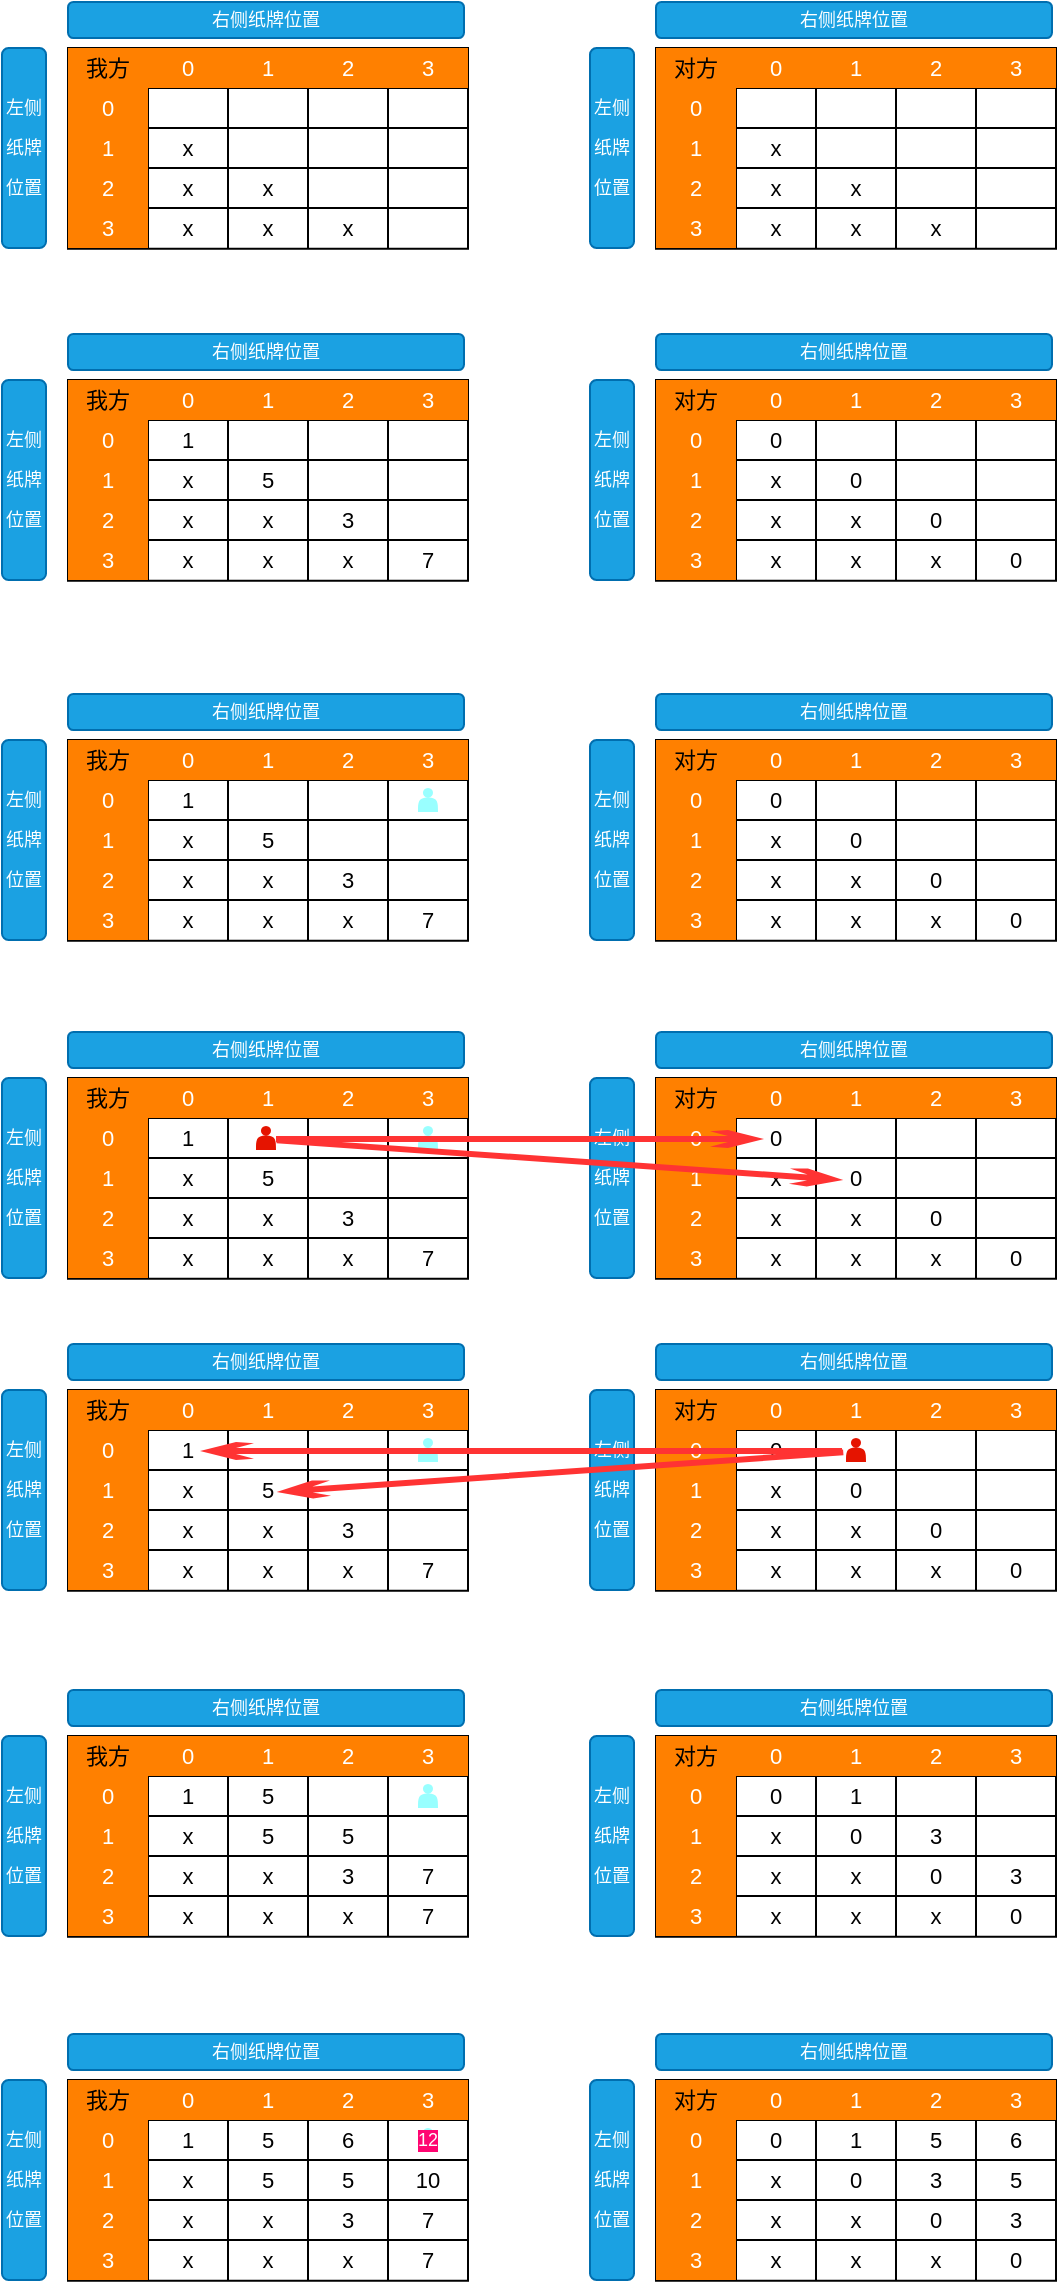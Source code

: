 <mxfile version="20.3.0" type="device"><diagram id="s20YLwZ1x1ftczpLxtog" name="第 1 页"><mxGraphModel dx="591" dy="367" grid="0" gridSize="10" guides="1" tooltips="1" connect="1" arrows="1" fold="1" page="1" pageScale="1" pageWidth="827" pageHeight="1169" math="0" shadow="0"><root><mxCell id="0"/><mxCell id="1" parent="0"/><mxCell id="_StJB92NAmR08X8ODoKF-15" value="" style="shape=table;html=1;whiteSpace=wrap;startSize=0;container=1;collapsible=0;childLayout=tableLayout;fontSize=11;" vertex="1" parent="1"><mxGeometry x="289" y="297" width="200" height="100.406" as="geometry"/></mxCell><mxCell id="_StJB92NAmR08X8ODoKF-16" value="" style="shape=tableRow;horizontal=0;startSize=0;swimlaneHead=0;swimlaneBody=0;top=0;left=0;bottom=0;right=0;collapsible=0;dropTarget=0;fillColor=none;points=[[0,0.5],[1,0.5]];portConstraint=eastwest;fontSize=11;" vertex="1" parent="_StJB92NAmR08X8ODoKF-15"><mxGeometry width="200" height="20" as="geometry"/></mxCell><mxCell id="_StJB92NAmR08X8ODoKF-102" value="我方" style="shape=partialRectangle;html=1;whiteSpace=wrap;connectable=0;fillColor=#FF8000;top=0;left=0;bottom=0;right=0;overflow=hidden;fontSize=11;align=center;" vertex="1" parent="_StJB92NAmR08X8ODoKF-16"><mxGeometry width="40" height="20" as="geometry"><mxRectangle width="40" height="20" as="alternateBounds"/></mxGeometry></mxCell><mxCell id="_StJB92NAmR08X8ODoKF-17" value="&lt;div style=&quot;font-size: 11px;&quot;&gt;0&lt;/div&gt;" style="shape=partialRectangle;html=1;whiteSpace=wrap;connectable=0;fillColor=#FF8000;top=0;left=0;bottom=0;right=0;overflow=hidden;fontSize=11;align=center;fontColor=#FFFFFF;strokeColor=#C73500;" vertex="1" parent="_StJB92NAmR08X8ODoKF-16"><mxGeometry x="40" width="40" height="20" as="geometry"><mxRectangle width="40" height="20" as="alternateBounds"/></mxGeometry></mxCell><mxCell id="_StJB92NAmR08X8ODoKF-18" value="1" style="shape=partialRectangle;html=1;whiteSpace=wrap;connectable=0;fillColor=#FF8000;top=0;left=0;bottom=0;right=0;overflow=hidden;fontSize=11;fontColor=#FFFFFF;strokeColor=#C73500;" vertex="1" parent="_StJB92NAmR08X8ODoKF-16"><mxGeometry x="80" width="40" height="20" as="geometry"><mxRectangle width="40" height="20" as="alternateBounds"/></mxGeometry></mxCell><mxCell id="_StJB92NAmR08X8ODoKF-19" value="2" style="shape=partialRectangle;html=1;whiteSpace=wrap;connectable=0;fillColor=#FF8000;top=0;left=0;bottom=0;right=0;overflow=hidden;fontSize=11;fontColor=#FFFFFF;strokeColor=#C73500;" vertex="1" parent="_StJB92NAmR08X8ODoKF-16"><mxGeometry x="120" width="40" height="20" as="geometry"><mxRectangle width="40" height="20" as="alternateBounds"/></mxGeometry></mxCell><mxCell id="_StJB92NAmR08X8ODoKF-72" value="3" style="shape=partialRectangle;html=1;whiteSpace=wrap;connectable=0;fillColor=#FF8000;top=0;left=0;bottom=0;right=0;overflow=hidden;fontSize=11;fontColor=#FFFFFF;strokeColor=#C73500;" vertex="1" parent="_StJB92NAmR08X8ODoKF-16"><mxGeometry x="160" width="40" height="20" as="geometry"><mxRectangle width="40" height="20" as="alternateBounds"/></mxGeometry></mxCell><mxCell id="_StJB92NAmR08X8ODoKF-64" value="" style="shape=tableRow;horizontal=0;startSize=0;swimlaneHead=0;swimlaneBody=0;top=0;left=0;bottom=0;right=0;collapsible=0;dropTarget=0;fillColor=none;points=[[0,0.5],[1,0.5]];portConstraint=eastwest;fontSize=11;" vertex="1" parent="_StJB92NAmR08X8ODoKF-15"><mxGeometry y="20" width="200" height="20" as="geometry"/></mxCell><mxCell id="_StJB92NAmR08X8ODoKF-103" value="0" style="shape=partialRectangle;html=1;whiteSpace=wrap;connectable=0;fillColor=#FF8000;top=0;left=0;bottom=0;right=0;overflow=hidden;fontSize=11;align=center;flipH=1;verticalAlign=middle;spacing=2;fontColor=#FFFFFF;strokeColor=#FF8000;" vertex="1" parent="_StJB92NAmR08X8ODoKF-64"><mxGeometry width="40" height="20" as="geometry"><mxRectangle width="40" height="20" as="alternateBounds"/></mxGeometry></mxCell><mxCell id="_StJB92NAmR08X8ODoKF-65" value="&lt;div style=&quot;font-size: 11px;&quot;&gt;1&lt;/div&gt;" style="shape=partialRectangle;html=1;whiteSpace=wrap;connectable=0;fillColor=none;top=0;left=0;bottom=0;right=0;overflow=hidden;fontSize=11;align=center;" vertex="1" parent="_StJB92NAmR08X8ODoKF-64"><mxGeometry x="40" width="40" height="20" as="geometry"><mxRectangle width="40" height="20" as="alternateBounds"/></mxGeometry></mxCell><mxCell id="_StJB92NAmR08X8ODoKF-66" value="" style="shape=partialRectangle;html=1;whiteSpace=wrap;connectable=0;fillColor=none;top=0;left=0;bottom=0;right=0;overflow=hidden;fontSize=11;" vertex="1" parent="_StJB92NAmR08X8ODoKF-64"><mxGeometry x="80" width="40" height="20" as="geometry"><mxRectangle width="40" height="20" as="alternateBounds"/></mxGeometry></mxCell><mxCell id="_StJB92NAmR08X8ODoKF-67" value="" style="shape=partialRectangle;html=1;whiteSpace=wrap;connectable=0;fillColor=none;top=0;left=0;bottom=0;right=0;overflow=hidden;fontSize=11;" vertex="1" parent="_StJB92NAmR08X8ODoKF-64"><mxGeometry x="120" width="40" height="20" as="geometry"><mxRectangle width="40" height="20" as="alternateBounds"/></mxGeometry></mxCell><mxCell id="_StJB92NAmR08X8ODoKF-73" value="" style="shape=partialRectangle;html=1;whiteSpace=wrap;connectable=0;fillColor=none;top=0;left=0;bottom=0;right=0;overflow=hidden;fontSize=11;" vertex="1" parent="_StJB92NAmR08X8ODoKF-64"><mxGeometry x="160" width="40" height="20" as="geometry"><mxRectangle width="40" height="20" as="alternateBounds"/></mxGeometry></mxCell><mxCell id="_StJB92NAmR08X8ODoKF-38" value="" style="shape=tableRow;horizontal=0;startSize=0;swimlaneHead=0;swimlaneBody=0;top=0;left=0;bottom=0;right=0;collapsible=0;dropTarget=0;fillColor=none;points=[[0,0.5],[1,0.5]];portConstraint=eastwest;fontSize=11;" vertex="1" parent="_StJB92NAmR08X8ODoKF-15"><mxGeometry y="40" width="200" height="20" as="geometry"/></mxCell><mxCell id="_StJB92NAmR08X8ODoKF-104" value="&lt;span style=&quot;font-size: 11px;&quot;&gt;1&lt;/span&gt;" style="shape=partialRectangle;html=1;whiteSpace=wrap;connectable=0;fillColor=#FF8000;top=0;left=0;bottom=0;right=0;overflow=hidden;fontSize=11;align=center;fontColor=#FFFFFF;strokeColor=#FF8000;" vertex="1" parent="_StJB92NAmR08X8ODoKF-38"><mxGeometry width="40" height="20" as="geometry"><mxRectangle width="40" height="20" as="alternateBounds"/></mxGeometry></mxCell><mxCell id="_StJB92NAmR08X8ODoKF-39" value="&lt;div style=&quot;font-size: 11px;&quot;&gt;x&lt;/div&gt;" style="shape=partialRectangle;html=1;whiteSpace=wrap;connectable=0;fillColor=none;top=0;left=0;bottom=0;right=0;overflow=hidden;fontSize=11;align=center;" vertex="1" parent="_StJB92NAmR08X8ODoKF-38"><mxGeometry x="40" width="40" height="20" as="geometry"><mxRectangle width="40" height="20" as="alternateBounds"/></mxGeometry></mxCell><mxCell id="_StJB92NAmR08X8ODoKF-40" value="5" style="shape=partialRectangle;html=1;whiteSpace=wrap;connectable=0;fillColor=none;top=0;left=0;bottom=0;right=0;overflow=hidden;fontSize=11;" vertex="1" parent="_StJB92NAmR08X8ODoKF-38"><mxGeometry x="80" width="40" height="20" as="geometry"><mxRectangle width="40" height="20" as="alternateBounds"/></mxGeometry></mxCell><mxCell id="_StJB92NAmR08X8ODoKF-41" value="" style="shape=partialRectangle;html=1;whiteSpace=wrap;connectable=0;fillColor=none;top=0;left=0;bottom=0;right=0;overflow=hidden;fontSize=11;" vertex="1" parent="_StJB92NAmR08X8ODoKF-38"><mxGeometry x="120" width="40" height="20" as="geometry"><mxRectangle width="40" height="20" as="alternateBounds"/></mxGeometry></mxCell><mxCell id="_StJB92NAmR08X8ODoKF-74" value="" style="shape=partialRectangle;html=1;whiteSpace=wrap;connectable=0;fillColor=none;top=0;left=0;bottom=0;right=0;overflow=hidden;fontSize=11;" vertex="1" parent="_StJB92NAmR08X8ODoKF-38"><mxGeometry x="160" width="40" height="20" as="geometry"><mxRectangle width="40" height="20" as="alternateBounds"/></mxGeometry></mxCell><mxCell id="_StJB92NAmR08X8ODoKF-34" value="" style="shape=tableRow;horizontal=0;startSize=0;swimlaneHead=0;swimlaneBody=0;top=0;left=0;bottom=0;right=0;collapsible=0;dropTarget=0;fillColor=none;points=[[0,0.5],[1,0.5]];portConstraint=eastwest;fontSize=11;" vertex="1" parent="_StJB92NAmR08X8ODoKF-15"><mxGeometry y="60" width="200" height="20" as="geometry"/></mxCell><mxCell id="_StJB92NAmR08X8ODoKF-105" value="2" style="shape=partialRectangle;html=1;whiteSpace=wrap;connectable=0;fillColor=#FF8000;top=0;left=0;bottom=0;right=0;overflow=hidden;fontSize=11;align=center;fontColor=#FFFFFF;strokeColor=#FF8000;" vertex="1" parent="_StJB92NAmR08X8ODoKF-34"><mxGeometry width="40" height="20" as="geometry"><mxRectangle width="40" height="20" as="alternateBounds"/></mxGeometry></mxCell><mxCell id="_StJB92NAmR08X8ODoKF-35" value="&lt;div style=&quot;font-size: 11px;&quot;&gt;x&lt;/div&gt;" style="shape=partialRectangle;html=1;whiteSpace=wrap;connectable=0;fillColor=none;top=0;left=0;bottom=0;right=0;overflow=hidden;fontSize=11;align=center;" vertex="1" parent="_StJB92NAmR08X8ODoKF-34"><mxGeometry x="40" width="40" height="20" as="geometry"><mxRectangle width="40" height="20" as="alternateBounds"/></mxGeometry></mxCell><mxCell id="_StJB92NAmR08X8ODoKF-36" value="x" style="shape=partialRectangle;html=1;whiteSpace=wrap;connectable=0;fillColor=none;top=0;left=0;bottom=0;right=0;overflow=hidden;fontSize=11;" vertex="1" parent="_StJB92NAmR08X8ODoKF-34"><mxGeometry x="80" width="40" height="20" as="geometry"><mxRectangle width="40" height="20" as="alternateBounds"/></mxGeometry></mxCell><mxCell id="_StJB92NAmR08X8ODoKF-37" value="3" style="shape=partialRectangle;html=1;whiteSpace=wrap;connectable=0;fillColor=none;top=0;left=0;bottom=0;right=0;overflow=hidden;fontSize=11;" vertex="1" parent="_StJB92NAmR08X8ODoKF-34"><mxGeometry x="120" width="40" height="20" as="geometry"><mxRectangle width="40" height="20" as="alternateBounds"/></mxGeometry></mxCell><mxCell id="_StJB92NAmR08X8ODoKF-75" style="shape=partialRectangle;html=1;whiteSpace=wrap;connectable=0;fillColor=none;top=0;left=0;bottom=0;right=0;overflow=hidden;fontSize=11;" vertex="1" parent="_StJB92NAmR08X8ODoKF-34"><mxGeometry x="160" width="40" height="20" as="geometry"><mxRectangle width="40" height="20" as="alternateBounds"/></mxGeometry></mxCell><mxCell id="_StJB92NAmR08X8ODoKF-68" style="shape=tableRow;horizontal=0;startSize=0;swimlaneHead=0;swimlaneBody=0;top=0;left=0;bottom=0;right=0;collapsible=0;dropTarget=0;fillColor=none;points=[[0,0.5],[1,0.5]];portConstraint=eastwest;fontSize=11;" vertex="1" parent="_StJB92NAmR08X8ODoKF-15"><mxGeometry y="80" width="200" height="20" as="geometry"/></mxCell><mxCell id="_StJB92NAmR08X8ODoKF-106" value="3" style="shape=partialRectangle;html=1;whiteSpace=wrap;connectable=0;fillColor=#FF8000;top=0;left=0;bottom=0;right=0;overflow=hidden;fontSize=11;align=center;fontColor=#FFFFFF;strokeColor=#FF8000;" vertex="1" parent="_StJB92NAmR08X8ODoKF-68"><mxGeometry width="40" height="20" as="geometry"><mxRectangle width="40" height="20" as="alternateBounds"/></mxGeometry></mxCell><mxCell id="_StJB92NAmR08X8ODoKF-69" value="x" style="shape=partialRectangle;html=1;whiteSpace=wrap;connectable=0;fillColor=none;top=0;left=0;bottom=0;right=0;overflow=hidden;fontSize=11;align=center;" vertex="1" parent="_StJB92NAmR08X8ODoKF-68"><mxGeometry x="40" width="40" height="20" as="geometry"><mxRectangle width="40" height="20" as="alternateBounds"/></mxGeometry></mxCell><mxCell id="_StJB92NAmR08X8ODoKF-70" value="x" style="shape=partialRectangle;html=1;whiteSpace=wrap;connectable=0;fillColor=none;top=0;left=0;bottom=0;right=0;overflow=hidden;fontSize=11;" vertex="1" parent="_StJB92NAmR08X8ODoKF-68"><mxGeometry x="80" width="40" height="20" as="geometry"><mxRectangle width="40" height="20" as="alternateBounds"/></mxGeometry></mxCell><mxCell id="_StJB92NAmR08X8ODoKF-71" value="x" style="shape=partialRectangle;html=1;whiteSpace=wrap;connectable=0;fillColor=none;top=0;left=0;bottom=0;right=0;overflow=hidden;fontSize=11;" vertex="1" parent="_StJB92NAmR08X8ODoKF-68"><mxGeometry x="120" width="40" height="20" as="geometry"><mxRectangle width="40" height="20" as="alternateBounds"/></mxGeometry></mxCell><mxCell id="_StJB92NAmR08X8ODoKF-76" value="7" style="shape=partialRectangle;html=1;whiteSpace=wrap;connectable=0;fillColor=none;top=0;left=0;bottom=0;right=0;overflow=hidden;fontSize=11;" vertex="1" parent="_StJB92NAmR08X8ODoKF-68"><mxGeometry x="160" width="40" height="20" as="geometry"><mxRectangle width="40" height="20" as="alternateBounds"/></mxGeometry></mxCell><mxCell id="_StJB92NAmR08X8ODoKF-31" value="&lt;font style=&quot;font-size: 9px;&quot;&gt;右侧纸牌位置&lt;/font&gt;" style="rounded=1;whiteSpace=wrap;html=1;strokeColor=#006EAF;fontSize=9;fillColor=#1ba1e2;align=center;fontColor=#ffffff;" vertex="1" parent="1"><mxGeometry x="289" y="274" width="198" height="18" as="geometry"/></mxCell><mxCell id="_StJB92NAmR08X8ODoKF-32" value="&lt;div style=&quot;font-family: Menlo, Monaco, &amp;quot;Courier New&amp;quot;, monospace; line-height: 20px; font-size: 9px;&quot;&gt;&lt;font style=&quot;font-size: 9px;&quot;&gt;左侧纸牌位置&lt;/font&gt;&lt;/div&gt;" style="rounded=1;whiteSpace=wrap;html=1;strokeColor=#006EAF;fontSize=9;fillColor=#1ba1e2;fontColor=#FFFFFF;" vertex="1" parent="1"><mxGeometry x="256" y="297" width="22" height="100" as="geometry"/></mxCell><mxCell id="_StJB92NAmR08X8ODoKF-131" value="" style="shape=table;html=1;whiteSpace=wrap;startSize=0;container=1;collapsible=0;childLayout=tableLayout;fontSize=11;" vertex="1" parent="1"><mxGeometry x="583" y="297" width="200" height="100.406" as="geometry"/></mxCell><mxCell id="_StJB92NAmR08X8ODoKF-132" value="" style="shape=tableRow;horizontal=0;startSize=0;swimlaneHead=0;swimlaneBody=0;top=0;left=0;bottom=0;right=0;collapsible=0;dropTarget=0;fillColor=none;points=[[0,0.5],[1,0.5]];portConstraint=eastwest;fontSize=11;" vertex="1" parent="_StJB92NAmR08X8ODoKF-131"><mxGeometry width="200" height="20" as="geometry"/></mxCell><mxCell id="_StJB92NAmR08X8ODoKF-133" value="对方" style="shape=partialRectangle;html=1;whiteSpace=wrap;connectable=0;fillColor=#FF8000;top=0;left=0;bottom=0;right=0;overflow=hidden;fontSize=11;align=center;" vertex="1" parent="_StJB92NAmR08X8ODoKF-132"><mxGeometry width="40" height="20" as="geometry"><mxRectangle width="40" height="20" as="alternateBounds"/></mxGeometry></mxCell><mxCell id="_StJB92NAmR08X8ODoKF-134" value="&lt;div style=&quot;font-size: 11px;&quot;&gt;0&lt;/div&gt;" style="shape=partialRectangle;html=1;whiteSpace=wrap;connectable=0;fillColor=#FF8000;top=0;left=0;bottom=0;right=0;overflow=hidden;fontSize=11;align=center;fontColor=#FFFFFF;strokeColor=#C73500;" vertex="1" parent="_StJB92NAmR08X8ODoKF-132"><mxGeometry x="40" width="40" height="20" as="geometry"><mxRectangle width="40" height="20" as="alternateBounds"/></mxGeometry></mxCell><mxCell id="_StJB92NAmR08X8ODoKF-135" value="1" style="shape=partialRectangle;html=1;whiteSpace=wrap;connectable=0;fillColor=#FF8000;top=0;left=0;bottom=0;right=0;overflow=hidden;fontSize=11;fontColor=#FFFFFF;strokeColor=#C73500;" vertex="1" parent="_StJB92NAmR08X8ODoKF-132"><mxGeometry x="80" width="40" height="20" as="geometry"><mxRectangle width="40" height="20" as="alternateBounds"/></mxGeometry></mxCell><mxCell id="_StJB92NAmR08X8ODoKF-136" value="2" style="shape=partialRectangle;html=1;whiteSpace=wrap;connectable=0;fillColor=#FF8000;top=0;left=0;bottom=0;right=0;overflow=hidden;fontSize=11;fontColor=#FFFFFF;strokeColor=#C73500;" vertex="1" parent="_StJB92NAmR08X8ODoKF-132"><mxGeometry x="120" width="40" height="20" as="geometry"><mxRectangle width="40" height="20" as="alternateBounds"/></mxGeometry></mxCell><mxCell id="_StJB92NAmR08X8ODoKF-137" value="3" style="shape=partialRectangle;html=1;whiteSpace=wrap;connectable=0;fillColor=#FF8000;top=0;left=0;bottom=0;right=0;overflow=hidden;fontSize=11;fontColor=#FFFFFF;strokeColor=#C73500;" vertex="1" parent="_StJB92NAmR08X8ODoKF-132"><mxGeometry x="160" width="40" height="20" as="geometry"><mxRectangle width="40" height="20" as="alternateBounds"/></mxGeometry></mxCell><mxCell id="_StJB92NAmR08X8ODoKF-138" value="" style="shape=tableRow;horizontal=0;startSize=0;swimlaneHead=0;swimlaneBody=0;top=0;left=0;bottom=0;right=0;collapsible=0;dropTarget=0;fillColor=none;points=[[0,0.5],[1,0.5]];portConstraint=eastwest;fontSize=11;" vertex="1" parent="_StJB92NAmR08X8ODoKF-131"><mxGeometry y="20" width="200" height="20" as="geometry"/></mxCell><mxCell id="_StJB92NAmR08X8ODoKF-139" value="0" style="shape=partialRectangle;html=1;whiteSpace=wrap;connectable=0;fillColor=#FF8000;top=0;left=0;bottom=0;right=0;overflow=hidden;fontSize=11;align=center;flipH=1;verticalAlign=middle;spacing=2;fontColor=#FFFFFF;strokeColor=#FF8000;" vertex="1" parent="_StJB92NAmR08X8ODoKF-138"><mxGeometry width="40" height="20" as="geometry"><mxRectangle width="40" height="20" as="alternateBounds"/></mxGeometry></mxCell><mxCell id="_StJB92NAmR08X8ODoKF-140" value="&lt;div style=&quot;font-size: 11px;&quot;&gt;0&lt;/div&gt;" style="shape=partialRectangle;html=1;whiteSpace=wrap;connectable=0;fillColor=none;top=0;left=0;bottom=0;right=0;overflow=hidden;fontSize=11;align=center;" vertex="1" parent="_StJB92NAmR08X8ODoKF-138"><mxGeometry x="40" width="40" height="20" as="geometry"><mxRectangle width="40" height="20" as="alternateBounds"/></mxGeometry></mxCell><mxCell id="_StJB92NAmR08X8ODoKF-141" value="" style="shape=partialRectangle;html=1;whiteSpace=wrap;connectable=0;fillColor=none;top=0;left=0;bottom=0;right=0;overflow=hidden;fontSize=11;" vertex="1" parent="_StJB92NAmR08X8ODoKF-138"><mxGeometry x="80" width="40" height="20" as="geometry"><mxRectangle width="40" height="20" as="alternateBounds"/></mxGeometry></mxCell><mxCell id="_StJB92NAmR08X8ODoKF-142" value="" style="shape=partialRectangle;html=1;whiteSpace=wrap;connectable=0;fillColor=none;top=0;left=0;bottom=0;right=0;overflow=hidden;fontSize=11;" vertex="1" parent="_StJB92NAmR08X8ODoKF-138"><mxGeometry x="120" width="40" height="20" as="geometry"><mxRectangle width="40" height="20" as="alternateBounds"/></mxGeometry></mxCell><mxCell id="_StJB92NAmR08X8ODoKF-143" value="" style="shape=partialRectangle;html=1;whiteSpace=wrap;connectable=0;fillColor=none;top=0;left=0;bottom=0;right=0;overflow=hidden;fontSize=11;" vertex="1" parent="_StJB92NAmR08X8ODoKF-138"><mxGeometry x="160" width="40" height="20" as="geometry"><mxRectangle width="40" height="20" as="alternateBounds"/></mxGeometry></mxCell><mxCell id="_StJB92NAmR08X8ODoKF-144" value="" style="shape=tableRow;horizontal=0;startSize=0;swimlaneHead=0;swimlaneBody=0;top=0;left=0;bottom=0;right=0;collapsible=0;dropTarget=0;fillColor=none;points=[[0,0.5],[1,0.5]];portConstraint=eastwest;fontSize=11;" vertex="1" parent="_StJB92NAmR08X8ODoKF-131"><mxGeometry y="40" width="200" height="20" as="geometry"/></mxCell><mxCell id="_StJB92NAmR08X8ODoKF-145" value="&lt;span style=&quot;font-size: 11px;&quot;&gt;1&lt;/span&gt;" style="shape=partialRectangle;html=1;whiteSpace=wrap;connectable=0;fillColor=#FF8000;top=0;left=0;bottom=0;right=0;overflow=hidden;fontSize=11;align=center;fontColor=#FFFFFF;strokeColor=#FF8000;" vertex="1" parent="_StJB92NAmR08X8ODoKF-144"><mxGeometry width="40" height="20" as="geometry"><mxRectangle width="40" height="20" as="alternateBounds"/></mxGeometry></mxCell><mxCell id="_StJB92NAmR08X8ODoKF-146" value="&lt;div style=&quot;font-size: 11px;&quot;&gt;x&lt;/div&gt;" style="shape=partialRectangle;html=1;whiteSpace=wrap;connectable=0;fillColor=none;top=0;left=0;bottom=0;right=0;overflow=hidden;fontSize=11;align=center;" vertex="1" parent="_StJB92NAmR08X8ODoKF-144"><mxGeometry x="40" width="40" height="20" as="geometry"><mxRectangle width="40" height="20" as="alternateBounds"/></mxGeometry></mxCell><mxCell id="_StJB92NAmR08X8ODoKF-147" value="0" style="shape=partialRectangle;html=1;whiteSpace=wrap;connectable=0;fillColor=none;top=0;left=0;bottom=0;right=0;overflow=hidden;fontSize=11;" vertex="1" parent="_StJB92NAmR08X8ODoKF-144"><mxGeometry x="80" width="40" height="20" as="geometry"><mxRectangle width="40" height="20" as="alternateBounds"/></mxGeometry></mxCell><mxCell id="_StJB92NAmR08X8ODoKF-148" value="" style="shape=partialRectangle;html=1;whiteSpace=wrap;connectable=0;fillColor=none;top=0;left=0;bottom=0;right=0;overflow=hidden;fontSize=11;" vertex="1" parent="_StJB92NAmR08X8ODoKF-144"><mxGeometry x="120" width="40" height="20" as="geometry"><mxRectangle width="40" height="20" as="alternateBounds"/></mxGeometry></mxCell><mxCell id="_StJB92NAmR08X8ODoKF-149" value="" style="shape=partialRectangle;html=1;whiteSpace=wrap;connectable=0;fillColor=none;top=0;left=0;bottom=0;right=0;overflow=hidden;fontSize=11;" vertex="1" parent="_StJB92NAmR08X8ODoKF-144"><mxGeometry x="160" width="40" height="20" as="geometry"><mxRectangle width="40" height="20" as="alternateBounds"/></mxGeometry></mxCell><mxCell id="_StJB92NAmR08X8ODoKF-150" value="" style="shape=tableRow;horizontal=0;startSize=0;swimlaneHead=0;swimlaneBody=0;top=0;left=0;bottom=0;right=0;collapsible=0;dropTarget=0;fillColor=none;points=[[0,0.5],[1,0.5]];portConstraint=eastwest;fontSize=11;" vertex="1" parent="_StJB92NAmR08X8ODoKF-131"><mxGeometry y="60" width="200" height="20" as="geometry"/></mxCell><mxCell id="_StJB92NAmR08X8ODoKF-151" value="2" style="shape=partialRectangle;html=1;whiteSpace=wrap;connectable=0;fillColor=#FF8000;top=0;left=0;bottom=0;right=0;overflow=hidden;fontSize=11;align=center;fontColor=#FFFFFF;strokeColor=#FF8000;" vertex="1" parent="_StJB92NAmR08X8ODoKF-150"><mxGeometry width="40" height="20" as="geometry"><mxRectangle width="40" height="20" as="alternateBounds"/></mxGeometry></mxCell><mxCell id="_StJB92NAmR08X8ODoKF-152" value="&lt;div style=&quot;font-size: 11px;&quot;&gt;x&lt;/div&gt;" style="shape=partialRectangle;html=1;whiteSpace=wrap;connectable=0;fillColor=none;top=0;left=0;bottom=0;right=0;overflow=hidden;fontSize=11;align=center;" vertex="1" parent="_StJB92NAmR08X8ODoKF-150"><mxGeometry x="40" width="40" height="20" as="geometry"><mxRectangle width="40" height="20" as="alternateBounds"/></mxGeometry></mxCell><mxCell id="_StJB92NAmR08X8ODoKF-153" value="x" style="shape=partialRectangle;html=1;whiteSpace=wrap;connectable=0;fillColor=none;top=0;left=0;bottom=0;right=0;overflow=hidden;fontSize=11;" vertex="1" parent="_StJB92NAmR08X8ODoKF-150"><mxGeometry x="80" width="40" height="20" as="geometry"><mxRectangle width="40" height="20" as="alternateBounds"/></mxGeometry></mxCell><mxCell id="_StJB92NAmR08X8ODoKF-154" value="0" style="shape=partialRectangle;html=1;whiteSpace=wrap;connectable=0;fillColor=none;top=0;left=0;bottom=0;right=0;overflow=hidden;fontSize=11;" vertex="1" parent="_StJB92NAmR08X8ODoKF-150"><mxGeometry x="120" width="40" height="20" as="geometry"><mxRectangle width="40" height="20" as="alternateBounds"/></mxGeometry></mxCell><mxCell id="_StJB92NAmR08X8ODoKF-155" style="shape=partialRectangle;html=1;whiteSpace=wrap;connectable=0;fillColor=none;top=0;left=0;bottom=0;right=0;overflow=hidden;fontSize=11;" vertex="1" parent="_StJB92NAmR08X8ODoKF-150"><mxGeometry x="160" width="40" height="20" as="geometry"><mxRectangle width="40" height="20" as="alternateBounds"/></mxGeometry></mxCell><mxCell id="_StJB92NAmR08X8ODoKF-156" style="shape=tableRow;horizontal=0;startSize=0;swimlaneHead=0;swimlaneBody=0;top=0;left=0;bottom=0;right=0;collapsible=0;dropTarget=0;fillColor=none;points=[[0,0.5],[1,0.5]];portConstraint=eastwest;fontSize=11;" vertex="1" parent="_StJB92NAmR08X8ODoKF-131"><mxGeometry y="80" width="200" height="20" as="geometry"/></mxCell><mxCell id="_StJB92NAmR08X8ODoKF-157" value="3" style="shape=partialRectangle;html=1;whiteSpace=wrap;connectable=0;fillColor=#FF8000;top=0;left=0;bottom=0;right=0;overflow=hidden;fontSize=11;align=center;fontColor=#FFFFFF;strokeColor=#FF8000;" vertex="1" parent="_StJB92NAmR08X8ODoKF-156"><mxGeometry width="40" height="20" as="geometry"><mxRectangle width="40" height="20" as="alternateBounds"/></mxGeometry></mxCell><mxCell id="_StJB92NAmR08X8ODoKF-158" value="x" style="shape=partialRectangle;html=1;whiteSpace=wrap;connectable=0;fillColor=none;top=0;left=0;bottom=0;right=0;overflow=hidden;fontSize=11;align=center;" vertex="1" parent="_StJB92NAmR08X8ODoKF-156"><mxGeometry x="40" width="40" height="20" as="geometry"><mxRectangle width="40" height="20" as="alternateBounds"/></mxGeometry></mxCell><mxCell id="_StJB92NAmR08X8ODoKF-159" value="x" style="shape=partialRectangle;html=1;whiteSpace=wrap;connectable=0;fillColor=none;top=0;left=0;bottom=0;right=0;overflow=hidden;fontSize=11;" vertex="1" parent="_StJB92NAmR08X8ODoKF-156"><mxGeometry x="80" width="40" height="20" as="geometry"><mxRectangle width="40" height="20" as="alternateBounds"/></mxGeometry></mxCell><mxCell id="_StJB92NAmR08X8ODoKF-160" value="x" style="shape=partialRectangle;html=1;whiteSpace=wrap;connectable=0;fillColor=none;top=0;left=0;bottom=0;right=0;overflow=hidden;fontSize=11;" vertex="1" parent="_StJB92NAmR08X8ODoKF-156"><mxGeometry x="120" width="40" height="20" as="geometry"><mxRectangle width="40" height="20" as="alternateBounds"/></mxGeometry></mxCell><mxCell id="_StJB92NAmR08X8ODoKF-161" value="0" style="shape=partialRectangle;html=1;whiteSpace=wrap;connectable=0;fillColor=none;top=0;left=0;bottom=0;right=0;overflow=hidden;fontSize=11;" vertex="1" parent="_StJB92NAmR08X8ODoKF-156"><mxGeometry x="160" width="40" height="20" as="geometry"><mxRectangle width="40" height="20" as="alternateBounds"/></mxGeometry></mxCell><mxCell id="_StJB92NAmR08X8ODoKF-162" value="&lt;font style=&quot;font-size: 9px;&quot;&gt;右侧纸牌位置&lt;/font&gt;" style="rounded=1;whiteSpace=wrap;html=1;strokeColor=#006EAF;fontSize=9;fillColor=#1ba1e2;align=center;fontColor=#ffffff;" vertex="1" parent="1"><mxGeometry x="583" y="274" width="198" height="18" as="geometry"/></mxCell><mxCell id="_StJB92NAmR08X8ODoKF-163" value="&lt;div style=&quot;font-family: Menlo, Monaco, &amp;quot;Courier New&amp;quot;, monospace; line-height: 20px; font-size: 9px;&quot;&gt;&lt;font style=&quot;font-size: 9px;&quot;&gt;左侧纸牌位置&lt;/font&gt;&lt;/div&gt;" style="rounded=1;whiteSpace=wrap;html=1;strokeColor=#006EAF;fontSize=9;fillColor=#1ba1e2;fontColor=#FFFFFF;" vertex="1" parent="1"><mxGeometry x="550" y="297" width="22" height="100" as="geometry"/></mxCell><mxCell id="_StJB92NAmR08X8ODoKF-164" value="" style="shape=table;html=1;whiteSpace=wrap;startSize=0;container=1;collapsible=0;childLayout=tableLayout;fontSize=11;" vertex="1" parent="1"><mxGeometry x="289" y="131" width="200" height="100.406" as="geometry"/></mxCell><mxCell id="_StJB92NAmR08X8ODoKF-165" value="" style="shape=tableRow;horizontal=0;startSize=0;swimlaneHead=0;swimlaneBody=0;top=0;left=0;bottom=0;right=0;collapsible=0;dropTarget=0;fillColor=none;points=[[0,0.5],[1,0.5]];portConstraint=eastwest;fontSize=11;" vertex="1" parent="_StJB92NAmR08X8ODoKF-164"><mxGeometry width="200" height="20" as="geometry"/></mxCell><mxCell id="_StJB92NAmR08X8ODoKF-166" value="我方" style="shape=partialRectangle;html=1;whiteSpace=wrap;connectable=0;fillColor=#FF8000;top=0;left=0;bottom=0;right=0;overflow=hidden;fontSize=11;align=center;" vertex="1" parent="_StJB92NAmR08X8ODoKF-165"><mxGeometry width="40" height="20" as="geometry"><mxRectangle width="40" height="20" as="alternateBounds"/></mxGeometry></mxCell><mxCell id="_StJB92NAmR08X8ODoKF-167" value="&lt;div style=&quot;font-size: 11px;&quot;&gt;0&lt;/div&gt;" style="shape=partialRectangle;html=1;whiteSpace=wrap;connectable=0;fillColor=#FF8000;top=0;left=0;bottom=0;right=0;overflow=hidden;fontSize=11;align=center;fontColor=#FFFFFF;strokeColor=#C73500;" vertex="1" parent="_StJB92NAmR08X8ODoKF-165"><mxGeometry x="40" width="40" height="20" as="geometry"><mxRectangle width="40" height="20" as="alternateBounds"/></mxGeometry></mxCell><mxCell id="_StJB92NAmR08X8ODoKF-168" value="1" style="shape=partialRectangle;html=1;whiteSpace=wrap;connectable=0;fillColor=#FF8000;top=0;left=0;bottom=0;right=0;overflow=hidden;fontSize=11;fontColor=#FFFFFF;strokeColor=#C73500;" vertex="1" parent="_StJB92NAmR08X8ODoKF-165"><mxGeometry x="80" width="40" height="20" as="geometry"><mxRectangle width="40" height="20" as="alternateBounds"/></mxGeometry></mxCell><mxCell id="_StJB92NAmR08X8ODoKF-169" value="2" style="shape=partialRectangle;html=1;whiteSpace=wrap;connectable=0;fillColor=#FF8000;top=0;left=0;bottom=0;right=0;overflow=hidden;fontSize=11;fontColor=#FFFFFF;strokeColor=#C73500;" vertex="1" parent="_StJB92NAmR08X8ODoKF-165"><mxGeometry x="120" width="40" height="20" as="geometry"><mxRectangle width="40" height="20" as="alternateBounds"/></mxGeometry></mxCell><mxCell id="_StJB92NAmR08X8ODoKF-170" value="3" style="shape=partialRectangle;html=1;whiteSpace=wrap;connectable=0;fillColor=#FF8000;top=0;left=0;bottom=0;right=0;overflow=hidden;fontSize=11;fontColor=#FFFFFF;strokeColor=#C73500;" vertex="1" parent="_StJB92NAmR08X8ODoKF-165"><mxGeometry x="160" width="40" height="20" as="geometry"><mxRectangle width="40" height="20" as="alternateBounds"/></mxGeometry></mxCell><mxCell id="_StJB92NAmR08X8ODoKF-171" value="" style="shape=tableRow;horizontal=0;startSize=0;swimlaneHead=0;swimlaneBody=0;top=0;left=0;bottom=0;right=0;collapsible=0;dropTarget=0;fillColor=none;points=[[0,0.5],[1,0.5]];portConstraint=eastwest;fontSize=11;" vertex="1" parent="_StJB92NAmR08X8ODoKF-164"><mxGeometry y="20" width="200" height="20" as="geometry"/></mxCell><mxCell id="_StJB92NAmR08X8ODoKF-172" value="0" style="shape=partialRectangle;html=1;whiteSpace=wrap;connectable=0;fillColor=#FF8000;top=0;left=0;bottom=0;right=0;overflow=hidden;fontSize=11;align=center;flipH=1;verticalAlign=middle;spacing=2;fontColor=#FFFFFF;strokeColor=#FF8000;" vertex="1" parent="_StJB92NAmR08X8ODoKF-171"><mxGeometry width="40" height="20" as="geometry"><mxRectangle width="40" height="20" as="alternateBounds"/></mxGeometry></mxCell><mxCell id="_StJB92NAmR08X8ODoKF-173" value="&lt;div style=&quot;font-size: 11px;&quot;&gt;&lt;br&gt;&lt;/div&gt;" style="shape=partialRectangle;html=1;whiteSpace=wrap;connectable=0;fillColor=none;top=0;left=0;bottom=0;right=0;overflow=hidden;fontSize=11;align=center;" vertex="1" parent="_StJB92NAmR08X8ODoKF-171"><mxGeometry x="40" width="40" height="20" as="geometry"><mxRectangle width="40" height="20" as="alternateBounds"/></mxGeometry></mxCell><mxCell id="_StJB92NAmR08X8ODoKF-174" value="" style="shape=partialRectangle;html=1;whiteSpace=wrap;connectable=0;fillColor=none;top=0;left=0;bottom=0;right=0;overflow=hidden;fontSize=11;" vertex="1" parent="_StJB92NAmR08X8ODoKF-171"><mxGeometry x="80" width="40" height="20" as="geometry"><mxRectangle width="40" height="20" as="alternateBounds"/></mxGeometry></mxCell><mxCell id="_StJB92NAmR08X8ODoKF-175" value="" style="shape=partialRectangle;html=1;whiteSpace=wrap;connectable=0;fillColor=none;top=0;left=0;bottom=0;right=0;overflow=hidden;fontSize=11;" vertex="1" parent="_StJB92NAmR08X8ODoKF-171"><mxGeometry x="120" width="40" height="20" as="geometry"><mxRectangle width="40" height="20" as="alternateBounds"/></mxGeometry></mxCell><mxCell id="_StJB92NAmR08X8ODoKF-176" value="" style="shape=partialRectangle;html=1;whiteSpace=wrap;connectable=0;fillColor=none;top=0;left=0;bottom=0;right=0;overflow=hidden;fontSize=11;" vertex="1" parent="_StJB92NAmR08X8ODoKF-171"><mxGeometry x="160" width="40" height="20" as="geometry"><mxRectangle width="40" height="20" as="alternateBounds"/></mxGeometry></mxCell><mxCell id="_StJB92NAmR08X8ODoKF-177" value="" style="shape=tableRow;horizontal=0;startSize=0;swimlaneHead=0;swimlaneBody=0;top=0;left=0;bottom=0;right=0;collapsible=0;dropTarget=0;fillColor=none;points=[[0,0.5],[1,0.5]];portConstraint=eastwest;fontSize=11;" vertex="1" parent="_StJB92NAmR08X8ODoKF-164"><mxGeometry y="40" width="200" height="20" as="geometry"/></mxCell><mxCell id="_StJB92NAmR08X8ODoKF-178" value="&lt;span style=&quot;font-size: 11px;&quot;&gt;1&lt;/span&gt;" style="shape=partialRectangle;html=1;whiteSpace=wrap;connectable=0;fillColor=#FF8000;top=0;left=0;bottom=0;right=0;overflow=hidden;fontSize=11;align=center;fontColor=#FFFFFF;strokeColor=#FF8000;" vertex="1" parent="_StJB92NAmR08X8ODoKF-177"><mxGeometry width="40" height="20" as="geometry"><mxRectangle width="40" height="20" as="alternateBounds"/></mxGeometry></mxCell><mxCell id="_StJB92NAmR08X8ODoKF-179" value="&lt;div style=&quot;font-size: 11px;&quot;&gt;x&lt;/div&gt;" style="shape=partialRectangle;html=1;whiteSpace=wrap;connectable=0;fillColor=none;top=0;left=0;bottom=0;right=0;overflow=hidden;fontSize=11;align=center;" vertex="1" parent="_StJB92NAmR08X8ODoKF-177"><mxGeometry x="40" width="40" height="20" as="geometry"><mxRectangle width="40" height="20" as="alternateBounds"/></mxGeometry></mxCell><mxCell id="_StJB92NAmR08X8ODoKF-180" value="" style="shape=partialRectangle;html=1;whiteSpace=wrap;connectable=0;fillColor=none;top=0;left=0;bottom=0;right=0;overflow=hidden;fontSize=11;" vertex="1" parent="_StJB92NAmR08X8ODoKF-177"><mxGeometry x="80" width="40" height="20" as="geometry"><mxRectangle width="40" height="20" as="alternateBounds"/></mxGeometry></mxCell><mxCell id="_StJB92NAmR08X8ODoKF-181" value="" style="shape=partialRectangle;html=1;whiteSpace=wrap;connectable=0;fillColor=none;top=0;left=0;bottom=0;right=0;overflow=hidden;fontSize=11;" vertex="1" parent="_StJB92NAmR08X8ODoKF-177"><mxGeometry x="120" width="40" height="20" as="geometry"><mxRectangle width="40" height="20" as="alternateBounds"/></mxGeometry></mxCell><mxCell id="_StJB92NAmR08X8ODoKF-182" value="" style="shape=partialRectangle;html=1;whiteSpace=wrap;connectable=0;fillColor=none;top=0;left=0;bottom=0;right=0;overflow=hidden;fontSize=11;" vertex="1" parent="_StJB92NAmR08X8ODoKF-177"><mxGeometry x="160" width="40" height="20" as="geometry"><mxRectangle width="40" height="20" as="alternateBounds"/></mxGeometry></mxCell><mxCell id="_StJB92NAmR08X8ODoKF-183" value="" style="shape=tableRow;horizontal=0;startSize=0;swimlaneHead=0;swimlaneBody=0;top=0;left=0;bottom=0;right=0;collapsible=0;dropTarget=0;fillColor=none;points=[[0,0.5],[1,0.5]];portConstraint=eastwest;fontSize=11;" vertex="1" parent="_StJB92NAmR08X8ODoKF-164"><mxGeometry y="60" width="200" height="20" as="geometry"/></mxCell><mxCell id="_StJB92NAmR08X8ODoKF-184" value="2" style="shape=partialRectangle;html=1;whiteSpace=wrap;connectable=0;fillColor=#FF8000;top=0;left=0;bottom=0;right=0;overflow=hidden;fontSize=11;align=center;fontColor=#FFFFFF;strokeColor=#FF8000;" vertex="1" parent="_StJB92NAmR08X8ODoKF-183"><mxGeometry width="40" height="20" as="geometry"><mxRectangle width="40" height="20" as="alternateBounds"/></mxGeometry></mxCell><mxCell id="_StJB92NAmR08X8ODoKF-185" value="&lt;div style=&quot;font-size: 11px;&quot;&gt;x&lt;/div&gt;" style="shape=partialRectangle;html=1;whiteSpace=wrap;connectable=0;fillColor=none;top=0;left=0;bottom=0;right=0;overflow=hidden;fontSize=11;align=center;" vertex="1" parent="_StJB92NAmR08X8ODoKF-183"><mxGeometry x="40" width="40" height="20" as="geometry"><mxRectangle width="40" height="20" as="alternateBounds"/></mxGeometry></mxCell><mxCell id="_StJB92NAmR08X8ODoKF-186" value="x" style="shape=partialRectangle;html=1;whiteSpace=wrap;connectable=0;fillColor=none;top=0;left=0;bottom=0;right=0;overflow=hidden;fontSize=11;" vertex="1" parent="_StJB92NAmR08X8ODoKF-183"><mxGeometry x="80" width="40" height="20" as="geometry"><mxRectangle width="40" height="20" as="alternateBounds"/></mxGeometry></mxCell><mxCell id="_StJB92NAmR08X8ODoKF-187" value="" style="shape=partialRectangle;html=1;whiteSpace=wrap;connectable=0;fillColor=none;top=0;left=0;bottom=0;right=0;overflow=hidden;fontSize=11;" vertex="1" parent="_StJB92NAmR08X8ODoKF-183"><mxGeometry x="120" width="40" height="20" as="geometry"><mxRectangle width="40" height="20" as="alternateBounds"/></mxGeometry></mxCell><mxCell id="_StJB92NAmR08X8ODoKF-188" style="shape=partialRectangle;html=1;whiteSpace=wrap;connectable=0;fillColor=none;top=0;left=0;bottom=0;right=0;overflow=hidden;fontSize=11;" vertex="1" parent="_StJB92NAmR08X8ODoKF-183"><mxGeometry x="160" width="40" height="20" as="geometry"><mxRectangle width="40" height="20" as="alternateBounds"/></mxGeometry></mxCell><mxCell id="_StJB92NAmR08X8ODoKF-189" style="shape=tableRow;horizontal=0;startSize=0;swimlaneHead=0;swimlaneBody=0;top=0;left=0;bottom=0;right=0;collapsible=0;dropTarget=0;fillColor=none;points=[[0,0.5],[1,0.5]];portConstraint=eastwest;fontSize=11;" vertex="1" parent="_StJB92NAmR08X8ODoKF-164"><mxGeometry y="80" width="200" height="20" as="geometry"/></mxCell><mxCell id="_StJB92NAmR08X8ODoKF-190" value="3" style="shape=partialRectangle;html=1;whiteSpace=wrap;connectable=0;fillColor=#FF8000;top=0;left=0;bottom=0;right=0;overflow=hidden;fontSize=11;align=center;fontColor=#FFFFFF;strokeColor=#FF8000;" vertex="1" parent="_StJB92NAmR08X8ODoKF-189"><mxGeometry width="40" height="20" as="geometry"><mxRectangle width="40" height="20" as="alternateBounds"/></mxGeometry></mxCell><mxCell id="_StJB92NAmR08X8ODoKF-191" value="x" style="shape=partialRectangle;html=1;whiteSpace=wrap;connectable=0;fillColor=none;top=0;left=0;bottom=0;right=0;overflow=hidden;fontSize=11;align=center;" vertex="1" parent="_StJB92NAmR08X8ODoKF-189"><mxGeometry x="40" width="40" height="20" as="geometry"><mxRectangle width="40" height="20" as="alternateBounds"/></mxGeometry></mxCell><mxCell id="_StJB92NAmR08X8ODoKF-192" value="x" style="shape=partialRectangle;html=1;whiteSpace=wrap;connectable=0;fillColor=none;top=0;left=0;bottom=0;right=0;overflow=hidden;fontSize=11;" vertex="1" parent="_StJB92NAmR08X8ODoKF-189"><mxGeometry x="80" width="40" height="20" as="geometry"><mxRectangle width="40" height="20" as="alternateBounds"/></mxGeometry></mxCell><mxCell id="_StJB92NAmR08X8ODoKF-193" value="x" style="shape=partialRectangle;html=1;whiteSpace=wrap;connectable=0;fillColor=none;top=0;left=0;bottom=0;right=0;overflow=hidden;fontSize=11;" vertex="1" parent="_StJB92NAmR08X8ODoKF-189"><mxGeometry x="120" width="40" height="20" as="geometry"><mxRectangle width="40" height="20" as="alternateBounds"/></mxGeometry></mxCell><mxCell id="_StJB92NAmR08X8ODoKF-194" style="shape=partialRectangle;html=1;whiteSpace=wrap;connectable=0;fillColor=none;top=0;left=0;bottom=0;right=0;overflow=hidden;fontSize=11;" vertex="1" parent="_StJB92NAmR08X8ODoKF-189"><mxGeometry x="160" width="40" height="20" as="geometry"><mxRectangle width="40" height="20" as="alternateBounds"/></mxGeometry></mxCell><mxCell id="_StJB92NAmR08X8ODoKF-195" value="&lt;font style=&quot;font-size: 9px;&quot;&gt;右侧纸牌位置&lt;/font&gt;" style="rounded=1;whiteSpace=wrap;html=1;strokeColor=#006EAF;fontSize=9;fillColor=#1ba1e2;align=center;fontColor=#ffffff;" vertex="1" parent="1"><mxGeometry x="289" y="108" width="198" height="18" as="geometry"/></mxCell><mxCell id="_StJB92NAmR08X8ODoKF-196" value="&lt;div style=&quot;font-family: Menlo, Monaco, &amp;quot;Courier New&amp;quot;, monospace; line-height: 20px; font-size: 9px;&quot;&gt;&lt;font style=&quot;font-size: 9px;&quot;&gt;左侧纸牌位置&lt;/font&gt;&lt;/div&gt;" style="rounded=1;whiteSpace=wrap;html=1;strokeColor=#006EAF;fontSize=9;fillColor=#1ba1e2;fontColor=#FFFFFF;" vertex="1" parent="1"><mxGeometry x="256" y="131" width="22" height="100" as="geometry"/></mxCell><mxCell id="_StJB92NAmR08X8ODoKF-197" value="" style="shape=table;html=1;whiteSpace=wrap;startSize=0;container=1;collapsible=0;childLayout=tableLayout;fontSize=11;" vertex="1" parent="1"><mxGeometry x="583" y="131" width="200" height="100.406" as="geometry"/></mxCell><mxCell id="_StJB92NAmR08X8ODoKF-198" value="" style="shape=tableRow;horizontal=0;startSize=0;swimlaneHead=0;swimlaneBody=0;top=0;left=0;bottom=0;right=0;collapsible=0;dropTarget=0;fillColor=none;points=[[0,0.5],[1,0.5]];portConstraint=eastwest;fontSize=11;" vertex="1" parent="_StJB92NAmR08X8ODoKF-197"><mxGeometry width="200" height="20" as="geometry"/></mxCell><mxCell id="_StJB92NAmR08X8ODoKF-199" value="对方" style="shape=partialRectangle;html=1;whiteSpace=wrap;connectable=0;fillColor=#FF8000;top=0;left=0;bottom=0;right=0;overflow=hidden;fontSize=11;align=center;" vertex="1" parent="_StJB92NAmR08X8ODoKF-198"><mxGeometry width="40" height="20" as="geometry"><mxRectangle width="40" height="20" as="alternateBounds"/></mxGeometry></mxCell><mxCell id="_StJB92NAmR08X8ODoKF-200" value="&lt;div style=&quot;font-size: 11px;&quot;&gt;0&lt;/div&gt;" style="shape=partialRectangle;html=1;whiteSpace=wrap;connectable=0;fillColor=#FF8000;top=0;left=0;bottom=0;right=0;overflow=hidden;fontSize=11;align=center;fontColor=#FFFFFF;strokeColor=#C73500;" vertex="1" parent="_StJB92NAmR08X8ODoKF-198"><mxGeometry x="40" width="40" height="20" as="geometry"><mxRectangle width="40" height="20" as="alternateBounds"/></mxGeometry></mxCell><mxCell id="_StJB92NAmR08X8ODoKF-201" value="1" style="shape=partialRectangle;html=1;whiteSpace=wrap;connectable=0;fillColor=#FF8000;top=0;left=0;bottom=0;right=0;overflow=hidden;fontSize=11;fontColor=#FFFFFF;strokeColor=#C73500;" vertex="1" parent="_StJB92NAmR08X8ODoKF-198"><mxGeometry x="80" width="40" height="20" as="geometry"><mxRectangle width="40" height="20" as="alternateBounds"/></mxGeometry></mxCell><mxCell id="_StJB92NAmR08X8ODoKF-202" value="2" style="shape=partialRectangle;html=1;whiteSpace=wrap;connectable=0;fillColor=#FF8000;top=0;left=0;bottom=0;right=0;overflow=hidden;fontSize=11;fontColor=#FFFFFF;strokeColor=#C73500;" vertex="1" parent="_StJB92NAmR08X8ODoKF-198"><mxGeometry x="120" width="40" height="20" as="geometry"><mxRectangle width="40" height="20" as="alternateBounds"/></mxGeometry></mxCell><mxCell id="_StJB92NAmR08X8ODoKF-203" value="3" style="shape=partialRectangle;html=1;whiteSpace=wrap;connectable=0;fillColor=#FF8000;top=0;left=0;bottom=0;right=0;overflow=hidden;fontSize=11;fontColor=#FFFFFF;strokeColor=#C73500;" vertex="1" parent="_StJB92NAmR08X8ODoKF-198"><mxGeometry x="160" width="40" height="20" as="geometry"><mxRectangle width="40" height="20" as="alternateBounds"/></mxGeometry></mxCell><mxCell id="_StJB92NAmR08X8ODoKF-204" value="" style="shape=tableRow;horizontal=0;startSize=0;swimlaneHead=0;swimlaneBody=0;top=0;left=0;bottom=0;right=0;collapsible=0;dropTarget=0;fillColor=none;points=[[0,0.5],[1,0.5]];portConstraint=eastwest;fontSize=11;" vertex="1" parent="_StJB92NAmR08X8ODoKF-197"><mxGeometry y="20" width="200" height="20" as="geometry"/></mxCell><mxCell id="_StJB92NAmR08X8ODoKF-205" value="0" style="shape=partialRectangle;html=1;whiteSpace=wrap;connectable=0;fillColor=#FF8000;top=0;left=0;bottom=0;right=0;overflow=hidden;fontSize=11;align=center;flipH=1;verticalAlign=middle;spacing=2;fontColor=#FFFFFF;strokeColor=#FF8000;" vertex="1" parent="_StJB92NAmR08X8ODoKF-204"><mxGeometry width="40" height="20" as="geometry"><mxRectangle width="40" height="20" as="alternateBounds"/></mxGeometry></mxCell><mxCell id="_StJB92NAmR08X8ODoKF-206" value="&lt;div style=&quot;font-size: 11px;&quot;&gt;&lt;br&gt;&lt;/div&gt;" style="shape=partialRectangle;html=1;whiteSpace=wrap;connectable=0;fillColor=none;top=0;left=0;bottom=0;right=0;overflow=hidden;fontSize=11;align=center;" vertex="1" parent="_StJB92NAmR08X8ODoKF-204"><mxGeometry x="40" width="40" height="20" as="geometry"><mxRectangle width="40" height="20" as="alternateBounds"/></mxGeometry></mxCell><mxCell id="_StJB92NAmR08X8ODoKF-207" value="" style="shape=partialRectangle;html=1;whiteSpace=wrap;connectable=0;fillColor=none;top=0;left=0;bottom=0;right=0;overflow=hidden;fontSize=11;" vertex="1" parent="_StJB92NAmR08X8ODoKF-204"><mxGeometry x="80" width="40" height="20" as="geometry"><mxRectangle width="40" height="20" as="alternateBounds"/></mxGeometry></mxCell><mxCell id="_StJB92NAmR08X8ODoKF-208" value="" style="shape=partialRectangle;html=1;whiteSpace=wrap;connectable=0;fillColor=none;top=0;left=0;bottom=0;right=0;overflow=hidden;fontSize=11;" vertex="1" parent="_StJB92NAmR08X8ODoKF-204"><mxGeometry x="120" width="40" height="20" as="geometry"><mxRectangle width="40" height="20" as="alternateBounds"/></mxGeometry></mxCell><mxCell id="_StJB92NAmR08X8ODoKF-209" value="" style="shape=partialRectangle;html=1;whiteSpace=wrap;connectable=0;fillColor=none;top=0;left=0;bottom=0;right=0;overflow=hidden;fontSize=11;" vertex="1" parent="_StJB92NAmR08X8ODoKF-204"><mxGeometry x="160" width="40" height="20" as="geometry"><mxRectangle width="40" height="20" as="alternateBounds"/></mxGeometry></mxCell><mxCell id="_StJB92NAmR08X8ODoKF-210" value="" style="shape=tableRow;horizontal=0;startSize=0;swimlaneHead=0;swimlaneBody=0;top=0;left=0;bottom=0;right=0;collapsible=0;dropTarget=0;fillColor=none;points=[[0,0.5],[1,0.5]];portConstraint=eastwest;fontSize=11;" vertex="1" parent="_StJB92NAmR08X8ODoKF-197"><mxGeometry y="40" width="200" height="20" as="geometry"/></mxCell><mxCell id="_StJB92NAmR08X8ODoKF-211" value="&lt;span style=&quot;font-size: 11px;&quot;&gt;1&lt;/span&gt;" style="shape=partialRectangle;html=1;whiteSpace=wrap;connectable=0;fillColor=#FF8000;top=0;left=0;bottom=0;right=0;overflow=hidden;fontSize=11;align=center;fontColor=#FFFFFF;strokeColor=#FF8000;" vertex="1" parent="_StJB92NAmR08X8ODoKF-210"><mxGeometry width="40" height="20" as="geometry"><mxRectangle width="40" height="20" as="alternateBounds"/></mxGeometry></mxCell><mxCell id="_StJB92NAmR08X8ODoKF-212" value="&lt;div style=&quot;font-size: 11px;&quot;&gt;x&lt;/div&gt;" style="shape=partialRectangle;html=1;whiteSpace=wrap;connectable=0;fillColor=none;top=0;left=0;bottom=0;right=0;overflow=hidden;fontSize=11;align=center;" vertex="1" parent="_StJB92NAmR08X8ODoKF-210"><mxGeometry x="40" width="40" height="20" as="geometry"><mxRectangle width="40" height="20" as="alternateBounds"/></mxGeometry></mxCell><mxCell id="_StJB92NAmR08X8ODoKF-213" value="" style="shape=partialRectangle;html=1;whiteSpace=wrap;connectable=0;fillColor=none;top=0;left=0;bottom=0;right=0;overflow=hidden;fontSize=11;" vertex="1" parent="_StJB92NAmR08X8ODoKF-210"><mxGeometry x="80" width="40" height="20" as="geometry"><mxRectangle width="40" height="20" as="alternateBounds"/></mxGeometry></mxCell><mxCell id="_StJB92NAmR08X8ODoKF-214" value="" style="shape=partialRectangle;html=1;whiteSpace=wrap;connectable=0;fillColor=none;top=0;left=0;bottom=0;right=0;overflow=hidden;fontSize=11;" vertex="1" parent="_StJB92NAmR08X8ODoKF-210"><mxGeometry x="120" width="40" height="20" as="geometry"><mxRectangle width="40" height="20" as="alternateBounds"/></mxGeometry></mxCell><mxCell id="_StJB92NAmR08X8ODoKF-215" value="" style="shape=partialRectangle;html=1;whiteSpace=wrap;connectable=0;fillColor=none;top=0;left=0;bottom=0;right=0;overflow=hidden;fontSize=11;" vertex="1" parent="_StJB92NAmR08X8ODoKF-210"><mxGeometry x="160" width="40" height="20" as="geometry"><mxRectangle width="40" height="20" as="alternateBounds"/></mxGeometry></mxCell><mxCell id="_StJB92NAmR08X8ODoKF-216" value="" style="shape=tableRow;horizontal=0;startSize=0;swimlaneHead=0;swimlaneBody=0;top=0;left=0;bottom=0;right=0;collapsible=0;dropTarget=0;fillColor=none;points=[[0,0.5],[1,0.5]];portConstraint=eastwest;fontSize=11;" vertex="1" parent="_StJB92NAmR08X8ODoKF-197"><mxGeometry y="60" width="200" height="20" as="geometry"/></mxCell><mxCell id="_StJB92NAmR08X8ODoKF-217" value="2" style="shape=partialRectangle;html=1;whiteSpace=wrap;connectable=0;fillColor=#FF8000;top=0;left=0;bottom=0;right=0;overflow=hidden;fontSize=11;align=center;fontColor=#FFFFFF;strokeColor=#FF8000;" vertex="1" parent="_StJB92NAmR08X8ODoKF-216"><mxGeometry width="40" height="20" as="geometry"><mxRectangle width="40" height="20" as="alternateBounds"/></mxGeometry></mxCell><mxCell id="_StJB92NAmR08X8ODoKF-218" value="&lt;div style=&quot;font-size: 11px;&quot;&gt;x&lt;/div&gt;" style="shape=partialRectangle;html=1;whiteSpace=wrap;connectable=0;fillColor=none;top=0;left=0;bottom=0;right=0;overflow=hidden;fontSize=11;align=center;" vertex="1" parent="_StJB92NAmR08X8ODoKF-216"><mxGeometry x="40" width="40" height="20" as="geometry"><mxRectangle width="40" height="20" as="alternateBounds"/></mxGeometry></mxCell><mxCell id="_StJB92NAmR08X8ODoKF-219" value="x" style="shape=partialRectangle;html=1;whiteSpace=wrap;connectable=0;fillColor=none;top=0;left=0;bottom=0;right=0;overflow=hidden;fontSize=11;" vertex="1" parent="_StJB92NAmR08X8ODoKF-216"><mxGeometry x="80" width="40" height="20" as="geometry"><mxRectangle width="40" height="20" as="alternateBounds"/></mxGeometry></mxCell><mxCell id="_StJB92NAmR08X8ODoKF-220" value="" style="shape=partialRectangle;html=1;whiteSpace=wrap;connectable=0;fillColor=none;top=0;left=0;bottom=0;right=0;overflow=hidden;fontSize=11;" vertex="1" parent="_StJB92NAmR08X8ODoKF-216"><mxGeometry x="120" width="40" height="20" as="geometry"><mxRectangle width="40" height="20" as="alternateBounds"/></mxGeometry></mxCell><mxCell id="_StJB92NAmR08X8ODoKF-221" style="shape=partialRectangle;html=1;whiteSpace=wrap;connectable=0;fillColor=none;top=0;left=0;bottom=0;right=0;overflow=hidden;fontSize=11;" vertex="1" parent="_StJB92NAmR08X8ODoKF-216"><mxGeometry x="160" width="40" height="20" as="geometry"><mxRectangle width="40" height="20" as="alternateBounds"/></mxGeometry></mxCell><mxCell id="_StJB92NAmR08X8ODoKF-222" style="shape=tableRow;horizontal=0;startSize=0;swimlaneHead=0;swimlaneBody=0;top=0;left=0;bottom=0;right=0;collapsible=0;dropTarget=0;fillColor=none;points=[[0,0.5],[1,0.5]];portConstraint=eastwest;fontSize=11;" vertex="1" parent="_StJB92NAmR08X8ODoKF-197"><mxGeometry y="80" width="200" height="20" as="geometry"/></mxCell><mxCell id="_StJB92NAmR08X8ODoKF-223" value="3" style="shape=partialRectangle;html=1;whiteSpace=wrap;connectable=0;fillColor=#FF8000;top=0;left=0;bottom=0;right=0;overflow=hidden;fontSize=11;align=center;fontColor=#FFFFFF;strokeColor=#FF8000;" vertex="1" parent="_StJB92NAmR08X8ODoKF-222"><mxGeometry width="40" height="20" as="geometry"><mxRectangle width="40" height="20" as="alternateBounds"/></mxGeometry></mxCell><mxCell id="_StJB92NAmR08X8ODoKF-224" value="x" style="shape=partialRectangle;html=1;whiteSpace=wrap;connectable=0;fillColor=none;top=0;left=0;bottom=0;right=0;overflow=hidden;fontSize=11;align=center;" vertex="1" parent="_StJB92NAmR08X8ODoKF-222"><mxGeometry x="40" width="40" height="20" as="geometry"><mxRectangle width="40" height="20" as="alternateBounds"/></mxGeometry></mxCell><mxCell id="_StJB92NAmR08X8ODoKF-225" value="x" style="shape=partialRectangle;html=1;whiteSpace=wrap;connectable=0;fillColor=none;top=0;left=0;bottom=0;right=0;overflow=hidden;fontSize=11;" vertex="1" parent="_StJB92NAmR08X8ODoKF-222"><mxGeometry x="80" width="40" height="20" as="geometry"><mxRectangle width="40" height="20" as="alternateBounds"/></mxGeometry></mxCell><mxCell id="_StJB92NAmR08X8ODoKF-226" value="x" style="shape=partialRectangle;html=1;whiteSpace=wrap;connectable=0;fillColor=none;top=0;left=0;bottom=0;right=0;overflow=hidden;fontSize=11;" vertex="1" parent="_StJB92NAmR08X8ODoKF-222"><mxGeometry x="120" width="40" height="20" as="geometry"><mxRectangle width="40" height="20" as="alternateBounds"/></mxGeometry></mxCell><mxCell id="_StJB92NAmR08X8ODoKF-227" style="shape=partialRectangle;html=1;whiteSpace=wrap;connectable=0;fillColor=none;top=0;left=0;bottom=0;right=0;overflow=hidden;fontSize=11;" vertex="1" parent="_StJB92NAmR08X8ODoKF-222"><mxGeometry x="160" width="40" height="20" as="geometry"><mxRectangle width="40" height="20" as="alternateBounds"/></mxGeometry></mxCell><mxCell id="_StJB92NAmR08X8ODoKF-228" value="&lt;font style=&quot;font-size: 9px;&quot;&gt;右侧纸牌位置&lt;/font&gt;" style="rounded=1;whiteSpace=wrap;html=1;strokeColor=#006EAF;fontSize=9;fillColor=#1ba1e2;align=center;fontColor=#ffffff;" vertex="1" parent="1"><mxGeometry x="583" y="108" width="198" height="18" as="geometry"/></mxCell><mxCell id="_StJB92NAmR08X8ODoKF-229" value="&lt;div style=&quot;font-family: Menlo, Monaco, &amp;quot;Courier New&amp;quot;, monospace; line-height: 20px; font-size: 9px;&quot;&gt;&lt;font style=&quot;font-size: 9px;&quot;&gt;左侧纸牌位置&lt;/font&gt;&lt;/div&gt;" style="rounded=1;whiteSpace=wrap;html=1;strokeColor=#006EAF;fontSize=9;fillColor=#1ba1e2;fontColor=#FFFFFF;" vertex="1" parent="1"><mxGeometry x="550" y="131" width="22" height="100" as="geometry"/></mxCell><mxCell id="_StJB92NAmR08X8ODoKF-362" value="" style="shape=table;html=1;whiteSpace=wrap;startSize=0;container=1;collapsible=0;childLayout=tableLayout;fontSize=11;" vertex="1" parent="1"><mxGeometry x="289" y="477" width="200" height="100.406" as="geometry"/></mxCell><mxCell id="_StJB92NAmR08X8ODoKF-363" value="" style="shape=tableRow;horizontal=0;startSize=0;swimlaneHead=0;swimlaneBody=0;top=0;left=0;bottom=0;right=0;collapsible=0;dropTarget=0;fillColor=none;points=[[0,0.5],[1,0.5]];portConstraint=eastwest;fontSize=11;" vertex="1" parent="_StJB92NAmR08X8ODoKF-362"><mxGeometry width="200" height="20" as="geometry"/></mxCell><mxCell id="_StJB92NAmR08X8ODoKF-364" value="我方" style="shape=partialRectangle;html=1;whiteSpace=wrap;connectable=0;fillColor=#FF8000;top=0;left=0;bottom=0;right=0;overflow=hidden;fontSize=11;align=center;" vertex="1" parent="_StJB92NAmR08X8ODoKF-363"><mxGeometry width="40" height="20" as="geometry"><mxRectangle width="40" height="20" as="alternateBounds"/></mxGeometry></mxCell><mxCell id="_StJB92NAmR08X8ODoKF-365" value="&lt;div style=&quot;font-size: 11px;&quot;&gt;0&lt;/div&gt;" style="shape=partialRectangle;html=1;whiteSpace=wrap;connectable=0;fillColor=#FF8000;top=0;left=0;bottom=0;right=0;overflow=hidden;fontSize=11;align=center;fontColor=#FFFFFF;strokeColor=#C73500;" vertex="1" parent="_StJB92NAmR08X8ODoKF-363"><mxGeometry x="40" width="40" height="20" as="geometry"><mxRectangle width="40" height="20" as="alternateBounds"/></mxGeometry></mxCell><mxCell id="_StJB92NAmR08X8ODoKF-366" value="1" style="shape=partialRectangle;html=1;whiteSpace=wrap;connectable=0;fillColor=#FF8000;top=0;left=0;bottom=0;right=0;overflow=hidden;fontSize=11;fontColor=#FFFFFF;strokeColor=#C73500;" vertex="1" parent="_StJB92NAmR08X8ODoKF-363"><mxGeometry x="80" width="40" height="20" as="geometry"><mxRectangle width="40" height="20" as="alternateBounds"/></mxGeometry></mxCell><mxCell id="_StJB92NAmR08X8ODoKF-367" value="2" style="shape=partialRectangle;html=1;whiteSpace=wrap;connectable=0;fillColor=#FF8000;top=0;left=0;bottom=0;right=0;overflow=hidden;fontSize=11;fontColor=#FFFFFF;strokeColor=#C73500;" vertex="1" parent="_StJB92NAmR08X8ODoKF-363"><mxGeometry x="120" width="40" height="20" as="geometry"><mxRectangle width="40" height="20" as="alternateBounds"/></mxGeometry></mxCell><mxCell id="_StJB92NAmR08X8ODoKF-368" value="3" style="shape=partialRectangle;html=1;whiteSpace=wrap;connectable=0;fillColor=#FF8000;top=0;left=0;bottom=0;right=0;overflow=hidden;fontSize=11;fontColor=#FFFFFF;strokeColor=#C73500;" vertex="1" parent="_StJB92NAmR08X8ODoKF-363"><mxGeometry x="160" width="40" height="20" as="geometry"><mxRectangle width="40" height="20" as="alternateBounds"/></mxGeometry></mxCell><mxCell id="_StJB92NAmR08X8ODoKF-369" value="" style="shape=tableRow;horizontal=0;startSize=0;swimlaneHead=0;swimlaneBody=0;top=0;left=0;bottom=0;right=0;collapsible=0;dropTarget=0;fillColor=none;points=[[0,0.5],[1,0.5]];portConstraint=eastwest;fontSize=11;" vertex="1" parent="_StJB92NAmR08X8ODoKF-362"><mxGeometry y="20" width="200" height="20" as="geometry"/></mxCell><mxCell id="_StJB92NAmR08X8ODoKF-370" value="0" style="shape=partialRectangle;html=1;whiteSpace=wrap;connectable=0;fillColor=#FF8000;top=0;left=0;bottom=0;right=0;overflow=hidden;fontSize=11;align=center;flipH=1;verticalAlign=middle;spacing=2;fontColor=#FFFFFF;strokeColor=#FF8000;" vertex="1" parent="_StJB92NAmR08X8ODoKF-369"><mxGeometry width="40" height="20" as="geometry"><mxRectangle width="40" height="20" as="alternateBounds"/></mxGeometry></mxCell><mxCell id="_StJB92NAmR08X8ODoKF-371" value="&lt;div style=&quot;font-size: 11px;&quot;&gt;1&lt;/div&gt;" style="shape=partialRectangle;html=1;whiteSpace=wrap;connectable=0;fillColor=none;top=0;left=0;bottom=0;right=0;overflow=hidden;fontSize=11;align=center;" vertex="1" parent="_StJB92NAmR08X8ODoKF-369"><mxGeometry x="40" width="40" height="20" as="geometry"><mxRectangle width="40" height="20" as="alternateBounds"/></mxGeometry></mxCell><mxCell id="_StJB92NAmR08X8ODoKF-372" value="" style="shape=partialRectangle;html=1;whiteSpace=wrap;connectable=0;fillColor=none;top=0;left=0;bottom=0;right=0;overflow=hidden;fontSize=11;" vertex="1" parent="_StJB92NAmR08X8ODoKF-369"><mxGeometry x="80" width="40" height="20" as="geometry"><mxRectangle width="40" height="20" as="alternateBounds"/></mxGeometry></mxCell><mxCell id="_StJB92NAmR08X8ODoKF-373" value="" style="shape=partialRectangle;html=1;whiteSpace=wrap;connectable=0;fillColor=none;top=0;left=0;bottom=0;right=0;overflow=hidden;fontSize=11;" vertex="1" parent="_StJB92NAmR08X8ODoKF-369"><mxGeometry x="120" width="40" height="20" as="geometry"><mxRectangle width="40" height="20" as="alternateBounds"/></mxGeometry></mxCell><mxCell id="_StJB92NAmR08X8ODoKF-374" value="" style="shape=partialRectangle;html=1;whiteSpace=wrap;connectable=0;fillColor=none;top=0;left=0;bottom=0;right=0;overflow=hidden;fontSize=11;" vertex="1" parent="_StJB92NAmR08X8ODoKF-369"><mxGeometry x="160" width="40" height="20" as="geometry"><mxRectangle width="40" height="20" as="alternateBounds"/></mxGeometry></mxCell><mxCell id="_StJB92NAmR08X8ODoKF-375" value="" style="shape=tableRow;horizontal=0;startSize=0;swimlaneHead=0;swimlaneBody=0;top=0;left=0;bottom=0;right=0;collapsible=0;dropTarget=0;fillColor=none;points=[[0,0.5],[1,0.5]];portConstraint=eastwest;fontSize=11;" vertex="1" parent="_StJB92NAmR08X8ODoKF-362"><mxGeometry y="40" width="200" height="20" as="geometry"/></mxCell><mxCell id="_StJB92NAmR08X8ODoKF-376" value="&lt;span style=&quot;font-size: 11px;&quot;&gt;1&lt;/span&gt;" style="shape=partialRectangle;html=1;whiteSpace=wrap;connectable=0;fillColor=#FF8000;top=0;left=0;bottom=0;right=0;overflow=hidden;fontSize=11;align=center;fontColor=#FFFFFF;strokeColor=#FF8000;" vertex="1" parent="_StJB92NAmR08X8ODoKF-375"><mxGeometry width="40" height="20" as="geometry"><mxRectangle width="40" height="20" as="alternateBounds"/></mxGeometry></mxCell><mxCell id="_StJB92NAmR08X8ODoKF-377" value="&lt;div style=&quot;font-size: 11px;&quot;&gt;x&lt;/div&gt;" style="shape=partialRectangle;html=1;whiteSpace=wrap;connectable=0;fillColor=none;top=0;left=0;bottom=0;right=0;overflow=hidden;fontSize=11;align=center;" vertex="1" parent="_StJB92NAmR08X8ODoKF-375"><mxGeometry x="40" width="40" height="20" as="geometry"><mxRectangle width="40" height="20" as="alternateBounds"/></mxGeometry></mxCell><mxCell id="_StJB92NAmR08X8ODoKF-378" value="5" style="shape=partialRectangle;html=1;whiteSpace=wrap;connectable=0;fillColor=none;top=0;left=0;bottom=0;right=0;overflow=hidden;fontSize=11;" vertex="1" parent="_StJB92NAmR08X8ODoKF-375"><mxGeometry x="80" width="40" height="20" as="geometry"><mxRectangle width="40" height="20" as="alternateBounds"/></mxGeometry></mxCell><mxCell id="_StJB92NAmR08X8ODoKF-379" value="" style="shape=partialRectangle;html=1;whiteSpace=wrap;connectable=0;fillColor=none;top=0;left=0;bottom=0;right=0;overflow=hidden;fontSize=11;" vertex="1" parent="_StJB92NAmR08X8ODoKF-375"><mxGeometry x="120" width="40" height="20" as="geometry"><mxRectangle width="40" height="20" as="alternateBounds"/></mxGeometry></mxCell><mxCell id="_StJB92NAmR08X8ODoKF-380" value="" style="shape=partialRectangle;html=1;whiteSpace=wrap;connectable=0;fillColor=none;top=0;left=0;bottom=0;right=0;overflow=hidden;fontSize=11;" vertex="1" parent="_StJB92NAmR08X8ODoKF-375"><mxGeometry x="160" width="40" height="20" as="geometry"><mxRectangle width="40" height="20" as="alternateBounds"/></mxGeometry></mxCell><mxCell id="_StJB92NAmR08X8ODoKF-381" value="" style="shape=tableRow;horizontal=0;startSize=0;swimlaneHead=0;swimlaneBody=0;top=0;left=0;bottom=0;right=0;collapsible=0;dropTarget=0;fillColor=none;points=[[0,0.5],[1,0.5]];portConstraint=eastwest;fontSize=11;" vertex="1" parent="_StJB92NAmR08X8ODoKF-362"><mxGeometry y="60" width="200" height="20" as="geometry"/></mxCell><mxCell id="_StJB92NAmR08X8ODoKF-382" value="2" style="shape=partialRectangle;html=1;whiteSpace=wrap;connectable=0;fillColor=#FF8000;top=0;left=0;bottom=0;right=0;overflow=hidden;fontSize=11;align=center;fontColor=#FFFFFF;strokeColor=#FF8000;" vertex="1" parent="_StJB92NAmR08X8ODoKF-381"><mxGeometry width="40" height="20" as="geometry"><mxRectangle width="40" height="20" as="alternateBounds"/></mxGeometry></mxCell><mxCell id="_StJB92NAmR08X8ODoKF-383" value="&lt;div style=&quot;font-size: 11px;&quot;&gt;x&lt;/div&gt;" style="shape=partialRectangle;html=1;whiteSpace=wrap;connectable=0;fillColor=none;top=0;left=0;bottom=0;right=0;overflow=hidden;fontSize=11;align=center;" vertex="1" parent="_StJB92NAmR08X8ODoKF-381"><mxGeometry x="40" width="40" height="20" as="geometry"><mxRectangle width="40" height="20" as="alternateBounds"/></mxGeometry></mxCell><mxCell id="_StJB92NAmR08X8ODoKF-384" value="x" style="shape=partialRectangle;html=1;whiteSpace=wrap;connectable=0;fillColor=none;top=0;left=0;bottom=0;right=0;overflow=hidden;fontSize=11;" vertex="1" parent="_StJB92NAmR08X8ODoKF-381"><mxGeometry x="80" width="40" height="20" as="geometry"><mxRectangle width="40" height="20" as="alternateBounds"/></mxGeometry></mxCell><mxCell id="_StJB92NAmR08X8ODoKF-385" value="3" style="shape=partialRectangle;html=1;whiteSpace=wrap;connectable=0;fillColor=none;top=0;left=0;bottom=0;right=0;overflow=hidden;fontSize=11;" vertex="1" parent="_StJB92NAmR08X8ODoKF-381"><mxGeometry x="120" width="40" height="20" as="geometry"><mxRectangle width="40" height="20" as="alternateBounds"/></mxGeometry></mxCell><mxCell id="_StJB92NAmR08X8ODoKF-386" style="shape=partialRectangle;html=1;whiteSpace=wrap;connectable=0;fillColor=none;top=0;left=0;bottom=0;right=0;overflow=hidden;fontSize=11;" vertex="1" parent="_StJB92NAmR08X8ODoKF-381"><mxGeometry x="160" width="40" height="20" as="geometry"><mxRectangle width="40" height="20" as="alternateBounds"/></mxGeometry></mxCell><mxCell id="_StJB92NAmR08X8ODoKF-387" style="shape=tableRow;horizontal=0;startSize=0;swimlaneHead=0;swimlaneBody=0;top=0;left=0;bottom=0;right=0;collapsible=0;dropTarget=0;fillColor=none;points=[[0,0.5],[1,0.5]];portConstraint=eastwest;fontSize=11;" vertex="1" parent="_StJB92NAmR08X8ODoKF-362"><mxGeometry y="80" width="200" height="20" as="geometry"/></mxCell><mxCell id="_StJB92NAmR08X8ODoKF-388" value="3" style="shape=partialRectangle;html=1;whiteSpace=wrap;connectable=0;fillColor=#FF8000;top=0;left=0;bottom=0;right=0;overflow=hidden;fontSize=11;align=center;fontColor=#FFFFFF;strokeColor=#FF8000;" vertex="1" parent="_StJB92NAmR08X8ODoKF-387"><mxGeometry width="40" height="20" as="geometry"><mxRectangle width="40" height="20" as="alternateBounds"/></mxGeometry></mxCell><mxCell id="_StJB92NAmR08X8ODoKF-389" value="x" style="shape=partialRectangle;html=1;whiteSpace=wrap;connectable=0;fillColor=none;top=0;left=0;bottom=0;right=0;overflow=hidden;fontSize=11;align=center;" vertex="1" parent="_StJB92NAmR08X8ODoKF-387"><mxGeometry x="40" width="40" height="20" as="geometry"><mxRectangle width="40" height="20" as="alternateBounds"/></mxGeometry></mxCell><mxCell id="_StJB92NAmR08X8ODoKF-390" value="x" style="shape=partialRectangle;html=1;whiteSpace=wrap;connectable=0;fillColor=none;top=0;left=0;bottom=0;right=0;overflow=hidden;fontSize=11;" vertex="1" parent="_StJB92NAmR08X8ODoKF-387"><mxGeometry x="80" width="40" height="20" as="geometry"><mxRectangle width="40" height="20" as="alternateBounds"/></mxGeometry></mxCell><mxCell id="_StJB92NAmR08X8ODoKF-391" value="x" style="shape=partialRectangle;html=1;whiteSpace=wrap;connectable=0;fillColor=none;top=0;left=0;bottom=0;right=0;overflow=hidden;fontSize=11;" vertex="1" parent="_StJB92NAmR08X8ODoKF-387"><mxGeometry x="120" width="40" height="20" as="geometry"><mxRectangle width="40" height="20" as="alternateBounds"/></mxGeometry></mxCell><mxCell id="_StJB92NAmR08X8ODoKF-392" value="7" style="shape=partialRectangle;html=1;whiteSpace=wrap;connectable=0;fillColor=none;top=0;left=0;bottom=0;right=0;overflow=hidden;fontSize=11;" vertex="1" parent="_StJB92NAmR08X8ODoKF-387"><mxGeometry x="160" width="40" height="20" as="geometry"><mxRectangle width="40" height="20" as="alternateBounds"/></mxGeometry></mxCell><mxCell id="_StJB92NAmR08X8ODoKF-393" value="&lt;font style=&quot;font-size: 9px;&quot;&gt;右侧纸牌位置&lt;/font&gt;" style="rounded=1;whiteSpace=wrap;html=1;strokeColor=#006EAF;fontSize=9;fillColor=#1ba1e2;align=center;fontColor=#ffffff;" vertex="1" parent="1"><mxGeometry x="289" y="454" width="198" height="18" as="geometry"/></mxCell><mxCell id="_StJB92NAmR08X8ODoKF-394" value="&lt;div style=&quot;font-family: Menlo, Monaco, &amp;quot;Courier New&amp;quot;, monospace; line-height: 20px; font-size: 9px;&quot;&gt;&lt;font style=&quot;font-size: 9px;&quot;&gt;左侧纸牌位置&lt;/font&gt;&lt;/div&gt;" style="rounded=1;whiteSpace=wrap;html=1;strokeColor=#006EAF;fontSize=9;fillColor=#1ba1e2;fontColor=#FFFFFF;" vertex="1" parent="1"><mxGeometry x="256" y="477" width="22" height="100" as="geometry"/></mxCell><mxCell id="_StJB92NAmR08X8ODoKF-395" value="" style="shape=table;html=1;whiteSpace=wrap;startSize=0;container=1;collapsible=0;childLayout=tableLayout;fontSize=11;" vertex="1" parent="1"><mxGeometry x="583" y="477" width="200" height="100.406" as="geometry"/></mxCell><mxCell id="_StJB92NAmR08X8ODoKF-396" value="" style="shape=tableRow;horizontal=0;startSize=0;swimlaneHead=0;swimlaneBody=0;top=0;left=0;bottom=0;right=0;collapsible=0;dropTarget=0;fillColor=none;points=[[0,0.5],[1,0.5]];portConstraint=eastwest;fontSize=11;" vertex="1" parent="_StJB92NAmR08X8ODoKF-395"><mxGeometry width="200" height="20" as="geometry"/></mxCell><mxCell id="_StJB92NAmR08X8ODoKF-397" value="对方" style="shape=partialRectangle;html=1;whiteSpace=wrap;connectable=0;fillColor=#FF8000;top=0;left=0;bottom=0;right=0;overflow=hidden;fontSize=11;align=center;" vertex="1" parent="_StJB92NAmR08X8ODoKF-396"><mxGeometry width="40" height="20" as="geometry"><mxRectangle width="40" height="20" as="alternateBounds"/></mxGeometry></mxCell><mxCell id="_StJB92NAmR08X8ODoKF-398" value="&lt;div style=&quot;font-size: 11px;&quot;&gt;0&lt;/div&gt;" style="shape=partialRectangle;html=1;whiteSpace=wrap;connectable=0;fillColor=#FF8000;top=0;left=0;bottom=0;right=0;overflow=hidden;fontSize=11;align=center;fontColor=#FFFFFF;strokeColor=#C73500;" vertex="1" parent="_StJB92NAmR08X8ODoKF-396"><mxGeometry x="40" width="40" height="20" as="geometry"><mxRectangle width="40" height="20" as="alternateBounds"/></mxGeometry></mxCell><mxCell id="_StJB92NAmR08X8ODoKF-399" value="1" style="shape=partialRectangle;html=1;whiteSpace=wrap;connectable=0;fillColor=#FF8000;top=0;left=0;bottom=0;right=0;overflow=hidden;fontSize=11;fontColor=#FFFFFF;strokeColor=#C73500;" vertex="1" parent="_StJB92NAmR08X8ODoKF-396"><mxGeometry x="80" width="40" height="20" as="geometry"><mxRectangle width="40" height="20" as="alternateBounds"/></mxGeometry></mxCell><mxCell id="_StJB92NAmR08X8ODoKF-400" value="2" style="shape=partialRectangle;html=1;whiteSpace=wrap;connectable=0;fillColor=#FF8000;top=0;left=0;bottom=0;right=0;overflow=hidden;fontSize=11;fontColor=#FFFFFF;strokeColor=#C73500;" vertex="1" parent="_StJB92NAmR08X8ODoKF-396"><mxGeometry x="120" width="40" height="20" as="geometry"><mxRectangle width="40" height="20" as="alternateBounds"/></mxGeometry></mxCell><mxCell id="_StJB92NAmR08X8ODoKF-401" value="3" style="shape=partialRectangle;html=1;whiteSpace=wrap;connectable=0;fillColor=#FF8000;top=0;left=0;bottom=0;right=0;overflow=hidden;fontSize=11;fontColor=#FFFFFF;strokeColor=#C73500;" vertex="1" parent="_StJB92NAmR08X8ODoKF-396"><mxGeometry x="160" width="40" height="20" as="geometry"><mxRectangle width="40" height="20" as="alternateBounds"/></mxGeometry></mxCell><mxCell id="_StJB92NAmR08X8ODoKF-402" value="" style="shape=tableRow;horizontal=0;startSize=0;swimlaneHead=0;swimlaneBody=0;top=0;left=0;bottom=0;right=0;collapsible=0;dropTarget=0;fillColor=none;points=[[0,0.5],[1,0.5]];portConstraint=eastwest;fontSize=11;" vertex="1" parent="_StJB92NAmR08X8ODoKF-395"><mxGeometry y="20" width="200" height="20" as="geometry"/></mxCell><mxCell id="_StJB92NAmR08X8ODoKF-403" value="0" style="shape=partialRectangle;html=1;whiteSpace=wrap;connectable=0;fillColor=#FF8000;top=0;left=0;bottom=0;right=0;overflow=hidden;fontSize=11;align=center;flipH=1;verticalAlign=middle;spacing=2;fontColor=#FFFFFF;strokeColor=#FF8000;" vertex="1" parent="_StJB92NAmR08X8ODoKF-402"><mxGeometry width="40" height="20" as="geometry"><mxRectangle width="40" height="20" as="alternateBounds"/></mxGeometry></mxCell><mxCell id="_StJB92NAmR08X8ODoKF-404" value="&lt;div style=&quot;font-size: 11px;&quot;&gt;0&lt;/div&gt;" style="shape=partialRectangle;html=1;whiteSpace=wrap;connectable=0;fillColor=none;top=0;left=0;bottom=0;right=0;overflow=hidden;fontSize=11;align=center;" vertex="1" parent="_StJB92NAmR08X8ODoKF-402"><mxGeometry x="40" width="40" height="20" as="geometry"><mxRectangle width="40" height="20" as="alternateBounds"/></mxGeometry></mxCell><mxCell id="_StJB92NAmR08X8ODoKF-405" value="" style="shape=partialRectangle;html=1;whiteSpace=wrap;connectable=0;fillColor=none;top=0;left=0;bottom=0;right=0;overflow=hidden;fontSize=11;" vertex="1" parent="_StJB92NAmR08X8ODoKF-402"><mxGeometry x="80" width="40" height="20" as="geometry"><mxRectangle width="40" height="20" as="alternateBounds"/></mxGeometry></mxCell><mxCell id="_StJB92NAmR08X8ODoKF-406" value="" style="shape=partialRectangle;html=1;whiteSpace=wrap;connectable=0;fillColor=none;top=0;left=0;bottom=0;right=0;overflow=hidden;fontSize=11;" vertex="1" parent="_StJB92NAmR08X8ODoKF-402"><mxGeometry x="120" width="40" height="20" as="geometry"><mxRectangle width="40" height="20" as="alternateBounds"/></mxGeometry></mxCell><mxCell id="_StJB92NAmR08X8ODoKF-407" value="" style="shape=partialRectangle;html=1;whiteSpace=wrap;connectable=0;fillColor=none;top=0;left=0;bottom=0;right=0;overflow=hidden;fontSize=11;" vertex="1" parent="_StJB92NAmR08X8ODoKF-402"><mxGeometry x="160" width="40" height="20" as="geometry"><mxRectangle width="40" height="20" as="alternateBounds"/></mxGeometry></mxCell><mxCell id="_StJB92NAmR08X8ODoKF-408" value="" style="shape=tableRow;horizontal=0;startSize=0;swimlaneHead=0;swimlaneBody=0;top=0;left=0;bottom=0;right=0;collapsible=0;dropTarget=0;fillColor=none;points=[[0,0.5],[1,0.5]];portConstraint=eastwest;fontSize=11;" vertex="1" parent="_StJB92NAmR08X8ODoKF-395"><mxGeometry y="40" width="200" height="20" as="geometry"/></mxCell><mxCell id="_StJB92NAmR08X8ODoKF-409" value="&lt;span style=&quot;font-size: 11px;&quot;&gt;1&lt;/span&gt;" style="shape=partialRectangle;html=1;whiteSpace=wrap;connectable=0;fillColor=#FF8000;top=0;left=0;bottom=0;right=0;overflow=hidden;fontSize=11;align=center;fontColor=#FFFFFF;strokeColor=#FF8000;" vertex="1" parent="_StJB92NAmR08X8ODoKF-408"><mxGeometry width="40" height="20" as="geometry"><mxRectangle width="40" height="20" as="alternateBounds"/></mxGeometry></mxCell><mxCell id="_StJB92NAmR08X8ODoKF-410" value="&lt;div style=&quot;font-size: 11px;&quot;&gt;x&lt;/div&gt;" style="shape=partialRectangle;html=1;whiteSpace=wrap;connectable=0;fillColor=none;top=0;left=0;bottom=0;right=0;overflow=hidden;fontSize=11;align=center;" vertex="1" parent="_StJB92NAmR08X8ODoKF-408"><mxGeometry x="40" width="40" height="20" as="geometry"><mxRectangle width="40" height="20" as="alternateBounds"/></mxGeometry></mxCell><mxCell id="_StJB92NAmR08X8ODoKF-411" value="0" style="shape=partialRectangle;html=1;whiteSpace=wrap;connectable=0;fillColor=none;top=0;left=0;bottom=0;right=0;overflow=hidden;fontSize=11;" vertex="1" parent="_StJB92NAmR08X8ODoKF-408"><mxGeometry x="80" width="40" height="20" as="geometry"><mxRectangle width="40" height="20" as="alternateBounds"/></mxGeometry></mxCell><mxCell id="_StJB92NAmR08X8ODoKF-412" value="" style="shape=partialRectangle;html=1;whiteSpace=wrap;connectable=0;fillColor=none;top=0;left=0;bottom=0;right=0;overflow=hidden;fontSize=11;" vertex="1" parent="_StJB92NAmR08X8ODoKF-408"><mxGeometry x="120" width="40" height="20" as="geometry"><mxRectangle width="40" height="20" as="alternateBounds"/></mxGeometry></mxCell><mxCell id="_StJB92NAmR08X8ODoKF-413" value="" style="shape=partialRectangle;html=1;whiteSpace=wrap;connectable=0;fillColor=none;top=0;left=0;bottom=0;right=0;overflow=hidden;fontSize=11;" vertex="1" parent="_StJB92NAmR08X8ODoKF-408"><mxGeometry x="160" width="40" height="20" as="geometry"><mxRectangle width="40" height="20" as="alternateBounds"/></mxGeometry></mxCell><mxCell id="_StJB92NAmR08X8ODoKF-414" value="" style="shape=tableRow;horizontal=0;startSize=0;swimlaneHead=0;swimlaneBody=0;top=0;left=0;bottom=0;right=0;collapsible=0;dropTarget=0;fillColor=none;points=[[0,0.5],[1,0.5]];portConstraint=eastwest;fontSize=11;" vertex="1" parent="_StJB92NAmR08X8ODoKF-395"><mxGeometry y="60" width="200" height="20" as="geometry"/></mxCell><mxCell id="_StJB92NAmR08X8ODoKF-415" value="2" style="shape=partialRectangle;html=1;whiteSpace=wrap;connectable=0;fillColor=#FF8000;top=0;left=0;bottom=0;right=0;overflow=hidden;fontSize=11;align=center;fontColor=#FFFFFF;strokeColor=#FF8000;" vertex="1" parent="_StJB92NAmR08X8ODoKF-414"><mxGeometry width="40" height="20" as="geometry"><mxRectangle width="40" height="20" as="alternateBounds"/></mxGeometry></mxCell><mxCell id="_StJB92NAmR08X8ODoKF-416" value="&lt;div style=&quot;font-size: 11px;&quot;&gt;x&lt;/div&gt;" style="shape=partialRectangle;html=1;whiteSpace=wrap;connectable=0;fillColor=none;top=0;left=0;bottom=0;right=0;overflow=hidden;fontSize=11;align=center;" vertex="1" parent="_StJB92NAmR08X8ODoKF-414"><mxGeometry x="40" width="40" height="20" as="geometry"><mxRectangle width="40" height="20" as="alternateBounds"/></mxGeometry></mxCell><mxCell id="_StJB92NAmR08X8ODoKF-417" value="x" style="shape=partialRectangle;html=1;whiteSpace=wrap;connectable=0;fillColor=none;top=0;left=0;bottom=0;right=0;overflow=hidden;fontSize=11;" vertex="1" parent="_StJB92NAmR08X8ODoKF-414"><mxGeometry x="80" width="40" height="20" as="geometry"><mxRectangle width="40" height="20" as="alternateBounds"/></mxGeometry></mxCell><mxCell id="_StJB92NAmR08X8ODoKF-418" value="0" style="shape=partialRectangle;html=1;whiteSpace=wrap;connectable=0;fillColor=none;top=0;left=0;bottom=0;right=0;overflow=hidden;fontSize=11;" vertex="1" parent="_StJB92NAmR08X8ODoKF-414"><mxGeometry x="120" width="40" height="20" as="geometry"><mxRectangle width="40" height="20" as="alternateBounds"/></mxGeometry></mxCell><mxCell id="_StJB92NAmR08X8ODoKF-419" style="shape=partialRectangle;html=1;whiteSpace=wrap;connectable=0;fillColor=none;top=0;left=0;bottom=0;right=0;overflow=hidden;fontSize=11;" vertex="1" parent="_StJB92NAmR08X8ODoKF-414"><mxGeometry x="160" width="40" height="20" as="geometry"><mxRectangle width="40" height="20" as="alternateBounds"/></mxGeometry></mxCell><mxCell id="_StJB92NAmR08X8ODoKF-420" style="shape=tableRow;horizontal=0;startSize=0;swimlaneHead=0;swimlaneBody=0;top=0;left=0;bottom=0;right=0;collapsible=0;dropTarget=0;fillColor=none;points=[[0,0.5],[1,0.5]];portConstraint=eastwest;fontSize=11;" vertex="1" parent="_StJB92NAmR08X8ODoKF-395"><mxGeometry y="80" width="200" height="20" as="geometry"/></mxCell><mxCell id="_StJB92NAmR08X8ODoKF-421" value="3" style="shape=partialRectangle;html=1;whiteSpace=wrap;connectable=0;fillColor=#FF8000;top=0;left=0;bottom=0;right=0;overflow=hidden;fontSize=11;align=center;fontColor=#FFFFFF;strokeColor=#FF8000;" vertex="1" parent="_StJB92NAmR08X8ODoKF-420"><mxGeometry width="40" height="20" as="geometry"><mxRectangle width="40" height="20" as="alternateBounds"/></mxGeometry></mxCell><mxCell id="_StJB92NAmR08X8ODoKF-422" value="x" style="shape=partialRectangle;html=1;whiteSpace=wrap;connectable=0;fillColor=none;top=0;left=0;bottom=0;right=0;overflow=hidden;fontSize=11;align=center;" vertex="1" parent="_StJB92NAmR08X8ODoKF-420"><mxGeometry x="40" width="40" height="20" as="geometry"><mxRectangle width="40" height="20" as="alternateBounds"/></mxGeometry></mxCell><mxCell id="_StJB92NAmR08X8ODoKF-423" value="x" style="shape=partialRectangle;html=1;whiteSpace=wrap;connectable=0;fillColor=none;top=0;left=0;bottom=0;right=0;overflow=hidden;fontSize=11;" vertex="1" parent="_StJB92NAmR08X8ODoKF-420"><mxGeometry x="80" width="40" height="20" as="geometry"><mxRectangle width="40" height="20" as="alternateBounds"/></mxGeometry></mxCell><mxCell id="_StJB92NAmR08X8ODoKF-424" value="x" style="shape=partialRectangle;html=1;whiteSpace=wrap;connectable=0;fillColor=none;top=0;left=0;bottom=0;right=0;overflow=hidden;fontSize=11;" vertex="1" parent="_StJB92NAmR08X8ODoKF-420"><mxGeometry x="120" width="40" height="20" as="geometry"><mxRectangle width="40" height="20" as="alternateBounds"/></mxGeometry></mxCell><mxCell id="_StJB92NAmR08X8ODoKF-425" value="0" style="shape=partialRectangle;html=1;whiteSpace=wrap;connectable=0;fillColor=none;top=0;left=0;bottom=0;right=0;overflow=hidden;fontSize=11;" vertex="1" parent="_StJB92NAmR08X8ODoKF-420"><mxGeometry x="160" width="40" height="20" as="geometry"><mxRectangle width="40" height="20" as="alternateBounds"/></mxGeometry></mxCell><mxCell id="_StJB92NAmR08X8ODoKF-426" value="&lt;font style=&quot;font-size: 9px;&quot;&gt;右侧纸牌位置&lt;/font&gt;" style="rounded=1;whiteSpace=wrap;html=1;strokeColor=#006EAF;fontSize=9;fillColor=#1ba1e2;align=center;fontColor=#ffffff;" vertex="1" parent="1"><mxGeometry x="583" y="454" width="198" height="18" as="geometry"/></mxCell><mxCell id="_StJB92NAmR08X8ODoKF-427" value="&lt;div style=&quot;font-family: Menlo, Monaco, &amp;quot;Courier New&amp;quot;, monospace; line-height: 20px; font-size: 9px;&quot;&gt;&lt;font style=&quot;font-size: 9px;&quot;&gt;左侧纸牌位置&lt;/font&gt;&lt;/div&gt;" style="rounded=1;whiteSpace=wrap;html=1;strokeColor=#006EAF;fontSize=9;fillColor=#1ba1e2;fontColor=#FFFFFF;" vertex="1" parent="1"><mxGeometry x="550" y="477" width="22" height="100" as="geometry"/></mxCell><mxCell id="_StJB92NAmR08X8ODoKF-428" value="" style="shape=actor;whiteSpace=wrap;html=1;rounded=1;dashed=1;labelBackgroundColor=#FF0571;strokeColor=none;strokeWidth=2;fontSize=9;fontColor=#FFFFFF;fillColor=#99FFFF;gradientColor=none;" vertex="1" parent="1"><mxGeometry x="464" y="501" width="10" height="12" as="geometry"/></mxCell><mxCell id="_StJB92NAmR08X8ODoKF-430" value="" style="shape=table;html=1;whiteSpace=wrap;startSize=0;container=1;collapsible=0;childLayout=tableLayout;fontSize=11;" vertex="1" parent="1"><mxGeometry x="289" y="646" width="200" height="100.406" as="geometry"/></mxCell><mxCell id="_StJB92NAmR08X8ODoKF-431" value="" style="shape=tableRow;horizontal=0;startSize=0;swimlaneHead=0;swimlaneBody=0;top=0;left=0;bottom=0;right=0;collapsible=0;dropTarget=0;fillColor=none;points=[[0,0.5],[1,0.5]];portConstraint=eastwest;fontSize=11;" vertex="1" parent="_StJB92NAmR08X8ODoKF-430"><mxGeometry width="200" height="20" as="geometry"/></mxCell><mxCell id="_StJB92NAmR08X8ODoKF-432" value="我方" style="shape=partialRectangle;html=1;whiteSpace=wrap;connectable=0;fillColor=#FF8000;top=0;left=0;bottom=0;right=0;overflow=hidden;fontSize=11;align=center;" vertex="1" parent="_StJB92NAmR08X8ODoKF-431"><mxGeometry width="40" height="20" as="geometry"><mxRectangle width="40" height="20" as="alternateBounds"/></mxGeometry></mxCell><mxCell id="_StJB92NAmR08X8ODoKF-433" value="&lt;div style=&quot;font-size: 11px;&quot;&gt;0&lt;/div&gt;" style="shape=partialRectangle;html=1;whiteSpace=wrap;connectable=0;fillColor=#FF8000;top=0;left=0;bottom=0;right=0;overflow=hidden;fontSize=11;align=center;fontColor=#FFFFFF;strokeColor=#C73500;" vertex="1" parent="_StJB92NAmR08X8ODoKF-431"><mxGeometry x="40" width="40" height="20" as="geometry"><mxRectangle width="40" height="20" as="alternateBounds"/></mxGeometry></mxCell><mxCell id="_StJB92NAmR08X8ODoKF-434" value="1" style="shape=partialRectangle;html=1;whiteSpace=wrap;connectable=0;fillColor=#FF8000;top=0;left=0;bottom=0;right=0;overflow=hidden;fontSize=11;fontColor=#FFFFFF;strokeColor=#C73500;" vertex="1" parent="_StJB92NAmR08X8ODoKF-431"><mxGeometry x="80" width="40" height="20" as="geometry"><mxRectangle width="40" height="20" as="alternateBounds"/></mxGeometry></mxCell><mxCell id="_StJB92NAmR08X8ODoKF-435" value="2" style="shape=partialRectangle;html=1;whiteSpace=wrap;connectable=0;fillColor=#FF8000;top=0;left=0;bottom=0;right=0;overflow=hidden;fontSize=11;fontColor=#FFFFFF;strokeColor=#C73500;" vertex="1" parent="_StJB92NAmR08X8ODoKF-431"><mxGeometry x="120" width="40" height="20" as="geometry"><mxRectangle width="40" height="20" as="alternateBounds"/></mxGeometry></mxCell><mxCell id="_StJB92NAmR08X8ODoKF-436" value="3" style="shape=partialRectangle;html=1;whiteSpace=wrap;connectable=0;fillColor=#FF8000;top=0;left=0;bottom=0;right=0;overflow=hidden;fontSize=11;fontColor=#FFFFFF;strokeColor=#C73500;" vertex="1" parent="_StJB92NAmR08X8ODoKF-431"><mxGeometry x="160" width="40" height="20" as="geometry"><mxRectangle width="40" height="20" as="alternateBounds"/></mxGeometry></mxCell><mxCell id="_StJB92NAmR08X8ODoKF-437" value="" style="shape=tableRow;horizontal=0;startSize=0;swimlaneHead=0;swimlaneBody=0;top=0;left=0;bottom=0;right=0;collapsible=0;dropTarget=0;fillColor=none;points=[[0,0.5],[1,0.5]];portConstraint=eastwest;fontSize=11;" vertex="1" parent="_StJB92NAmR08X8ODoKF-430"><mxGeometry y="20" width="200" height="20" as="geometry"/></mxCell><mxCell id="_StJB92NAmR08X8ODoKF-438" value="0" style="shape=partialRectangle;html=1;whiteSpace=wrap;connectable=0;fillColor=#FF8000;top=0;left=0;bottom=0;right=0;overflow=hidden;fontSize=11;align=center;flipH=1;verticalAlign=middle;spacing=2;fontColor=#FFFFFF;strokeColor=#FF8000;" vertex="1" parent="_StJB92NAmR08X8ODoKF-437"><mxGeometry width="40" height="20" as="geometry"><mxRectangle width="40" height="20" as="alternateBounds"/></mxGeometry></mxCell><mxCell id="_StJB92NAmR08X8ODoKF-439" value="&lt;div style=&quot;font-size: 11px;&quot;&gt;1&lt;/div&gt;" style="shape=partialRectangle;html=1;whiteSpace=wrap;connectable=0;fillColor=none;top=0;left=0;bottom=0;right=0;overflow=hidden;fontSize=11;align=center;" vertex="1" parent="_StJB92NAmR08X8ODoKF-437"><mxGeometry x="40" width="40" height="20" as="geometry"><mxRectangle width="40" height="20" as="alternateBounds"/></mxGeometry></mxCell><mxCell id="_StJB92NAmR08X8ODoKF-440" value="" style="shape=partialRectangle;html=1;whiteSpace=wrap;connectable=0;fillColor=none;top=0;left=0;bottom=0;right=0;overflow=hidden;fontSize=11;" vertex="1" parent="_StJB92NAmR08X8ODoKF-437"><mxGeometry x="80" width="40" height="20" as="geometry"><mxRectangle width="40" height="20" as="alternateBounds"/></mxGeometry></mxCell><mxCell id="_StJB92NAmR08X8ODoKF-441" value="" style="shape=partialRectangle;html=1;whiteSpace=wrap;connectable=0;fillColor=none;top=0;left=0;bottom=0;right=0;overflow=hidden;fontSize=11;" vertex="1" parent="_StJB92NAmR08X8ODoKF-437"><mxGeometry x="120" width="40" height="20" as="geometry"><mxRectangle width="40" height="20" as="alternateBounds"/></mxGeometry></mxCell><mxCell id="_StJB92NAmR08X8ODoKF-442" value="" style="shape=partialRectangle;html=1;whiteSpace=wrap;connectable=0;fillColor=none;top=0;left=0;bottom=0;right=0;overflow=hidden;fontSize=11;" vertex="1" parent="_StJB92NAmR08X8ODoKF-437"><mxGeometry x="160" width="40" height="20" as="geometry"><mxRectangle width="40" height="20" as="alternateBounds"/></mxGeometry></mxCell><mxCell id="_StJB92NAmR08X8ODoKF-443" value="" style="shape=tableRow;horizontal=0;startSize=0;swimlaneHead=0;swimlaneBody=0;top=0;left=0;bottom=0;right=0;collapsible=0;dropTarget=0;fillColor=none;points=[[0,0.5],[1,0.5]];portConstraint=eastwest;fontSize=11;" vertex="1" parent="_StJB92NAmR08X8ODoKF-430"><mxGeometry y="40" width="200" height="20" as="geometry"/></mxCell><mxCell id="_StJB92NAmR08X8ODoKF-444" value="&lt;span style=&quot;font-size: 11px;&quot;&gt;1&lt;/span&gt;" style="shape=partialRectangle;html=1;whiteSpace=wrap;connectable=0;fillColor=#FF8000;top=0;left=0;bottom=0;right=0;overflow=hidden;fontSize=11;align=center;fontColor=#FFFFFF;strokeColor=#FF8000;" vertex="1" parent="_StJB92NAmR08X8ODoKF-443"><mxGeometry width="40" height="20" as="geometry"><mxRectangle width="40" height="20" as="alternateBounds"/></mxGeometry></mxCell><mxCell id="_StJB92NAmR08X8ODoKF-445" value="&lt;div style=&quot;font-size: 11px;&quot;&gt;x&lt;/div&gt;" style="shape=partialRectangle;html=1;whiteSpace=wrap;connectable=0;fillColor=none;top=0;left=0;bottom=0;right=0;overflow=hidden;fontSize=11;align=center;" vertex="1" parent="_StJB92NAmR08X8ODoKF-443"><mxGeometry x="40" width="40" height="20" as="geometry"><mxRectangle width="40" height="20" as="alternateBounds"/></mxGeometry></mxCell><mxCell id="_StJB92NAmR08X8ODoKF-446" value="5" style="shape=partialRectangle;html=1;whiteSpace=wrap;connectable=0;fillColor=none;top=0;left=0;bottom=0;right=0;overflow=hidden;fontSize=11;" vertex="1" parent="_StJB92NAmR08X8ODoKF-443"><mxGeometry x="80" width="40" height="20" as="geometry"><mxRectangle width="40" height="20" as="alternateBounds"/></mxGeometry></mxCell><mxCell id="_StJB92NAmR08X8ODoKF-447" value="" style="shape=partialRectangle;html=1;whiteSpace=wrap;connectable=0;fillColor=none;top=0;left=0;bottom=0;right=0;overflow=hidden;fontSize=11;" vertex="1" parent="_StJB92NAmR08X8ODoKF-443"><mxGeometry x="120" width="40" height="20" as="geometry"><mxRectangle width="40" height="20" as="alternateBounds"/></mxGeometry></mxCell><mxCell id="_StJB92NAmR08X8ODoKF-448" value="" style="shape=partialRectangle;html=1;whiteSpace=wrap;connectable=0;fillColor=none;top=0;left=0;bottom=0;right=0;overflow=hidden;fontSize=11;" vertex="1" parent="_StJB92NAmR08X8ODoKF-443"><mxGeometry x="160" width="40" height="20" as="geometry"><mxRectangle width="40" height="20" as="alternateBounds"/></mxGeometry></mxCell><mxCell id="_StJB92NAmR08X8ODoKF-449" value="" style="shape=tableRow;horizontal=0;startSize=0;swimlaneHead=0;swimlaneBody=0;top=0;left=0;bottom=0;right=0;collapsible=0;dropTarget=0;fillColor=none;points=[[0,0.5],[1,0.5]];portConstraint=eastwest;fontSize=11;" vertex="1" parent="_StJB92NAmR08X8ODoKF-430"><mxGeometry y="60" width="200" height="20" as="geometry"/></mxCell><mxCell id="_StJB92NAmR08X8ODoKF-450" value="2" style="shape=partialRectangle;html=1;whiteSpace=wrap;connectable=0;fillColor=#FF8000;top=0;left=0;bottom=0;right=0;overflow=hidden;fontSize=11;align=center;fontColor=#FFFFFF;strokeColor=#FF8000;" vertex="1" parent="_StJB92NAmR08X8ODoKF-449"><mxGeometry width="40" height="20" as="geometry"><mxRectangle width="40" height="20" as="alternateBounds"/></mxGeometry></mxCell><mxCell id="_StJB92NAmR08X8ODoKF-451" value="&lt;div style=&quot;font-size: 11px;&quot;&gt;x&lt;/div&gt;" style="shape=partialRectangle;html=1;whiteSpace=wrap;connectable=0;fillColor=none;top=0;left=0;bottom=0;right=0;overflow=hidden;fontSize=11;align=center;" vertex="1" parent="_StJB92NAmR08X8ODoKF-449"><mxGeometry x="40" width="40" height="20" as="geometry"><mxRectangle width="40" height="20" as="alternateBounds"/></mxGeometry></mxCell><mxCell id="_StJB92NAmR08X8ODoKF-452" value="x" style="shape=partialRectangle;html=1;whiteSpace=wrap;connectable=0;fillColor=none;top=0;left=0;bottom=0;right=0;overflow=hidden;fontSize=11;" vertex="1" parent="_StJB92NAmR08X8ODoKF-449"><mxGeometry x="80" width="40" height="20" as="geometry"><mxRectangle width="40" height="20" as="alternateBounds"/></mxGeometry></mxCell><mxCell id="_StJB92NAmR08X8ODoKF-453" value="3" style="shape=partialRectangle;html=1;whiteSpace=wrap;connectable=0;fillColor=none;top=0;left=0;bottom=0;right=0;overflow=hidden;fontSize=11;" vertex="1" parent="_StJB92NAmR08X8ODoKF-449"><mxGeometry x="120" width="40" height="20" as="geometry"><mxRectangle width="40" height="20" as="alternateBounds"/></mxGeometry></mxCell><mxCell id="_StJB92NAmR08X8ODoKF-454" style="shape=partialRectangle;html=1;whiteSpace=wrap;connectable=0;fillColor=none;top=0;left=0;bottom=0;right=0;overflow=hidden;fontSize=11;" vertex="1" parent="_StJB92NAmR08X8ODoKF-449"><mxGeometry x="160" width="40" height="20" as="geometry"><mxRectangle width="40" height="20" as="alternateBounds"/></mxGeometry></mxCell><mxCell id="_StJB92NAmR08X8ODoKF-455" style="shape=tableRow;horizontal=0;startSize=0;swimlaneHead=0;swimlaneBody=0;top=0;left=0;bottom=0;right=0;collapsible=0;dropTarget=0;fillColor=none;points=[[0,0.5],[1,0.5]];portConstraint=eastwest;fontSize=11;" vertex="1" parent="_StJB92NAmR08X8ODoKF-430"><mxGeometry y="80" width="200" height="20" as="geometry"/></mxCell><mxCell id="_StJB92NAmR08X8ODoKF-456" value="3" style="shape=partialRectangle;html=1;whiteSpace=wrap;connectable=0;fillColor=#FF8000;top=0;left=0;bottom=0;right=0;overflow=hidden;fontSize=11;align=center;fontColor=#FFFFFF;strokeColor=#FF8000;" vertex="1" parent="_StJB92NAmR08X8ODoKF-455"><mxGeometry width="40" height="20" as="geometry"><mxRectangle width="40" height="20" as="alternateBounds"/></mxGeometry></mxCell><mxCell id="_StJB92NAmR08X8ODoKF-457" value="x" style="shape=partialRectangle;html=1;whiteSpace=wrap;connectable=0;fillColor=none;top=0;left=0;bottom=0;right=0;overflow=hidden;fontSize=11;align=center;" vertex="1" parent="_StJB92NAmR08X8ODoKF-455"><mxGeometry x="40" width="40" height="20" as="geometry"><mxRectangle width="40" height="20" as="alternateBounds"/></mxGeometry></mxCell><mxCell id="_StJB92NAmR08X8ODoKF-458" value="x" style="shape=partialRectangle;html=1;whiteSpace=wrap;connectable=0;fillColor=none;top=0;left=0;bottom=0;right=0;overflow=hidden;fontSize=11;" vertex="1" parent="_StJB92NAmR08X8ODoKF-455"><mxGeometry x="80" width="40" height="20" as="geometry"><mxRectangle width="40" height="20" as="alternateBounds"/></mxGeometry></mxCell><mxCell id="_StJB92NAmR08X8ODoKF-459" value="x" style="shape=partialRectangle;html=1;whiteSpace=wrap;connectable=0;fillColor=none;top=0;left=0;bottom=0;right=0;overflow=hidden;fontSize=11;" vertex="1" parent="_StJB92NAmR08X8ODoKF-455"><mxGeometry x="120" width="40" height="20" as="geometry"><mxRectangle width="40" height="20" as="alternateBounds"/></mxGeometry></mxCell><mxCell id="_StJB92NAmR08X8ODoKF-460" value="7" style="shape=partialRectangle;html=1;whiteSpace=wrap;connectable=0;fillColor=none;top=0;left=0;bottom=0;right=0;overflow=hidden;fontSize=11;" vertex="1" parent="_StJB92NAmR08X8ODoKF-455"><mxGeometry x="160" width="40" height="20" as="geometry"><mxRectangle width="40" height="20" as="alternateBounds"/></mxGeometry></mxCell><mxCell id="_StJB92NAmR08X8ODoKF-461" value="&lt;font style=&quot;font-size: 9px;&quot;&gt;右侧纸牌位置&lt;/font&gt;" style="rounded=1;whiteSpace=wrap;html=1;strokeColor=#006EAF;fontSize=9;fillColor=#1ba1e2;align=center;fontColor=#ffffff;" vertex="1" parent="1"><mxGeometry x="289" y="623" width="198" height="18" as="geometry"/></mxCell><mxCell id="_StJB92NAmR08X8ODoKF-462" value="&lt;div style=&quot;font-family: Menlo, Monaco, &amp;quot;Courier New&amp;quot;, monospace; line-height: 20px; font-size: 9px;&quot;&gt;&lt;font style=&quot;font-size: 9px;&quot;&gt;左侧纸牌位置&lt;/font&gt;&lt;/div&gt;" style="rounded=1;whiteSpace=wrap;html=1;strokeColor=#006EAF;fontSize=9;fillColor=#1ba1e2;fontColor=#FFFFFF;" vertex="1" parent="1"><mxGeometry x="256" y="646" width="22" height="100" as="geometry"/></mxCell><mxCell id="_StJB92NAmR08X8ODoKF-463" value="" style="shape=table;html=1;whiteSpace=wrap;startSize=0;container=1;collapsible=0;childLayout=tableLayout;fontSize=11;" vertex="1" parent="1"><mxGeometry x="583" y="646" width="200" height="100.406" as="geometry"/></mxCell><mxCell id="_StJB92NAmR08X8ODoKF-464" value="" style="shape=tableRow;horizontal=0;startSize=0;swimlaneHead=0;swimlaneBody=0;top=0;left=0;bottom=0;right=0;collapsible=0;dropTarget=0;fillColor=none;points=[[0,0.5],[1,0.5]];portConstraint=eastwest;fontSize=11;" vertex="1" parent="_StJB92NAmR08X8ODoKF-463"><mxGeometry width="200" height="20" as="geometry"/></mxCell><mxCell id="_StJB92NAmR08X8ODoKF-465" value="对方" style="shape=partialRectangle;html=1;whiteSpace=wrap;connectable=0;fillColor=#FF8000;top=0;left=0;bottom=0;right=0;overflow=hidden;fontSize=11;align=center;" vertex="1" parent="_StJB92NAmR08X8ODoKF-464"><mxGeometry width="40" height="20" as="geometry"><mxRectangle width="40" height="20" as="alternateBounds"/></mxGeometry></mxCell><mxCell id="_StJB92NAmR08X8ODoKF-466" value="&lt;div style=&quot;font-size: 11px;&quot;&gt;0&lt;/div&gt;" style="shape=partialRectangle;html=1;whiteSpace=wrap;connectable=0;fillColor=#FF8000;top=0;left=0;bottom=0;right=0;overflow=hidden;fontSize=11;align=center;fontColor=#FFFFFF;strokeColor=#C73500;" vertex="1" parent="_StJB92NAmR08X8ODoKF-464"><mxGeometry x="40" width="40" height="20" as="geometry"><mxRectangle width="40" height="20" as="alternateBounds"/></mxGeometry></mxCell><mxCell id="_StJB92NAmR08X8ODoKF-467" value="1" style="shape=partialRectangle;html=1;whiteSpace=wrap;connectable=0;fillColor=#FF8000;top=0;left=0;bottom=0;right=0;overflow=hidden;fontSize=11;fontColor=#FFFFFF;strokeColor=#C73500;" vertex="1" parent="_StJB92NAmR08X8ODoKF-464"><mxGeometry x="80" width="40" height="20" as="geometry"><mxRectangle width="40" height="20" as="alternateBounds"/></mxGeometry></mxCell><mxCell id="_StJB92NAmR08X8ODoKF-468" value="2" style="shape=partialRectangle;html=1;whiteSpace=wrap;connectable=0;fillColor=#FF8000;top=0;left=0;bottom=0;right=0;overflow=hidden;fontSize=11;fontColor=#FFFFFF;strokeColor=#C73500;" vertex="1" parent="_StJB92NAmR08X8ODoKF-464"><mxGeometry x="120" width="40" height="20" as="geometry"><mxRectangle width="40" height="20" as="alternateBounds"/></mxGeometry></mxCell><mxCell id="_StJB92NAmR08X8ODoKF-469" value="3" style="shape=partialRectangle;html=1;whiteSpace=wrap;connectable=0;fillColor=#FF8000;top=0;left=0;bottom=0;right=0;overflow=hidden;fontSize=11;fontColor=#FFFFFF;strokeColor=#C73500;" vertex="1" parent="_StJB92NAmR08X8ODoKF-464"><mxGeometry x="160" width="40" height="20" as="geometry"><mxRectangle width="40" height="20" as="alternateBounds"/></mxGeometry></mxCell><mxCell id="_StJB92NAmR08X8ODoKF-470" value="" style="shape=tableRow;horizontal=0;startSize=0;swimlaneHead=0;swimlaneBody=0;top=0;left=0;bottom=0;right=0;collapsible=0;dropTarget=0;fillColor=none;points=[[0,0.5],[1,0.5]];portConstraint=eastwest;fontSize=11;" vertex="1" parent="_StJB92NAmR08X8ODoKF-463"><mxGeometry y="20" width="200" height="20" as="geometry"/></mxCell><mxCell id="_StJB92NAmR08X8ODoKF-471" value="0" style="shape=partialRectangle;html=1;whiteSpace=wrap;connectable=0;fillColor=#FF8000;top=0;left=0;bottom=0;right=0;overflow=hidden;fontSize=11;align=center;flipH=1;verticalAlign=middle;spacing=2;fontColor=#FFFFFF;strokeColor=#FF8000;" vertex="1" parent="_StJB92NAmR08X8ODoKF-470"><mxGeometry width="40" height="20" as="geometry"><mxRectangle width="40" height="20" as="alternateBounds"/></mxGeometry></mxCell><mxCell id="_StJB92NAmR08X8ODoKF-472" value="&lt;div style=&quot;font-size: 11px;&quot;&gt;0&lt;/div&gt;" style="shape=partialRectangle;html=1;whiteSpace=wrap;connectable=0;fillColor=none;top=0;left=0;bottom=0;right=0;overflow=hidden;fontSize=11;align=center;" vertex="1" parent="_StJB92NAmR08X8ODoKF-470"><mxGeometry x="40" width="40" height="20" as="geometry"><mxRectangle width="40" height="20" as="alternateBounds"/></mxGeometry></mxCell><mxCell id="_StJB92NAmR08X8ODoKF-473" value="" style="shape=partialRectangle;html=1;whiteSpace=wrap;connectable=0;fillColor=none;top=0;left=0;bottom=0;right=0;overflow=hidden;fontSize=11;" vertex="1" parent="_StJB92NAmR08X8ODoKF-470"><mxGeometry x="80" width="40" height="20" as="geometry"><mxRectangle width="40" height="20" as="alternateBounds"/></mxGeometry></mxCell><mxCell id="_StJB92NAmR08X8ODoKF-474" value="" style="shape=partialRectangle;html=1;whiteSpace=wrap;connectable=0;fillColor=none;top=0;left=0;bottom=0;right=0;overflow=hidden;fontSize=11;" vertex="1" parent="_StJB92NAmR08X8ODoKF-470"><mxGeometry x="120" width="40" height="20" as="geometry"><mxRectangle width="40" height="20" as="alternateBounds"/></mxGeometry></mxCell><mxCell id="_StJB92NAmR08X8ODoKF-475" value="" style="shape=partialRectangle;html=1;whiteSpace=wrap;connectable=0;fillColor=none;top=0;left=0;bottom=0;right=0;overflow=hidden;fontSize=11;" vertex="1" parent="_StJB92NAmR08X8ODoKF-470"><mxGeometry x="160" width="40" height="20" as="geometry"><mxRectangle width="40" height="20" as="alternateBounds"/></mxGeometry></mxCell><mxCell id="_StJB92NAmR08X8ODoKF-476" value="" style="shape=tableRow;horizontal=0;startSize=0;swimlaneHead=0;swimlaneBody=0;top=0;left=0;bottom=0;right=0;collapsible=0;dropTarget=0;fillColor=none;points=[[0,0.5],[1,0.5]];portConstraint=eastwest;fontSize=11;" vertex="1" parent="_StJB92NAmR08X8ODoKF-463"><mxGeometry y="40" width="200" height="20" as="geometry"/></mxCell><mxCell id="_StJB92NAmR08X8ODoKF-477" value="&lt;span style=&quot;font-size: 11px;&quot;&gt;1&lt;/span&gt;" style="shape=partialRectangle;html=1;whiteSpace=wrap;connectable=0;fillColor=#FF8000;top=0;left=0;bottom=0;right=0;overflow=hidden;fontSize=11;align=center;fontColor=#FFFFFF;strokeColor=#FF8000;" vertex="1" parent="_StJB92NAmR08X8ODoKF-476"><mxGeometry width="40" height="20" as="geometry"><mxRectangle width="40" height="20" as="alternateBounds"/></mxGeometry></mxCell><mxCell id="_StJB92NAmR08X8ODoKF-478" value="&lt;div style=&quot;font-size: 11px;&quot;&gt;x&lt;/div&gt;" style="shape=partialRectangle;html=1;whiteSpace=wrap;connectable=0;fillColor=none;top=0;left=0;bottom=0;right=0;overflow=hidden;fontSize=11;align=center;" vertex="1" parent="_StJB92NAmR08X8ODoKF-476"><mxGeometry x="40" width="40" height="20" as="geometry"><mxRectangle width="40" height="20" as="alternateBounds"/></mxGeometry></mxCell><mxCell id="_StJB92NAmR08X8ODoKF-479" value="0" style="shape=partialRectangle;html=1;whiteSpace=wrap;connectable=0;fillColor=none;top=0;left=0;bottom=0;right=0;overflow=hidden;fontSize=11;" vertex="1" parent="_StJB92NAmR08X8ODoKF-476"><mxGeometry x="80" width="40" height="20" as="geometry"><mxRectangle width="40" height="20" as="alternateBounds"/></mxGeometry></mxCell><mxCell id="_StJB92NAmR08X8ODoKF-480" value="" style="shape=partialRectangle;html=1;whiteSpace=wrap;connectable=0;fillColor=none;top=0;left=0;bottom=0;right=0;overflow=hidden;fontSize=11;" vertex="1" parent="_StJB92NAmR08X8ODoKF-476"><mxGeometry x="120" width="40" height="20" as="geometry"><mxRectangle width="40" height="20" as="alternateBounds"/></mxGeometry></mxCell><mxCell id="_StJB92NAmR08X8ODoKF-481" value="" style="shape=partialRectangle;html=1;whiteSpace=wrap;connectable=0;fillColor=none;top=0;left=0;bottom=0;right=0;overflow=hidden;fontSize=11;" vertex="1" parent="_StJB92NAmR08X8ODoKF-476"><mxGeometry x="160" width="40" height="20" as="geometry"><mxRectangle width="40" height="20" as="alternateBounds"/></mxGeometry></mxCell><mxCell id="_StJB92NAmR08X8ODoKF-482" value="" style="shape=tableRow;horizontal=0;startSize=0;swimlaneHead=0;swimlaneBody=0;top=0;left=0;bottom=0;right=0;collapsible=0;dropTarget=0;fillColor=none;points=[[0,0.5],[1,0.5]];portConstraint=eastwest;fontSize=11;" vertex="1" parent="_StJB92NAmR08X8ODoKF-463"><mxGeometry y="60" width="200" height="20" as="geometry"/></mxCell><mxCell id="_StJB92NAmR08X8ODoKF-483" value="2" style="shape=partialRectangle;html=1;whiteSpace=wrap;connectable=0;fillColor=#FF8000;top=0;left=0;bottom=0;right=0;overflow=hidden;fontSize=11;align=center;fontColor=#FFFFFF;strokeColor=#FF8000;" vertex="1" parent="_StJB92NAmR08X8ODoKF-482"><mxGeometry width="40" height="20" as="geometry"><mxRectangle width="40" height="20" as="alternateBounds"/></mxGeometry></mxCell><mxCell id="_StJB92NAmR08X8ODoKF-484" value="&lt;div style=&quot;font-size: 11px;&quot;&gt;x&lt;/div&gt;" style="shape=partialRectangle;html=1;whiteSpace=wrap;connectable=0;fillColor=none;top=0;left=0;bottom=0;right=0;overflow=hidden;fontSize=11;align=center;" vertex="1" parent="_StJB92NAmR08X8ODoKF-482"><mxGeometry x="40" width="40" height="20" as="geometry"><mxRectangle width="40" height="20" as="alternateBounds"/></mxGeometry></mxCell><mxCell id="_StJB92NAmR08X8ODoKF-485" value="x" style="shape=partialRectangle;html=1;whiteSpace=wrap;connectable=0;fillColor=none;top=0;left=0;bottom=0;right=0;overflow=hidden;fontSize=11;" vertex="1" parent="_StJB92NAmR08X8ODoKF-482"><mxGeometry x="80" width="40" height="20" as="geometry"><mxRectangle width="40" height="20" as="alternateBounds"/></mxGeometry></mxCell><mxCell id="_StJB92NAmR08X8ODoKF-486" value="0" style="shape=partialRectangle;html=1;whiteSpace=wrap;connectable=0;fillColor=none;top=0;left=0;bottom=0;right=0;overflow=hidden;fontSize=11;" vertex="1" parent="_StJB92NAmR08X8ODoKF-482"><mxGeometry x="120" width="40" height="20" as="geometry"><mxRectangle width="40" height="20" as="alternateBounds"/></mxGeometry></mxCell><mxCell id="_StJB92NAmR08X8ODoKF-487" style="shape=partialRectangle;html=1;whiteSpace=wrap;connectable=0;fillColor=none;top=0;left=0;bottom=0;right=0;overflow=hidden;fontSize=11;" vertex="1" parent="_StJB92NAmR08X8ODoKF-482"><mxGeometry x="160" width="40" height="20" as="geometry"><mxRectangle width="40" height="20" as="alternateBounds"/></mxGeometry></mxCell><mxCell id="_StJB92NAmR08X8ODoKF-488" style="shape=tableRow;horizontal=0;startSize=0;swimlaneHead=0;swimlaneBody=0;top=0;left=0;bottom=0;right=0;collapsible=0;dropTarget=0;fillColor=none;points=[[0,0.5],[1,0.5]];portConstraint=eastwest;fontSize=11;" vertex="1" parent="_StJB92NAmR08X8ODoKF-463"><mxGeometry y="80" width="200" height="20" as="geometry"/></mxCell><mxCell id="_StJB92NAmR08X8ODoKF-489" value="3" style="shape=partialRectangle;html=1;whiteSpace=wrap;connectable=0;fillColor=#FF8000;top=0;left=0;bottom=0;right=0;overflow=hidden;fontSize=11;align=center;fontColor=#FFFFFF;strokeColor=#FF8000;" vertex="1" parent="_StJB92NAmR08X8ODoKF-488"><mxGeometry width="40" height="20" as="geometry"><mxRectangle width="40" height="20" as="alternateBounds"/></mxGeometry></mxCell><mxCell id="_StJB92NAmR08X8ODoKF-490" value="x" style="shape=partialRectangle;html=1;whiteSpace=wrap;connectable=0;fillColor=none;top=0;left=0;bottom=0;right=0;overflow=hidden;fontSize=11;align=center;" vertex="1" parent="_StJB92NAmR08X8ODoKF-488"><mxGeometry x="40" width="40" height="20" as="geometry"><mxRectangle width="40" height="20" as="alternateBounds"/></mxGeometry></mxCell><mxCell id="_StJB92NAmR08X8ODoKF-491" value="x" style="shape=partialRectangle;html=1;whiteSpace=wrap;connectable=0;fillColor=none;top=0;left=0;bottom=0;right=0;overflow=hidden;fontSize=11;" vertex="1" parent="_StJB92NAmR08X8ODoKF-488"><mxGeometry x="80" width="40" height="20" as="geometry"><mxRectangle width="40" height="20" as="alternateBounds"/></mxGeometry></mxCell><mxCell id="_StJB92NAmR08X8ODoKF-492" value="x" style="shape=partialRectangle;html=1;whiteSpace=wrap;connectable=0;fillColor=none;top=0;left=0;bottom=0;right=0;overflow=hidden;fontSize=11;" vertex="1" parent="_StJB92NAmR08X8ODoKF-488"><mxGeometry x="120" width="40" height="20" as="geometry"><mxRectangle width="40" height="20" as="alternateBounds"/></mxGeometry></mxCell><mxCell id="_StJB92NAmR08X8ODoKF-493" value="0" style="shape=partialRectangle;html=1;whiteSpace=wrap;connectable=0;fillColor=none;top=0;left=0;bottom=0;right=0;overflow=hidden;fontSize=11;" vertex="1" parent="_StJB92NAmR08X8ODoKF-488"><mxGeometry x="160" width="40" height="20" as="geometry"><mxRectangle width="40" height="20" as="alternateBounds"/></mxGeometry></mxCell><mxCell id="_StJB92NAmR08X8ODoKF-494" value="&lt;font style=&quot;font-size: 9px;&quot;&gt;右侧纸牌位置&lt;/font&gt;" style="rounded=1;whiteSpace=wrap;html=1;strokeColor=#006EAF;fontSize=9;fillColor=#1ba1e2;align=center;fontColor=#ffffff;" vertex="1" parent="1"><mxGeometry x="583" y="623" width="198" height="18" as="geometry"/></mxCell><mxCell id="_StJB92NAmR08X8ODoKF-495" value="&lt;div style=&quot;font-family: Menlo, Monaco, &amp;quot;Courier New&amp;quot;, monospace; line-height: 20px; font-size: 9px;&quot;&gt;&lt;font style=&quot;font-size: 9px;&quot;&gt;左侧纸牌位置&lt;/font&gt;&lt;/div&gt;" style="rounded=1;whiteSpace=wrap;html=1;strokeColor=#006EAF;fontSize=9;fillColor=#1ba1e2;fontColor=#FFFFFF;" vertex="1" parent="1"><mxGeometry x="550" y="646" width="22" height="100" as="geometry"/></mxCell><mxCell id="_StJB92NAmR08X8ODoKF-496" value="" style="shape=actor;whiteSpace=wrap;html=1;rounded=1;dashed=1;labelBackgroundColor=#FF0571;strokeColor=none;strokeWidth=2;fontSize=9;fontColor=#FFFFFF;fillColor=#99FFFF;gradientColor=none;" vertex="1" parent="1"><mxGeometry x="464" y="670" width="10" height="12" as="geometry"/></mxCell><mxCell id="_StJB92NAmR08X8ODoKF-498" value="" style="shape=actor;whiteSpace=wrap;html=1;rounded=1;dashed=1;labelBackgroundColor=#FF0571;strokeColor=none;strokeWidth=2;fontSize=9;fontColor=#ffffff;fillColor=#e51400;" vertex="1" parent="1"><mxGeometry x="383" y="670" width="10" height="12" as="geometry"/></mxCell><mxCell id="_StJB92NAmR08X8ODoKF-504" value="" style="html=1;shadow=0;dashed=0;align=center;verticalAlign=middle;shape=mxgraph.arrows2.sharpArrow2;dy1=0.67;dx1=18;dx2=18;dy3=0.15;dx3=27;notch=0;rounded=1;labelBackgroundColor=#FF0571;strokeColor=none;strokeWidth=2;fontSize=9;fontColor=#FFFFFF;fillColor=#FF3333;gradientColor=none;" vertex="1" parent="1"><mxGeometry x="393" y="672" width="244" height="9" as="geometry"/></mxCell><mxCell id="_StJB92NAmR08X8ODoKF-505" value="" style="html=1;shadow=0;dashed=0;align=center;verticalAlign=middle;shape=mxgraph.arrows2.sharpArrow2;dy1=0.67;dx1=18;dx2=18;dy3=0.15;dx3=27;notch=0;rounded=1;labelBackgroundColor=#FF0571;strokeColor=none;strokeWidth=2;fontSize=9;fontColor=#FFFFFF;fillColor=#FF3333;gradientColor=none;rotation=4;" vertex="1" parent="1"><mxGeometry x="392.98" y="682.59" width="284" height="9" as="geometry"/></mxCell><mxCell id="_StJB92NAmR08X8ODoKF-506" value="" style="shape=table;html=1;whiteSpace=wrap;startSize=0;container=1;collapsible=0;childLayout=tableLayout;fontSize=11;" vertex="1" parent="1"><mxGeometry x="289" y="802" width="200" height="100.406" as="geometry"/></mxCell><mxCell id="_StJB92NAmR08X8ODoKF-507" value="" style="shape=tableRow;horizontal=0;startSize=0;swimlaneHead=0;swimlaneBody=0;top=0;left=0;bottom=0;right=0;collapsible=0;dropTarget=0;fillColor=none;points=[[0,0.5],[1,0.5]];portConstraint=eastwest;fontSize=11;" vertex="1" parent="_StJB92NAmR08X8ODoKF-506"><mxGeometry width="200" height="20" as="geometry"/></mxCell><mxCell id="_StJB92NAmR08X8ODoKF-508" value="我方" style="shape=partialRectangle;html=1;whiteSpace=wrap;connectable=0;fillColor=#FF8000;top=0;left=0;bottom=0;right=0;overflow=hidden;fontSize=11;align=center;" vertex="1" parent="_StJB92NAmR08X8ODoKF-507"><mxGeometry width="40" height="20" as="geometry"><mxRectangle width="40" height="20" as="alternateBounds"/></mxGeometry></mxCell><mxCell id="_StJB92NAmR08X8ODoKF-509" value="&lt;div style=&quot;font-size: 11px;&quot;&gt;0&lt;/div&gt;" style="shape=partialRectangle;html=1;whiteSpace=wrap;connectable=0;fillColor=#FF8000;top=0;left=0;bottom=0;right=0;overflow=hidden;fontSize=11;align=center;fontColor=#FFFFFF;strokeColor=#C73500;" vertex="1" parent="_StJB92NAmR08X8ODoKF-507"><mxGeometry x="40" width="40" height="20" as="geometry"><mxRectangle width="40" height="20" as="alternateBounds"/></mxGeometry></mxCell><mxCell id="_StJB92NAmR08X8ODoKF-510" value="1" style="shape=partialRectangle;html=1;whiteSpace=wrap;connectable=0;fillColor=#FF8000;top=0;left=0;bottom=0;right=0;overflow=hidden;fontSize=11;fontColor=#FFFFFF;strokeColor=#C73500;" vertex="1" parent="_StJB92NAmR08X8ODoKF-507"><mxGeometry x="80" width="40" height="20" as="geometry"><mxRectangle width="40" height="20" as="alternateBounds"/></mxGeometry></mxCell><mxCell id="_StJB92NAmR08X8ODoKF-511" value="2" style="shape=partialRectangle;html=1;whiteSpace=wrap;connectable=0;fillColor=#FF8000;top=0;left=0;bottom=0;right=0;overflow=hidden;fontSize=11;fontColor=#FFFFFF;strokeColor=#C73500;" vertex="1" parent="_StJB92NAmR08X8ODoKF-507"><mxGeometry x="120" width="40" height="20" as="geometry"><mxRectangle width="40" height="20" as="alternateBounds"/></mxGeometry></mxCell><mxCell id="_StJB92NAmR08X8ODoKF-512" value="3" style="shape=partialRectangle;html=1;whiteSpace=wrap;connectable=0;fillColor=#FF8000;top=0;left=0;bottom=0;right=0;overflow=hidden;fontSize=11;fontColor=#FFFFFF;strokeColor=#C73500;" vertex="1" parent="_StJB92NAmR08X8ODoKF-507"><mxGeometry x="160" width="40" height="20" as="geometry"><mxRectangle width="40" height="20" as="alternateBounds"/></mxGeometry></mxCell><mxCell id="_StJB92NAmR08X8ODoKF-513" value="" style="shape=tableRow;horizontal=0;startSize=0;swimlaneHead=0;swimlaneBody=0;top=0;left=0;bottom=0;right=0;collapsible=0;dropTarget=0;fillColor=none;points=[[0,0.5],[1,0.5]];portConstraint=eastwest;fontSize=11;" vertex="1" parent="_StJB92NAmR08X8ODoKF-506"><mxGeometry y="20" width="200" height="20" as="geometry"/></mxCell><mxCell id="_StJB92NAmR08X8ODoKF-514" value="0" style="shape=partialRectangle;html=1;whiteSpace=wrap;connectable=0;fillColor=#FF8000;top=0;left=0;bottom=0;right=0;overflow=hidden;fontSize=11;align=center;flipH=1;verticalAlign=middle;spacing=2;fontColor=#FFFFFF;strokeColor=#FF8000;" vertex="1" parent="_StJB92NAmR08X8ODoKF-513"><mxGeometry width="40" height="20" as="geometry"><mxRectangle width="40" height="20" as="alternateBounds"/></mxGeometry></mxCell><mxCell id="_StJB92NAmR08X8ODoKF-515" value="&lt;div style=&quot;font-size: 11px;&quot;&gt;1&lt;/div&gt;" style="shape=partialRectangle;html=1;whiteSpace=wrap;connectable=0;fillColor=none;top=0;left=0;bottom=0;right=0;overflow=hidden;fontSize=11;align=center;" vertex="1" parent="_StJB92NAmR08X8ODoKF-513"><mxGeometry x="40" width="40" height="20" as="geometry"><mxRectangle width="40" height="20" as="alternateBounds"/></mxGeometry></mxCell><mxCell id="_StJB92NAmR08X8ODoKF-516" value="" style="shape=partialRectangle;html=1;whiteSpace=wrap;connectable=0;fillColor=none;top=0;left=0;bottom=0;right=0;overflow=hidden;fontSize=11;" vertex="1" parent="_StJB92NAmR08X8ODoKF-513"><mxGeometry x="80" width="40" height="20" as="geometry"><mxRectangle width="40" height="20" as="alternateBounds"/></mxGeometry></mxCell><mxCell id="_StJB92NAmR08X8ODoKF-517" value="" style="shape=partialRectangle;html=1;whiteSpace=wrap;connectable=0;fillColor=none;top=0;left=0;bottom=0;right=0;overflow=hidden;fontSize=11;" vertex="1" parent="_StJB92NAmR08X8ODoKF-513"><mxGeometry x="120" width="40" height="20" as="geometry"><mxRectangle width="40" height="20" as="alternateBounds"/></mxGeometry></mxCell><mxCell id="_StJB92NAmR08X8ODoKF-518" value="" style="shape=partialRectangle;html=1;whiteSpace=wrap;connectable=0;fillColor=none;top=0;left=0;bottom=0;right=0;overflow=hidden;fontSize=11;" vertex="1" parent="_StJB92NAmR08X8ODoKF-513"><mxGeometry x="160" width="40" height="20" as="geometry"><mxRectangle width="40" height="20" as="alternateBounds"/></mxGeometry></mxCell><mxCell id="_StJB92NAmR08X8ODoKF-519" value="" style="shape=tableRow;horizontal=0;startSize=0;swimlaneHead=0;swimlaneBody=0;top=0;left=0;bottom=0;right=0;collapsible=0;dropTarget=0;fillColor=none;points=[[0,0.5],[1,0.5]];portConstraint=eastwest;fontSize=11;" vertex="1" parent="_StJB92NAmR08X8ODoKF-506"><mxGeometry y="40" width="200" height="20" as="geometry"/></mxCell><mxCell id="_StJB92NAmR08X8ODoKF-520" value="&lt;span style=&quot;font-size: 11px;&quot;&gt;1&lt;/span&gt;" style="shape=partialRectangle;html=1;whiteSpace=wrap;connectable=0;fillColor=#FF8000;top=0;left=0;bottom=0;right=0;overflow=hidden;fontSize=11;align=center;fontColor=#FFFFFF;strokeColor=#FF8000;" vertex="1" parent="_StJB92NAmR08X8ODoKF-519"><mxGeometry width="40" height="20" as="geometry"><mxRectangle width="40" height="20" as="alternateBounds"/></mxGeometry></mxCell><mxCell id="_StJB92NAmR08X8ODoKF-521" value="&lt;div style=&quot;font-size: 11px;&quot;&gt;x&lt;/div&gt;" style="shape=partialRectangle;html=1;whiteSpace=wrap;connectable=0;fillColor=none;top=0;left=0;bottom=0;right=0;overflow=hidden;fontSize=11;align=center;" vertex="1" parent="_StJB92NAmR08X8ODoKF-519"><mxGeometry x="40" width="40" height="20" as="geometry"><mxRectangle width="40" height="20" as="alternateBounds"/></mxGeometry></mxCell><mxCell id="_StJB92NAmR08X8ODoKF-522" value="5" style="shape=partialRectangle;html=1;whiteSpace=wrap;connectable=0;fillColor=none;top=0;left=0;bottom=0;right=0;overflow=hidden;fontSize=11;" vertex="1" parent="_StJB92NAmR08X8ODoKF-519"><mxGeometry x="80" width="40" height="20" as="geometry"><mxRectangle width="40" height="20" as="alternateBounds"/></mxGeometry></mxCell><mxCell id="_StJB92NAmR08X8ODoKF-523" value="" style="shape=partialRectangle;html=1;whiteSpace=wrap;connectable=0;fillColor=none;top=0;left=0;bottom=0;right=0;overflow=hidden;fontSize=11;" vertex="1" parent="_StJB92NAmR08X8ODoKF-519"><mxGeometry x="120" width="40" height="20" as="geometry"><mxRectangle width="40" height="20" as="alternateBounds"/></mxGeometry></mxCell><mxCell id="_StJB92NAmR08X8ODoKF-524" value="" style="shape=partialRectangle;html=1;whiteSpace=wrap;connectable=0;fillColor=none;top=0;left=0;bottom=0;right=0;overflow=hidden;fontSize=11;" vertex="1" parent="_StJB92NAmR08X8ODoKF-519"><mxGeometry x="160" width="40" height="20" as="geometry"><mxRectangle width="40" height="20" as="alternateBounds"/></mxGeometry></mxCell><mxCell id="_StJB92NAmR08X8ODoKF-525" value="" style="shape=tableRow;horizontal=0;startSize=0;swimlaneHead=0;swimlaneBody=0;top=0;left=0;bottom=0;right=0;collapsible=0;dropTarget=0;fillColor=none;points=[[0,0.5],[1,0.5]];portConstraint=eastwest;fontSize=11;" vertex="1" parent="_StJB92NAmR08X8ODoKF-506"><mxGeometry y="60" width="200" height="20" as="geometry"/></mxCell><mxCell id="_StJB92NAmR08X8ODoKF-526" value="2" style="shape=partialRectangle;html=1;whiteSpace=wrap;connectable=0;fillColor=#FF8000;top=0;left=0;bottom=0;right=0;overflow=hidden;fontSize=11;align=center;fontColor=#FFFFFF;strokeColor=#FF8000;" vertex="1" parent="_StJB92NAmR08X8ODoKF-525"><mxGeometry width="40" height="20" as="geometry"><mxRectangle width="40" height="20" as="alternateBounds"/></mxGeometry></mxCell><mxCell id="_StJB92NAmR08X8ODoKF-527" value="&lt;div style=&quot;font-size: 11px;&quot;&gt;x&lt;/div&gt;" style="shape=partialRectangle;html=1;whiteSpace=wrap;connectable=0;fillColor=none;top=0;left=0;bottom=0;right=0;overflow=hidden;fontSize=11;align=center;" vertex="1" parent="_StJB92NAmR08X8ODoKF-525"><mxGeometry x="40" width="40" height="20" as="geometry"><mxRectangle width="40" height="20" as="alternateBounds"/></mxGeometry></mxCell><mxCell id="_StJB92NAmR08X8ODoKF-528" value="x" style="shape=partialRectangle;html=1;whiteSpace=wrap;connectable=0;fillColor=none;top=0;left=0;bottom=0;right=0;overflow=hidden;fontSize=11;" vertex="1" parent="_StJB92NAmR08X8ODoKF-525"><mxGeometry x="80" width="40" height="20" as="geometry"><mxRectangle width="40" height="20" as="alternateBounds"/></mxGeometry></mxCell><mxCell id="_StJB92NAmR08X8ODoKF-529" value="3" style="shape=partialRectangle;html=1;whiteSpace=wrap;connectable=0;fillColor=none;top=0;left=0;bottom=0;right=0;overflow=hidden;fontSize=11;" vertex="1" parent="_StJB92NAmR08X8ODoKF-525"><mxGeometry x="120" width="40" height="20" as="geometry"><mxRectangle width="40" height="20" as="alternateBounds"/></mxGeometry></mxCell><mxCell id="_StJB92NAmR08X8ODoKF-530" style="shape=partialRectangle;html=1;whiteSpace=wrap;connectable=0;fillColor=none;top=0;left=0;bottom=0;right=0;overflow=hidden;fontSize=11;" vertex="1" parent="_StJB92NAmR08X8ODoKF-525"><mxGeometry x="160" width="40" height="20" as="geometry"><mxRectangle width="40" height="20" as="alternateBounds"/></mxGeometry></mxCell><mxCell id="_StJB92NAmR08X8ODoKF-531" style="shape=tableRow;horizontal=0;startSize=0;swimlaneHead=0;swimlaneBody=0;top=0;left=0;bottom=0;right=0;collapsible=0;dropTarget=0;fillColor=none;points=[[0,0.5],[1,0.5]];portConstraint=eastwest;fontSize=11;" vertex="1" parent="_StJB92NAmR08X8ODoKF-506"><mxGeometry y="80" width="200" height="20" as="geometry"/></mxCell><mxCell id="_StJB92NAmR08X8ODoKF-532" value="3" style="shape=partialRectangle;html=1;whiteSpace=wrap;connectable=0;fillColor=#FF8000;top=0;left=0;bottom=0;right=0;overflow=hidden;fontSize=11;align=center;fontColor=#FFFFFF;strokeColor=#FF8000;" vertex="1" parent="_StJB92NAmR08X8ODoKF-531"><mxGeometry width="40" height="20" as="geometry"><mxRectangle width="40" height="20" as="alternateBounds"/></mxGeometry></mxCell><mxCell id="_StJB92NAmR08X8ODoKF-533" value="x" style="shape=partialRectangle;html=1;whiteSpace=wrap;connectable=0;fillColor=none;top=0;left=0;bottom=0;right=0;overflow=hidden;fontSize=11;align=center;" vertex="1" parent="_StJB92NAmR08X8ODoKF-531"><mxGeometry x="40" width="40" height="20" as="geometry"><mxRectangle width="40" height="20" as="alternateBounds"/></mxGeometry></mxCell><mxCell id="_StJB92NAmR08X8ODoKF-534" value="x" style="shape=partialRectangle;html=1;whiteSpace=wrap;connectable=0;fillColor=none;top=0;left=0;bottom=0;right=0;overflow=hidden;fontSize=11;" vertex="1" parent="_StJB92NAmR08X8ODoKF-531"><mxGeometry x="80" width="40" height="20" as="geometry"><mxRectangle width="40" height="20" as="alternateBounds"/></mxGeometry></mxCell><mxCell id="_StJB92NAmR08X8ODoKF-535" value="x" style="shape=partialRectangle;html=1;whiteSpace=wrap;connectable=0;fillColor=none;top=0;left=0;bottom=0;right=0;overflow=hidden;fontSize=11;" vertex="1" parent="_StJB92NAmR08X8ODoKF-531"><mxGeometry x="120" width="40" height="20" as="geometry"><mxRectangle width="40" height="20" as="alternateBounds"/></mxGeometry></mxCell><mxCell id="_StJB92NAmR08X8ODoKF-536" value="7" style="shape=partialRectangle;html=1;whiteSpace=wrap;connectable=0;fillColor=none;top=0;left=0;bottom=0;right=0;overflow=hidden;fontSize=11;" vertex="1" parent="_StJB92NAmR08X8ODoKF-531"><mxGeometry x="160" width="40" height="20" as="geometry"><mxRectangle width="40" height="20" as="alternateBounds"/></mxGeometry></mxCell><mxCell id="_StJB92NAmR08X8ODoKF-537" value="&lt;font style=&quot;font-size: 9px;&quot;&gt;右侧纸牌位置&lt;/font&gt;" style="rounded=1;whiteSpace=wrap;html=1;strokeColor=#006EAF;fontSize=9;fillColor=#1ba1e2;align=center;fontColor=#ffffff;" vertex="1" parent="1"><mxGeometry x="289" y="779" width="198" height="18" as="geometry"/></mxCell><mxCell id="_StJB92NAmR08X8ODoKF-538" value="&lt;div style=&quot;font-family: Menlo, Monaco, &amp;quot;Courier New&amp;quot;, monospace; line-height: 20px; font-size: 9px;&quot;&gt;&lt;font style=&quot;font-size: 9px;&quot;&gt;左侧纸牌位置&lt;/font&gt;&lt;/div&gt;" style="rounded=1;whiteSpace=wrap;html=1;strokeColor=#006EAF;fontSize=9;fillColor=#1ba1e2;fontColor=#FFFFFF;" vertex="1" parent="1"><mxGeometry x="256" y="802" width="22" height="100" as="geometry"/></mxCell><mxCell id="_StJB92NAmR08X8ODoKF-539" value="" style="shape=table;html=1;whiteSpace=wrap;startSize=0;container=1;collapsible=0;childLayout=tableLayout;fontSize=11;" vertex="1" parent="1"><mxGeometry x="583" y="802" width="200" height="100.406" as="geometry"/></mxCell><mxCell id="_StJB92NAmR08X8ODoKF-540" value="" style="shape=tableRow;horizontal=0;startSize=0;swimlaneHead=0;swimlaneBody=0;top=0;left=0;bottom=0;right=0;collapsible=0;dropTarget=0;fillColor=none;points=[[0,0.5],[1,0.5]];portConstraint=eastwest;fontSize=11;" vertex="1" parent="_StJB92NAmR08X8ODoKF-539"><mxGeometry width="200" height="20" as="geometry"/></mxCell><mxCell id="_StJB92NAmR08X8ODoKF-541" value="对方" style="shape=partialRectangle;html=1;whiteSpace=wrap;connectable=0;fillColor=#FF8000;top=0;left=0;bottom=0;right=0;overflow=hidden;fontSize=11;align=center;" vertex="1" parent="_StJB92NAmR08X8ODoKF-540"><mxGeometry width="40" height="20" as="geometry"><mxRectangle width="40" height="20" as="alternateBounds"/></mxGeometry></mxCell><mxCell id="_StJB92NAmR08X8ODoKF-542" value="&lt;div style=&quot;font-size: 11px;&quot;&gt;0&lt;/div&gt;" style="shape=partialRectangle;html=1;whiteSpace=wrap;connectable=0;fillColor=#FF8000;top=0;left=0;bottom=0;right=0;overflow=hidden;fontSize=11;align=center;fontColor=#FFFFFF;strokeColor=#C73500;" vertex="1" parent="_StJB92NAmR08X8ODoKF-540"><mxGeometry x="40" width="40" height="20" as="geometry"><mxRectangle width="40" height="20" as="alternateBounds"/></mxGeometry></mxCell><mxCell id="_StJB92NAmR08X8ODoKF-543" value="1" style="shape=partialRectangle;html=1;whiteSpace=wrap;connectable=0;fillColor=#FF8000;top=0;left=0;bottom=0;right=0;overflow=hidden;fontSize=11;fontColor=#FFFFFF;strokeColor=#C73500;" vertex="1" parent="_StJB92NAmR08X8ODoKF-540"><mxGeometry x="80" width="40" height="20" as="geometry"><mxRectangle width="40" height="20" as="alternateBounds"/></mxGeometry></mxCell><mxCell id="_StJB92NAmR08X8ODoKF-544" value="2" style="shape=partialRectangle;html=1;whiteSpace=wrap;connectable=0;fillColor=#FF8000;top=0;left=0;bottom=0;right=0;overflow=hidden;fontSize=11;fontColor=#FFFFFF;strokeColor=#C73500;" vertex="1" parent="_StJB92NAmR08X8ODoKF-540"><mxGeometry x="120" width="40" height="20" as="geometry"><mxRectangle width="40" height="20" as="alternateBounds"/></mxGeometry></mxCell><mxCell id="_StJB92NAmR08X8ODoKF-545" value="3" style="shape=partialRectangle;html=1;whiteSpace=wrap;connectable=0;fillColor=#FF8000;top=0;left=0;bottom=0;right=0;overflow=hidden;fontSize=11;fontColor=#FFFFFF;strokeColor=#C73500;" vertex="1" parent="_StJB92NAmR08X8ODoKF-540"><mxGeometry x="160" width="40" height="20" as="geometry"><mxRectangle width="40" height="20" as="alternateBounds"/></mxGeometry></mxCell><mxCell id="_StJB92NAmR08X8ODoKF-546" value="" style="shape=tableRow;horizontal=0;startSize=0;swimlaneHead=0;swimlaneBody=0;top=0;left=0;bottom=0;right=0;collapsible=0;dropTarget=0;fillColor=none;points=[[0,0.5],[1,0.5]];portConstraint=eastwest;fontSize=11;" vertex="1" parent="_StJB92NAmR08X8ODoKF-539"><mxGeometry y="20" width="200" height="20" as="geometry"/></mxCell><mxCell id="_StJB92NAmR08X8ODoKF-547" value="0" style="shape=partialRectangle;html=1;whiteSpace=wrap;connectable=0;fillColor=#FF8000;top=0;left=0;bottom=0;right=0;overflow=hidden;fontSize=11;align=center;flipH=1;verticalAlign=middle;spacing=2;fontColor=#FFFFFF;strokeColor=#FF8000;" vertex="1" parent="_StJB92NAmR08X8ODoKF-546"><mxGeometry width="40" height="20" as="geometry"><mxRectangle width="40" height="20" as="alternateBounds"/></mxGeometry></mxCell><mxCell id="_StJB92NAmR08X8ODoKF-548" value="&lt;div style=&quot;font-size: 11px;&quot;&gt;0&lt;/div&gt;" style="shape=partialRectangle;html=1;whiteSpace=wrap;connectable=0;fillColor=none;top=0;left=0;bottom=0;right=0;overflow=hidden;fontSize=11;align=center;" vertex="1" parent="_StJB92NAmR08X8ODoKF-546"><mxGeometry x="40" width="40" height="20" as="geometry"><mxRectangle width="40" height="20" as="alternateBounds"/></mxGeometry></mxCell><mxCell id="_StJB92NAmR08X8ODoKF-549" value="" style="shape=partialRectangle;html=1;whiteSpace=wrap;connectable=0;fillColor=none;top=0;left=0;bottom=0;right=0;overflow=hidden;fontSize=11;" vertex="1" parent="_StJB92NAmR08X8ODoKF-546"><mxGeometry x="80" width="40" height="20" as="geometry"><mxRectangle width="40" height="20" as="alternateBounds"/></mxGeometry></mxCell><mxCell id="_StJB92NAmR08X8ODoKF-550" value="" style="shape=partialRectangle;html=1;whiteSpace=wrap;connectable=0;fillColor=none;top=0;left=0;bottom=0;right=0;overflow=hidden;fontSize=11;" vertex="1" parent="_StJB92NAmR08X8ODoKF-546"><mxGeometry x="120" width="40" height="20" as="geometry"><mxRectangle width="40" height="20" as="alternateBounds"/></mxGeometry></mxCell><mxCell id="_StJB92NAmR08X8ODoKF-551" value="" style="shape=partialRectangle;html=1;whiteSpace=wrap;connectable=0;fillColor=none;top=0;left=0;bottom=0;right=0;overflow=hidden;fontSize=11;" vertex="1" parent="_StJB92NAmR08X8ODoKF-546"><mxGeometry x="160" width="40" height="20" as="geometry"><mxRectangle width="40" height="20" as="alternateBounds"/></mxGeometry></mxCell><mxCell id="_StJB92NAmR08X8ODoKF-552" value="" style="shape=tableRow;horizontal=0;startSize=0;swimlaneHead=0;swimlaneBody=0;top=0;left=0;bottom=0;right=0;collapsible=0;dropTarget=0;fillColor=none;points=[[0,0.5],[1,0.5]];portConstraint=eastwest;fontSize=11;" vertex="1" parent="_StJB92NAmR08X8ODoKF-539"><mxGeometry y="40" width="200" height="20" as="geometry"/></mxCell><mxCell id="_StJB92NAmR08X8ODoKF-553" value="&lt;span style=&quot;font-size: 11px;&quot;&gt;1&lt;/span&gt;" style="shape=partialRectangle;html=1;whiteSpace=wrap;connectable=0;fillColor=#FF8000;top=0;left=0;bottom=0;right=0;overflow=hidden;fontSize=11;align=center;fontColor=#FFFFFF;strokeColor=#FF8000;" vertex="1" parent="_StJB92NAmR08X8ODoKF-552"><mxGeometry width="40" height="20" as="geometry"><mxRectangle width="40" height="20" as="alternateBounds"/></mxGeometry></mxCell><mxCell id="_StJB92NAmR08X8ODoKF-554" value="&lt;div style=&quot;font-size: 11px;&quot;&gt;x&lt;/div&gt;" style="shape=partialRectangle;html=1;whiteSpace=wrap;connectable=0;fillColor=none;top=0;left=0;bottom=0;right=0;overflow=hidden;fontSize=11;align=center;" vertex="1" parent="_StJB92NAmR08X8ODoKF-552"><mxGeometry x="40" width="40" height="20" as="geometry"><mxRectangle width="40" height="20" as="alternateBounds"/></mxGeometry></mxCell><mxCell id="_StJB92NAmR08X8ODoKF-555" value="0" style="shape=partialRectangle;html=1;whiteSpace=wrap;connectable=0;fillColor=none;top=0;left=0;bottom=0;right=0;overflow=hidden;fontSize=11;" vertex="1" parent="_StJB92NAmR08X8ODoKF-552"><mxGeometry x="80" width="40" height="20" as="geometry"><mxRectangle width="40" height="20" as="alternateBounds"/></mxGeometry></mxCell><mxCell id="_StJB92NAmR08X8ODoKF-556" value="" style="shape=partialRectangle;html=1;whiteSpace=wrap;connectable=0;fillColor=none;top=0;left=0;bottom=0;right=0;overflow=hidden;fontSize=11;" vertex="1" parent="_StJB92NAmR08X8ODoKF-552"><mxGeometry x="120" width="40" height="20" as="geometry"><mxRectangle width="40" height="20" as="alternateBounds"/></mxGeometry></mxCell><mxCell id="_StJB92NAmR08X8ODoKF-557" value="" style="shape=partialRectangle;html=1;whiteSpace=wrap;connectable=0;fillColor=none;top=0;left=0;bottom=0;right=0;overflow=hidden;fontSize=11;" vertex="1" parent="_StJB92NAmR08X8ODoKF-552"><mxGeometry x="160" width="40" height="20" as="geometry"><mxRectangle width="40" height="20" as="alternateBounds"/></mxGeometry></mxCell><mxCell id="_StJB92NAmR08X8ODoKF-558" value="" style="shape=tableRow;horizontal=0;startSize=0;swimlaneHead=0;swimlaneBody=0;top=0;left=0;bottom=0;right=0;collapsible=0;dropTarget=0;fillColor=none;points=[[0,0.5],[1,0.5]];portConstraint=eastwest;fontSize=11;" vertex="1" parent="_StJB92NAmR08X8ODoKF-539"><mxGeometry y="60" width="200" height="20" as="geometry"/></mxCell><mxCell id="_StJB92NAmR08X8ODoKF-559" value="2" style="shape=partialRectangle;html=1;whiteSpace=wrap;connectable=0;fillColor=#FF8000;top=0;left=0;bottom=0;right=0;overflow=hidden;fontSize=11;align=center;fontColor=#FFFFFF;strokeColor=#FF8000;" vertex="1" parent="_StJB92NAmR08X8ODoKF-558"><mxGeometry width="40" height="20" as="geometry"><mxRectangle width="40" height="20" as="alternateBounds"/></mxGeometry></mxCell><mxCell id="_StJB92NAmR08X8ODoKF-560" value="&lt;div style=&quot;font-size: 11px;&quot;&gt;x&lt;/div&gt;" style="shape=partialRectangle;html=1;whiteSpace=wrap;connectable=0;fillColor=none;top=0;left=0;bottom=0;right=0;overflow=hidden;fontSize=11;align=center;" vertex="1" parent="_StJB92NAmR08X8ODoKF-558"><mxGeometry x="40" width="40" height="20" as="geometry"><mxRectangle width="40" height="20" as="alternateBounds"/></mxGeometry></mxCell><mxCell id="_StJB92NAmR08X8ODoKF-561" value="x" style="shape=partialRectangle;html=1;whiteSpace=wrap;connectable=0;fillColor=none;top=0;left=0;bottom=0;right=0;overflow=hidden;fontSize=11;" vertex="1" parent="_StJB92NAmR08X8ODoKF-558"><mxGeometry x="80" width="40" height="20" as="geometry"><mxRectangle width="40" height="20" as="alternateBounds"/></mxGeometry></mxCell><mxCell id="_StJB92NAmR08X8ODoKF-562" value="0" style="shape=partialRectangle;html=1;whiteSpace=wrap;connectable=0;fillColor=none;top=0;left=0;bottom=0;right=0;overflow=hidden;fontSize=11;" vertex="1" parent="_StJB92NAmR08X8ODoKF-558"><mxGeometry x="120" width="40" height="20" as="geometry"><mxRectangle width="40" height="20" as="alternateBounds"/></mxGeometry></mxCell><mxCell id="_StJB92NAmR08X8ODoKF-563" style="shape=partialRectangle;html=1;whiteSpace=wrap;connectable=0;fillColor=none;top=0;left=0;bottom=0;right=0;overflow=hidden;fontSize=11;" vertex="1" parent="_StJB92NAmR08X8ODoKF-558"><mxGeometry x="160" width="40" height="20" as="geometry"><mxRectangle width="40" height="20" as="alternateBounds"/></mxGeometry></mxCell><mxCell id="_StJB92NAmR08X8ODoKF-564" style="shape=tableRow;horizontal=0;startSize=0;swimlaneHead=0;swimlaneBody=0;top=0;left=0;bottom=0;right=0;collapsible=0;dropTarget=0;fillColor=none;points=[[0,0.5],[1,0.5]];portConstraint=eastwest;fontSize=11;" vertex="1" parent="_StJB92NAmR08X8ODoKF-539"><mxGeometry y="80" width="200" height="20" as="geometry"/></mxCell><mxCell id="_StJB92NAmR08X8ODoKF-565" value="3" style="shape=partialRectangle;html=1;whiteSpace=wrap;connectable=0;fillColor=#FF8000;top=0;left=0;bottom=0;right=0;overflow=hidden;fontSize=11;align=center;fontColor=#FFFFFF;strokeColor=#FF8000;" vertex="1" parent="_StJB92NAmR08X8ODoKF-564"><mxGeometry width="40" height="20" as="geometry"><mxRectangle width="40" height="20" as="alternateBounds"/></mxGeometry></mxCell><mxCell id="_StJB92NAmR08X8ODoKF-566" value="x" style="shape=partialRectangle;html=1;whiteSpace=wrap;connectable=0;fillColor=none;top=0;left=0;bottom=0;right=0;overflow=hidden;fontSize=11;align=center;" vertex="1" parent="_StJB92NAmR08X8ODoKF-564"><mxGeometry x="40" width="40" height="20" as="geometry"><mxRectangle width="40" height="20" as="alternateBounds"/></mxGeometry></mxCell><mxCell id="_StJB92NAmR08X8ODoKF-567" value="x" style="shape=partialRectangle;html=1;whiteSpace=wrap;connectable=0;fillColor=none;top=0;left=0;bottom=0;right=0;overflow=hidden;fontSize=11;" vertex="1" parent="_StJB92NAmR08X8ODoKF-564"><mxGeometry x="80" width="40" height="20" as="geometry"><mxRectangle width="40" height="20" as="alternateBounds"/></mxGeometry></mxCell><mxCell id="_StJB92NAmR08X8ODoKF-568" value="x" style="shape=partialRectangle;html=1;whiteSpace=wrap;connectable=0;fillColor=none;top=0;left=0;bottom=0;right=0;overflow=hidden;fontSize=11;" vertex="1" parent="_StJB92NAmR08X8ODoKF-564"><mxGeometry x="120" width="40" height="20" as="geometry"><mxRectangle width="40" height="20" as="alternateBounds"/></mxGeometry></mxCell><mxCell id="_StJB92NAmR08X8ODoKF-569" value="0" style="shape=partialRectangle;html=1;whiteSpace=wrap;connectable=0;fillColor=none;top=0;left=0;bottom=0;right=0;overflow=hidden;fontSize=11;" vertex="1" parent="_StJB92NAmR08X8ODoKF-564"><mxGeometry x="160" width="40" height="20" as="geometry"><mxRectangle width="40" height="20" as="alternateBounds"/></mxGeometry></mxCell><mxCell id="_StJB92NAmR08X8ODoKF-570" value="&lt;font style=&quot;font-size: 9px;&quot;&gt;右侧纸牌位置&lt;/font&gt;" style="rounded=1;whiteSpace=wrap;html=1;strokeColor=#006EAF;fontSize=9;fillColor=#1ba1e2;align=center;fontColor=#ffffff;" vertex="1" parent="1"><mxGeometry x="583" y="779" width="198" height="18" as="geometry"/></mxCell><mxCell id="_StJB92NAmR08X8ODoKF-571" value="&lt;div style=&quot;font-family: Menlo, Monaco, &amp;quot;Courier New&amp;quot;, monospace; line-height: 20px; font-size: 9px;&quot;&gt;&lt;font style=&quot;font-size: 9px;&quot;&gt;左侧纸牌位置&lt;/font&gt;&lt;/div&gt;" style="rounded=1;whiteSpace=wrap;html=1;strokeColor=#006EAF;fontSize=9;fillColor=#1ba1e2;fontColor=#FFFFFF;" vertex="1" parent="1"><mxGeometry x="550" y="802" width="22" height="100" as="geometry"/></mxCell><mxCell id="_StJB92NAmR08X8ODoKF-572" value="" style="shape=actor;whiteSpace=wrap;html=1;rounded=1;dashed=1;labelBackgroundColor=#FF0571;strokeColor=none;strokeWidth=2;fontSize=9;fontColor=#FFFFFF;fillColor=#99FFFF;gradientColor=none;" vertex="1" parent="1"><mxGeometry x="464" y="826" width="10" height="12" as="geometry"/></mxCell><mxCell id="_StJB92NAmR08X8ODoKF-573" value="" style="shape=actor;whiteSpace=wrap;html=1;rounded=1;dashed=1;labelBackgroundColor=#FF0571;strokeColor=none;strokeWidth=2;fontSize=9;fontColor=#ffffff;fillColor=#e51400;" vertex="1" parent="1"><mxGeometry x="678" y="826" width="10" height="12" as="geometry"/></mxCell><mxCell id="_StJB92NAmR08X8ODoKF-574" value="" style="html=1;shadow=0;dashed=0;align=center;verticalAlign=middle;shape=mxgraph.arrows2.sharpArrow2;dy1=0.67;dx1=18;dx2=18;dy3=0.15;dx3=27;notch=0;rounded=1;labelBackgroundColor=#FF0571;strokeColor=none;strokeWidth=2;fontSize=9;fontColor=#FFFFFF;fillColor=#FF3333;gradientColor=none;rotation=-180;" vertex="1" parent="1"><mxGeometry x="355" y="828" width="321" height="9" as="geometry"/></mxCell><mxCell id="_StJB92NAmR08X8ODoKF-575" value="" style="html=1;shadow=0;dashed=0;align=center;verticalAlign=middle;shape=mxgraph.arrows2.sharpArrow2;dy1=0.67;dx1=18;dx2=18;dy3=0.15;dx3=27;notch=0;rounded=1;labelBackgroundColor=#FF0571;strokeColor=none;strokeWidth=2;fontSize=9;fontColor=#FFFFFF;fillColor=#FF3333;gradientColor=none;rotation=176;" vertex="1" parent="1"><mxGeometry x="392.98" y="838.59" width="284" height="9" as="geometry"/></mxCell><mxCell id="_StJB92NAmR08X8ODoKF-576" value="" style="shape=table;html=1;whiteSpace=wrap;startSize=0;container=1;collapsible=0;childLayout=tableLayout;fontSize=11;" vertex="1" parent="1"><mxGeometry x="289" y="975" width="200" height="100.406" as="geometry"/></mxCell><mxCell id="_StJB92NAmR08X8ODoKF-577" value="" style="shape=tableRow;horizontal=0;startSize=0;swimlaneHead=0;swimlaneBody=0;top=0;left=0;bottom=0;right=0;collapsible=0;dropTarget=0;fillColor=none;points=[[0,0.5],[1,0.5]];portConstraint=eastwest;fontSize=11;" vertex="1" parent="_StJB92NAmR08X8ODoKF-576"><mxGeometry width="200" height="20" as="geometry"/></mxCell><mxCell id="_StJB92NAmR08X8ODoKF-578" value="我方" style="shape=partialRectangle;html=1;whiteSpace=wrap;connectable=0;fillColor=#FF8000;top=0;left=0;bottom=0;right=0;overflow=hidden;fontSize=11;align=center;" vertex="1" parent="_StJB92NAmR08X8ODoKF-577"><mxGeometry width="40" height="20" as="geometry"><mxRectangle width="40" height="20" as="alternateBounds"/></mxGeometry></mxCell><mxCell id="_StJB92NAmR08X8ODoKF-579" value="&lt;div style=&quot;font-size: 11px;&quot;&gt;0&lt;/div&gt;" style="shape=partialRectangle;html=1;whiteSpace=wrap;connectable=0;fillColor=#FF8000;top=0;left=0;bottom=0;right=0;overflow=hidden;fontSize=11;align=center;fontColor=#FFFFFF;strokeColor=#C73500;" vertex="1" parent="_StJB92NAmR08X8ODoKF-577"><mxGeometry x="40" width="40" height="20" as="geometry"><mxRectangle width="40" height="20" as="alternateBounds"/></mxGeometry></mxCell><mxCell id="_StJB92NAmR08X8ODoKF-580" value="1" style="shape=partialRectangle;html=1;whiteSpace=wrap;connectable=0;fillColor=#FF8000;top=0;left=0;bottom=0;right=0;overflow=hidden;fontSize=11;fontColor=#FFFFFF;strokeColor=#C73500;" vertex="1" parent="_StJB92NAmR08X8ODoKF-577"><mxGeometry x="80" width="40" height="20" as="geometry"><mxRectangle width="40" height="20" as="alternateBounds"/></mxGeometry></mxCell><mxCell id="_StJB92NAmR08X8ODoKF-581" value="2" style="shape=partialRectangle;html=1;whiteSpace=wrap;connectable=0;fillColor=#FF8000;top=0;left=0;bottom=0;right=0;overflow=hidden;fontSize=11;fontColor=#FFFFFF;strokeColor=#C73500;" vertex="1" parent="_StJB92NAmR08X8ODoKF-577"><mxGeometry x="120" width="40" height="20" as="geometry"><mxRectangle width="40" height="20" as="alternateBounds"/></mxGeometry></mxCell><mxCell id="_StJB92NAmR08X8ODoKF-582" value="3" style="shape=partialRectangle;html=1;whiteSpace=wrap;connectable=0;fillColor=#FF8000;top=0;left=0;bottom=0;right=0;overflow=hidden;fontSize=11;fontColor=#FFFFFF;strokeColor=#C73500;" vertex="1" parent="_StJB92NAmR08X8ODoKF-577"><mxGeometry x="160" width="40" height="20" as="geometry"><mxRectangle width="40" height="20" as="alternateBounds"/></mxGeometry></mxCell><mxCell id="_StJB92NAmR08X8ODoKF-583" value="" style="shape=tableRow;horizontal=0;startSize=0;swimlaneHead=0;swimlaneBody=0;top=0;left=0;bottom=0;right=0;collapsible=0;dropTarget=0;fillColor=none;points=[[0,0.5],[1,0.5]];portConstraint=eastwest;fontSize=11;" vertex="1" parent="_StJB92NAmR08X8ODoKF-576"><mxGeometry y="20" width="200" height="20" as="geometry"/></mxCell><mxCell id="_StJB92NAmR08X8ODoKF-584" value="0" style="shape=partialRectangle;html=1;whiteSpace=wrap;connectable=0;fillColor=#FF8000;top=0;left=0;bottom=0;right=0;overflow=hidden;fontSize=11;align=center;flipH=1;verticalAlign=middle;spacing=2;fontColor=#FFFFFF;strokeColor=#FF8000;" vertex="1" parent="_StJB92NAmR08X8ODoKF-583"><mxGeometry width="40" height="20" as="geometry"><mxRectangle width="40" height="20" as="alternateBounds"/></mxGeometry></mxCell><mxCell id="_StJB92NAmR08X8ODoKF-585" value="&lt;div style=&quot;font-size: 11px;&quot;&gt;1&lt;/div&gt;" style="shape=partialRectangle;html=1;whiteSpace=wrap;connectable=0;fillColor=none;top=0;left=0;bottom=0;right=0;overflow=hidden;fontSize=11;align=center;" vertex="1" parent="_StJB92NAmR08X8ODoKF-583"><mxGeometry x="40" width="40" height="20" as="geometry"><mxRectangle width="40" height="20" as="alternateBounds"/></mxGeometry></mxCell><mxCell id="_StJB92NAmR08X8ODoKF-586" value="5" style="shape=partialRectangle;html=1;whiteSpace=wrap;connectable=0;fillColor=none;top=0;left=0;bottom=0;right=0;overflow=hidden;fontSize=11;" vertex="1" parent="_StJB92NAmR08X8ODoKF-583"><mxGeometry x="80" width="40" height="20" as="geometry"><mxRectangle width="40" height="20" as="alternateBounds"/></mxGeometry></mxCell><mxCell id="_StJB92NAmR08X8ODoKF-587" value="" style="shape=partialRectangle;html=1;whiteSpace=wrap;connectable=0;fillColor=none;top=0;left=0;bottom=0;right=0;overflow=hidden;fontSize=11;" vertex="1" parent="_StJB92NAmR08X8ODoKF-583"><mxGeometry x="120" width="40" height="20" as="geometry"><mxRectangle width="40" height="20" as="alternateBounds"/></mxGeometry></mxCell><mxCell id="_StJB92NAmR08X8ODoKF-588" value="" style="shape=partialRectangle;html=1;whiteSpace=wrap;connectable=0;fillColor=none;top=0;left=0;bottom=0;right=0;overflow=hidden;fontSize=11;" vertex="1" parent="_StJB92NAmR08X8ODoKF-583"><mxGeometry x="160" width="40" height="20" as="geometry"><mxRectangle width="40" height="20" as="alternateBounds"/></mxGeometry></mxCell><mxCell id="_StJB92NAmR08X8ODoKF-589" value="" style="shape=tableRow;horizontal=0;startSize=0;swimlaneHead=0;swimlaneBody=0;top=0;left=0;bottom=0;right=0;collapsible=0;dropTarget=0;fillColor=none;points=[[0,0.5],[1,0.5]];portConstraint=eastwest;fontSize=11;" vertex="1" parent="_StJB92NAmR08X8ODoKF-576"><mxGeometry y="40" width="200" height="20" as="geometry"/></mxCell><mxCell id="_StJB92NAmR08X8ODoKF-590" value="&lt;span style=&quot;font-size: 11px;&quot;&gt;1&lt;/span&gt;" style="shape=partialRectangle;html=1;whiteSpace=wrap;connectable=0;fillColor=#FF8000;top=0;left=0;bottom=0;right=0;overflow=hidden;fontSize=11;align=center;fontColor=#FFFFFF;strokeColor=#FF8000;" vertex="1" parent="_StJB92NAmR08X8ODoKF-589"><mxGeometry width="40" height="20" as="geometry"><mxRectangle width="40" height="20" as="alternateBounds"/></mxGeometry></mxCell><mxCell id="_StJB92NAmR08X8ODoKF-591" value="&lt;div style=&quot;font-size: 11px;&quot;&gt;x&lt;/div&gt;" style="shape=partialRectangle;html=1;whiteSpace=wrap;connectable=0;fillColor=none;top=0;left=0;bottom=0;right=0;overflow=hidden;fontSize=11;align=center;" vertex="1" parent="_StJB92NAmR08X8ODoKF-589"><mxGeometry x="40" width="40" height="20" as="geometry"><mxRectangle width="40" height="20" as="alternateBounds"/></mxGeometry></mxCell><mxCell id="_StJB92NAmR08X8ODoKF-592" value="5" style="shape=partialRectangle;html=1;whiteSpace=wrap;connectable=0;fillColor=none;top=0;left=0;bottom=0;right=0;overflow=hidden;fontSize=11;" vertex="1" parent="_StJB92NAmR08X8ODoKF-589"><mxGeometry x="80" width="40" height="20" as="geometry"><mxRectangle width="40" height="20" as="alternateBounds"/></mxGeometry></mxCell><mxCell id="_StJB92NAmR08X8ODoKF-593" value="5" style="shape=partialRectangle;html=1;whiteSpace=wrap;connectable=0;fillColor=none;top=0;left=0;bottom=0;right=0;overflow=hidden;fontSize=11;" vertex="1" parent="_StJB92NAmR08X8ODoKF-589"><mxGeometry x="120" width="40" height="20" as="geometry"><mxRectangle width="40" height="20" as="alternateBounds"/></mxGeometry></mxCell><mxCell id="_StJB92NAmR08X8ODoKF-594" value="" style="shape=partialRectangle;html=1;whiteSpace=wrap;connectable=0;fillColor=none;top=0;left=0;bottom=0;right=0;overflow=hidden;fontSize=11;" vertex="1" parent="_StJB92NAmR08X8ODoKF-589"><mxGeometry x="160" width="40" height="20" as="geometry"><mxRectangle width="40" height="20" as="alternateBounds"/></mxGeometry></mxCell><mxCell id="_StJB92NAmR08X8ODoKF-595" value="" style="shape=tableRow;horizontal=0;startSize=0;swimlaneHead=0;swimlaneBody=0;top=0;left=0;bottom=0;right=0;collapsible=0;dropTarget=0;fillColor=none;points=[[0,0.5],[1,0.5]];portConstraint=eastwest;fontSize=11;" vertex="1" parent="_StJB92NAmR08X8ODoKF-576"><mxGeometry y="60" width="200" height="20" as="geometry"/></mxCell><mxCell id="_StJB92NAmR08X8ODoKF-596" value="2" style="shape=partialRectangle;html=1;whiteSpace=wrap;connectable=0;fillColor=#FF8000;top=0;left=0;bottom=0;right=0;overflow=hidden;fontSize=11;align=center;fontColor=#FFFFFF;strokeColor=#FF8000;" vertex="1" parent="_StJB92NAmR08X8ODoKF-595"><mxGeometry width="40" height="20" as="geometry"><mxRectangle width="40" height="20" as="alternateBounds"/></mxGeometry></mxCell><mxCell id="_StJB92NAmR08X8ODoKF-597" value="&lt;div style=&quot;font-size: 11px;&quot;&gt;x&lt;/div&gt;" style="shape=partialRectangle;html=1;whiteSpace=wrap;connectable=0;fillColor=none;top=0;left=0;bottom=0;right=0;overflow=hidden;fontSize=11;align=center;" vertex="1" parent="_StJB92NAmR08X8ODoKF-595"><mxGeometry x="40" width="40" height="20" as="geometry"><mxRectangle width="40" height="20" as="alternateBounds"/></mxGeometry></mxCell><mxCell id="_StJB92NAmR08X8ODoKF-598" value="x" style="shape=partialRectangle;html=1;whiteSpace=wrap;connectable=0;fillColor=none;top=0;left=0;bottom=0;right=0;overflow=hidden;fontSize=11;" vertex="1" parent="_StJB92NAmR08X8ODoKF-595"><mxGeometry x="80" width="40" height="20" as="geometry"><mxRectangle width="40" height="20" as="alternateBounds"/></mxGeometry></mxCell><mxCell id="_StJB92NAmR08X8ODoKF-599" value="3" style="shape=partialRectangle;html=1;whiteSpace=wrap;connectable=0;fillColor=none;top=0;left=0;bottom=0;right=0;overflow=hidden;fontSize=11;" vertex="1" parent="_StJB92NAmR08X8ODoKF-595"><mxGeometry x="120" width="40" height="20" as="geometry"><mxRectangle width="40" height="20" as="alternateBounds"/></mxGeometry></mxCell><mxCell id="_StJB92NAmR08X8ODoKF-600" value="7" style="shape=partialRectangle;html=1;whiteSpace=wrap;connectable=0;fillColor=none;top=0;left=0;bottom=0;right=0;overflow=hidden;fontSize=11;" vertex="1" parent="_StJB92NAmR08X8ODoKF-595"><mxGeometry x="160" width="40" height="20" as="geometry"><mxRectangle width="40" height="20" as="alternateBounds"/></mxGeometry></mxCell><mxCell id="_StJB92NAmR08X8ODoKF-601" style="shape=tableRow;horizontal=0;startSize=0;swimlaneHead=0;swimlaneBody=0;top=0;left=0;bottom=0;right=0;collapsible=0;dropTarget=0;fillColor=none;points=[[0,0.5],[1,0.5]];portConstraint=eastwest;fontSize=11;" vertex="1" parent="_StJB92NAmR08X8ODoKF-576"><mxGeometry y="80" width="200" height="20" as="geometry"/></mxCell><mxCell id="_StJB92NAmR08X8ODoKF-602" value="3" style="shape=partialRectangle;html=1;whiteSpace=wrap;connectable=0;fillColor=#FF8000;top=0;left=0;bottom=0;right=0;overflow=hidden;fontSize=11;align=center;fontColor=#FFFFFF;strokeColor=#FF8000;" vertex="1" parent="_StJB92NAmR08X8ODoKF-601"><mxGeometry width="40" height="20" as="geometry"><mxRectangle width="40" height="20" as="alternateBounds"/></mxGeometry></mxCell><mxCell id="_StJB92NAmR08X8ODoKF-603" value="x" style="shape=partialRectangle;html=1;whiteSpace=wrap;connectable=0;fillColor=none;top=0;left=0;bottom=0;right=0;overflow=hidden;fontSize=11;align=center;" vertex="1" parent="_StJB92NAmR08X8ODoKF-601"><mxGeometry x="40" width="40" height="20" as="geometry"><mxRectangle width="40" height="20" as="alternateBounds"/></mxGeometry></mxCell><mxCell id="_StJB92NAmR08X8ODoKF-604" value="x" style="shape=partialRectangle;html=1;whiteSpace=wrap;connectable=0;fillColor=none;top=0;left=0;bottom=0;right=0;overflow=hidden;fontSize=11;" vertex="1" parent="_StJB92NAmR08X8ODoKF-601"><mxGeometry x="80" width="40" height="20" as="geometry"><mxRectangle width="40" height="20" as="alternateBounds"/></mxGeometry></mxCell><mxCell id="_StJB92NAmR08X8ODoKF-605" value="x" style="shape=partialRectangle;html=1;whiteSpace=wrap;connectable=0;fillColor=none;top=0;left=0;bottom=0;right=0;overflow=hidden;fontSize=11;" vertex="1" parent="_StJB92NAmR08X8ODoKF-601"><mxGeometry x="120" width="40" height="20" as="geometry"><mxRectangle width="40" height="20" as="alternateBounds"/></mxGeometry></mxCell><mxCell id="_StJB92NAmR08X8ODoKF-606" value="7" style="shape=partialRectangle;html=1;whiteSpace=wrap;connectable=0;fillColor=none;top=0;left=0;bottom=0;right=0;overflow=hidden;fontSize=11;" vertex="1" parent="_StJB92NAmR08X8ODoKF-601"><mxGeometry x="160" width="40" height="20" as="geometry"><mxRectangle width="40" height="20" as="alternateBounds"/></mxGeometry></mxCell><mxCell id="_StJB92NAmR08X8ODoKF-607" value="&lt;font style=&quot;font-size: 9px;&quot;&gt;右侧纸牌位置&lt;/font&gt;" style="rounded=1;whiteSpace=wrap;html=1;strokeColor=#006EAF;fontSize=9;fillColor=#1ba1e2;align=center;fontColor=#ffffff;" vertex="1" parent="1"><mxGeometry x="289" y="952" width="198" height="18" as="geometry"/></mxCell><mxCell id="_StJB92NAmR08X8ODoKF-608" value="&lt;div style=&quot;font-family: Menlo, Monaco, &amp;quot;Courier New&amp;quot;, monospace; line-height: 20px; font-size: 9px;&quot;&gt;&lt;font style=&quot;font-size: 9px;&quot;&gt;左侧纸牌位置&lt;/font&gt;&lt;/div&gt;" style="rounded=1;whiteSpace=wrap;html=1;strokeColor=#006EAF;fontSize=9;fillColor=#1ba1e2;fontColor=#FFFFFF;" vertex="1" parent="1"><mxGeometry x="256" y="975" width="22" height="100" as="geometry"/></mxCell><mxCell id="_StJB92NAmR08X8ODoKF-609" value="" style="shape=table;html=1;whiteSpace=wrap;startSize=0;container=1;collapsible=0;childLayout=tableLayout;fontSize=11;" vertex="1" parent="1"><mxGeometry x="583" y="975" width="200" height="100.406" as="geometry"/></mxCell><mxCell id="_StJB92NAmR08X8ODoKF-610" value="" style="shape=tableRow;horizontal=0;startSize=0;swimlaneHead=0;swimlaneBody=0;top=0;left=0;bottom=0;right=0;collapsible=0;dropTarget=0;fillColor=none;points=[[0,0.5],[1,0.5]];portConstraint=eastwest;fontSize=11;" vertex="1" parent="_StJB92NAmR08X8ODoKF-609"><mxGeometry width="200" height="20" as="geometry"/></mxCell><mxCell id="_StJB92NAmR08X8ODoKF-611" value="对方" style="shape=partialRectangle;html=1;whiteSpace=wrap;connectable=0;fillColor=#FF8000;top=0;left=0;bottom=0;right=0;overflow=hidden;fontSize=11;align=center;" vertex="1" parent="_StJB92NAmR08X8ODoKF-610"><mxGeometry width="40" height="20" as="geometry"><mxRectangle width="40" height="20" as="alternateBounds"/></mxGeometry></mxCell><mxCell id="_StJB92NAmR08X8ODoKF-612" value="&lt;div style=&quot;font-size: 11px;&quot;&gt;0&lt;/div&gt;" style="shape=partialRectangle;html=1;whiteSpace=wrap;connectable=0;fillColor=#FF8000;top=0;left=0;bottom=0;right=0;overflow=hidden;fontSize=11;align=center;fontColor=#FFFFFF;strokeColor=#C73500;" vertex="1" parent="_StJB92NAmR08X8ODoKF-610"><mxGeometry x="40" width="40" height="20" as="geometry"><mxRectangle width="40" height="20" as="alternateBounds"/></mxGeometry></mxCell><mxCell id="_StJB92NAmR08X8ODoKF-613" value="1" style="shape=partialRectangle;html=1;whiteSpace=wrap;connectable=0;fillColor=#FF8000;top=0;left=0;bottom=0;right=0;overflow=hidden;fontSize=11;fontColor=#FFFFFF;strokeColor=#C73500;" vertex="1" parent="_StJB92NAmR08X8ODoKF-610"><mxGeometry x="80" width="40" height="20" as="geometry"><mxRectangle width="40" height="20" as="alternateBounds"/></mxGeometry></mxCell><mxCell id="_StJB92NAmR08X8ODoKF-614" value="2" style="shape=partialRectangle;html=1;whiteSpace=wrap;connectable=0;fillColor=#FF8000;top=0;left=0;bottom=0;right=0;overflow=hidden;fontSize=11;fontColor=#FFFFFF;strokeColor=#C73500;" vertex="1" parent="_StJB92NAmR08X8ODoKF-610"><mxGeometry x="120" width="40" height="20" as="geometry"><mxRectangle width="40" height="20" as="alternateBounds"/></mxGeometry></mxCell><mxCell id="_StJB92NAmR08X8ODoKF-615" value="3" style="shape=partialRectangle;html=1;whiteSpace=wrap;connectable=0;fillColor=#FF8000;top=0;left=0;bottom=0;right=0;overflow=hidden;fontSize=11;fontColor=#FFFFFF;strokeColor=#C73500;" vertex="1" parent="_StJB92NAmR08X8ODoKF-610"><mxGeometry x="160" width="40" height="20" as="geometry"><mxRectangle width="40" height="20" as="alternateBounds"/></mxGeometry></mxCell><mxCell id="_StJB92NAmR08X8ODoKF-616" value="" style="shape=tableRow;horizontal=0;startSize=0;swimlaneHead=0;swimlaneBody=0;top=0;left=0;bottom=0;right=0;collapsible=0;dropTarget=0;fillColor=none;points=[[0,0.5],[1,0.5]];portConstraint=eastwest;fontSize=11;" vertex="1" parent="_StJB92NAmR08X8ODoKF-609"><mxGeometry y="20" width="200" height="20" as="geometry"/></mxCell><mxCell id="_StJB92NAmR08X8ODoKF-617" value="0" style="shape=partialRectangle;html=1;whiteSpace=wrap;connectable=0;fillColor=#FF8000;top=0;left=0;bottom=0;right=0;overflow=hidden;fontSize=11;align=center;flipH=1;verticalAlign=middle;spacing=2;fontColor=#FFFFFF;strokeColor=#FF8000;" vertex="1" parent="_StJB92NAmR08X8ODoKF-616"><mxGeometry width="40" height="20" as="geometry"><mxRectangle width="40" height="20" as="alternateBounds"/></mxGeometry></mxCell><mxCell id="_StJB92NAmR08X8ODoKF-618" value="&lt;div style=&quot;font-size: 11px;&quot;&gt;0&lt;/div&gt;" style="shape=partialRectangle;html=1;whiteSpace=wrap;connectable=0;fillColor=none;top=0;left=0;bottom=0;right=0;overflow=hidden;fontSize=11;align=center;" vertex="1" parent="_StJB92NAmR08X8ODoKF-616"><mxGeometry x="40" width="40" height="20" as="geometry"><mxRectangle width="40" height="20" as="alternateBounds"/></mxGeometry></mxCell><mxCell id="_StJB92NAmR08X8ODoKF-619" value="1" style="shape=partialRectangle;html=1;whiteSpace=wrap;connectable=0;fillColor=none;top=0;left=0;bottom=0;right=0;overflow=hidden;fontSize=11;" vertex="1" parent="_StJB92NAmR08X8ODoKF-616"><mxGeometry x="80" width="40" height="20" as="geometry"><mxRectangle width="40" height="20" as="alternateBounds"/></mxGeometry></mxCell><mxCell id="_StJB92NAmR08X8ODoKF-620" value="" style="shape=partialRectangle;html=1;whiteSpace=wrap;connectable=0;fillColor=none;top=0;left=0;bottom=0;right=0;overflow=hidden;fontSize=11;" vertex="1" parent="_StJB92NAmR08X8ODoKF-616"><mxGeometry x="120" width="40" height="20" as="geometry"><mxRectangle width="40" height="20" as="alternateBounds"/></mxGeometry></mxCell><mxCell id="_StJB92NAmR08X8ODoKF-621" value="" style="shape=partialRectangle;html=1;whiteSpace=wrap;connectable=0;fillColor=none;top=0;left=0;bottom=0;right=0;overflow=hidden;fontSize=11;" vertex="1" parent="_StJB92NAmR08X8ODoKF-616"><mxGeometry x="160" width="40" height="20" as="geometry"><mxRectangle width="40" height="20" as="alternateBounds"/></mxGeometry></mxCell><mxCell id="_StJB92NAmR08X8ODoKF-622" value="" style="shape=tableRow;horizontal=0;startSize=0;swimlaneHead=0;swimlaneBody=0;top=0;left=0;bottom=0;right=0;collapsible=0;dropTarget=0;fillColor=none;points=[[0,0.5],[1,0.5]];portConstraint=eastwest;fontSize=11;" vertex="1" parent="_StJB92NAmR08X8ODoKF-609"><mxGeometry y="40" width="200" height="20" as="geometry"/></mxCell><mxCell id="_StJB92NAmR08X8ODoKF-623" value="&lt;span style=&quot;font-size: 11px;&quot;&gt;1&lt;/span&gt;" style="shape=partialRectangle;html=1;whiteSpace=wrap;connectable=0;fillColor=#FF8000;top=0;left=0;bottom=0;right=0;overflow=hidden;fontSize=11;align=center;fontColor=#FFFFFF;strokeColor=#FF8000;" vertex="1" parent="_StJB92NAmR08X8ODoKF-622"><mxGeometry width="40" height="20" as="geometry"><mxRectangle width="40" height="20" as="alternateBounds"/></mxGeometry></mxCell><mxCell id="_StJB92NAmR08X8ODoKF-624" value="&lt;div style=&quot;font-size: 11px;&quot;&gt;x&lt;/div&gt;" style="shape=partialRectangle;html=1;whiteSpace=wrap;connectable=0;fillColor=none;top=0;left=0;bottom=0;right=0;overflow=hidden;fontSize=11;align=center;" vertex="1" parent="_StJB92NAmR08X8ODoKF-622"><mxGeometry x="40" width="40" height="20" as="geometry"><mxRectangle width="40" height="20" as="alternateBounds"/></mxGeometry></mxCell><mxCell id="_StJB92NAmR08X8ODoKF-625" value="0" style="shape=partialRectangle;html=1;whiteSpace=wrap;connectable=0;fillColor=none;top=0;left=0;bottom=0;right=0;overflow=hidden;fontSize=11;" vertex="1" parent="_StJB92NAmR08X8ODoKF-622"><mxGeometry x="80" width="40" height="20" as="geometry"><mxRectangle width="40" height="20" as="alternateBounds"/></mxGeometry></mxCell><mxCell id="_StJB92NAmR08X8ODoKF-626" value="3" style="shape=partialRectangle;html=1;whiteSpace=wrap;connectable=0;fillColor=none;top=0;left=0;bottom=0;right=0;overflow=hidden;fontSize=11;" vertex="1" parent="_StJB92NAmR08X8ODoKF-622"><mxGeometry x="120" width="40" height="20" as="geometry"><mxRectangle width="40" height="20" as="alternateBounds"/></mxGeometry></mxCell><mxCell id="_StJB92NAmR08X8ODoKF-627" value="" style="shape=partialRectangle;html=1;whiteSpace=wrap;connectable=0;fillColor=none;top=0;left=0;bottom=0;right=0;overflow=hidden;fontSize=11;" vertex="1" parent="_StJB92NAmR08X8ODoKF-622"><mxGeometry x="160" width="40" height="20" as="geometry"><mxRectangle width="40" height="20" as="alternateBounds"/></mxGeometry></mxCell><mxCell id="_StJB92NAmR08X8ODoKF-628" value="" style="shape=tableRow;horizontal=0;startSize=0;swimlaneHead=0;swimlaneBody=0;top=0;left=0;bottom=0;right=0;collapsible=0;dropTarget=0;fillColor=none;points=[[0,0.5],[1,0.5]];portConstraint=eastwest;fontSize=11;" vertex="1" parent="_StJB92NAmR08X8ODoKF-609"><mxGeometry y="60" width="200" height="20" as="geometry"/></mxCell><mxCell id="_StJB92NAmR08X8ODoKF-629" value="2" style="shape=partialRectangle;html=1;whiteSpace=wrap;connectable=0;fillColor=#FF8000;top=0;left=0;bottom=0;right=0;overflow=hidden;fontSize=11;align=center;fontColor=#FFFFFF;strokeColor=#FF8000;" vertex="1" parent="_StJB92NAmR08X8ODoKF-628"><mxGeometry width="40" height="20" as="geometry"><mxRectangle width="40" height="20" as="alternateBounds"/></mxGeometry></mxCell><mxCell id="_StJB92NAmR08X8ODoKF-630" value="&lt;div style=&quot;font-size: 11px;&quot;&gt;x&lt;/div&gt;" style="shape=partialRectangle;html=1;whiteSpace=wrap;connectable=0;fillColor=none;top=0;left=0;bottom=0;right=0;overflow=hidden;fontSize=11;align=center;" vertex="1" parent="_StJB92NAmR08X8ODoKF-628"><mxGeometry x="40" width="40" height="20" as="geometry"><mxRectangle width="40" height="20" as="alternateBounds"/></mxGeometry></mxCell><mxCell id="_StJB92NAmR08X8ODoKF-631" value="x" style="shape=partialRectangle;html=1;whiteSpace=wrap;connectable=0;fillColor=none;top=0;left=0;bottom=0;right=0;overflow=hidden;fontSize=11;" vertex="1" parent="_StJB92NAmR08X8ODoKF-628"><mxGeometry x="80" width="40" height="20" as="geometry"><mxRectangle width="40" height="20" as="alternateBounds"/></mxGeometry></mxCell><mxCell id="_StJB92NAmR08X8ODoKF-632" value="0" style="shape=partialRectangle;html=1;whiteSpace=wrap;connectable=0;fillColor=none;top=0;left=0;bottom=0;right=0;overflow=hidden;fontSize=11;" vertex="1" parent="_StJB92NAmR08X8ODoKF-628"><mxGeometry x="120" width="40" height="20" as="geometry"><mxRectangle width="40" height="20" as="alternateBounds"/></mxGeometry></mxCell><mxCell id="_StJB92NAmR08X8ODoKF-633" value="3" style="shape=partialRectangle;html=1;whiteSpace=wrap;connectable=0;fillColor=none;top=0;left=0;bottom=0;right=0;overflow=hidden;fontSize=11;" vertex="1" parent="_StJB92NAmR08X8ODoKF-628"><mxGeometry x="160" width="40" height="20" as="geometry"><mxRectangle width="40" height="20" as="alternateBounds"/></mxGeometry></mxCell><mxCell id="_StJB92NAmR08X8ODoKF-634" style="shape=tableRow;horizontal=0;startSize=0;swimlaneHead=0;swimlaneBody=0;top=0;left=0;bottom=0;right=0;collapsible=0;dropTarget=0;fillColor=none;points=[[0,0.5],[1,0.5]];portConstraint=eastwest;fontSize=11;" vertex="1" parent="_StJB92NAmR08X8ODoKF-609"><mxGeometry y="80" width="200" height="20" as="geometry"/></mxCell><mxCell id="_StJB92NAmR08X8ODoKF-635" value="3" style="shape=partialRectangle;html=1;whiteSpace=wrap;connectable=0;fillColor=#FF8000;top=0;left=0;bottom=0;right=0;overflow=hidden;fontSize=11;align=center;fontColor=#FFFFFF;strokeColor=#FF8000;" vertex="1" parent="_StJB92NAmR08X8ODoKF-634"><mxGeometry width="40" height="20" as="geometry"><mxRectangle width="40" height="20" as="alternateBounds"/></mxGeometry></mxCell><mxCell id="_StJB92NAmR08X8ODoKF-636" value="x" style="shape=partialRectangle;html=1;whiteSpace=wrap;connectable=0;fillColor=none;top=0;left=0;bottom=0;right=0;overflow=hidden;fontSize=11;align=center;" vertex="1" parent="_StJB92NAmR08X8ODoKF-634"><mxGeometry x="40" width="40" height="20" as="geometry"><mxRectangle width="40" height="20" as="alternateBounds"/></mxGeometry></mxCell><mxCell id="_StJB92NAmR08X8ODoKF-637" value="x" style="shape=partialRectangle;html=1;whiteSpace=wrap;connectable=0;fillColor=none;top=0;left=0;bottom=0;right=0;overflow=hidden;fontSize=11;" vertex="1" parent="_StJB92NAmR08X8ODoKF-634"><mxGeometry x="80" width="40" height="20" as="geometry"><mxRectangle width="40" height="20" as="alternateBounds"/></mxGeometry></mxCell><mxCell id="_StJB92NAmR08X8ODoKF-638" value="x" style="shape=partialRectangle;html=1;whiteSpace=wrap;connectable=0;fillColor=none;top=0;left=0;bottom=0;right=0;overflow=hidden;fontSize=11;" vertex="1" parent="_StJB92NAmR08X8ODoKF-634"><mxGeometry x="120" width="40" height="20" as="geometry"><mxRectangle width="40" height="20" as="alternateBounds"/></mxGeometry></mxCell><mxCell id="_StJB92NAmR08X8ODoKF-639" value="0" style="shape=partialRectangle;html=1;whiteSpace=wrap;connectable=0;fillColor=none;top=0;left=0;bottom=0;right=0;overflow=hidden;fontSize=11;" vertex="1" parent="_StJB92NAmR08X8ODoKF-634"><mxGeometry x="160" width="40" height="20" as="geometry"><mxRectangle width="40" height="20" as="alternateBounds"/></mxGeometry></mxCell><mxCell id="_StJB92NAmR08X8ODoKF-640" value="&lt;font style=&quot;font-size: 9px;&quot;&gt;右侧纸牌位置&lt;/font&gt;" style="rounded=1;whiteSpace=wrap;html=1;strokeColor=#006EAF;fontSize=9;fillColor=#1ba1e2;align=center;fontColor=#ffffff;" vertex="1" parent="1"><mxGeometry x="583" y="952" width="198" height="18" as="geometry"/></mxCell><mxCell id="_StJB92NAmR08X8ODoKF-641" value="&lt;div style=&quot;font-family: Menlo, Monaco, &amp;quot;Courier New&amp;quot;, monospace; line-height: 20px; font-size: 9px;&quot;&gt;&lt;font style=&quot;font-size: 9px;&quot;&gt;左侧纸牌位置&lt;/font&gt;&lt;/div&gt;" style="rounded=1;whiteSpace=wrap;html=1;strokeColor=#006EAF;fontSize=9;fillColor=#1ba1e2;fontColor=#FFFFFF;" vertex="1" parent="1"><mxGeometry x="550" y="975" width="22" height="100" as="geometry"/></mxCell><mxCell id="_StJB92NAmR08X8ODoKF-844" value="" style="shape=table;html=1;whiteSpace=wrap;startSize=0;container=1;collapsible=0;childLayout=tableLayout;fontSize=11;" vertex="1" parent="1"><mxGeometry x="289" y="1147" width="200" height="100.406" as="geometry"/></mxCell><mxCell id="_StJB92NAmR08X8ODoKF-845" value="" style="shape=tableRow;horizontal=0;startSize=0;swimlaneHead=0;swimlaneBody=0;top=0;left=0;bottom=0;right=0;collapsible=0;dropTarget=0;fillColor=none;points=[[0,0.5],[1,0.5]];portConstraint=eastwest;fontSize=11;" vertex="1" parent="_StJB92NAmR08X8ODoKF-844"><mxGeometry width="200" height="20" as="geometry"/></mxCell><mxCell id="_StJB92NAmR08X8ODoKF-846" value="我方" style="shape=partialRectangle;html=1;whiteSpace=wrap;connectable=0;fillColor=#FF8000;top=0;left=0;bottom=0;right=0;overflow=hidden;fontSize=11;align=center;" vertex="1" parent="_StJB92NAmR08X8ODoKF-845"><mxGeometry width="40" height="20" as="geometry"><mxRectangle width="40" height="20" as="alternateBounds"/></mxGeometry></mxCell><mxCell id="_StJB92NAmR08X8ODoKF-847" value="&lt;div style=&quot;font-size: 11px;&quot;&gt;0&lt;/div&gt;" style="shape=partialRectangle;html=1;whiteSpace=wrap;connectable=0;fillColor=#FF8000;top=0;left=0;bottom=0;right=0;overflow=hidden;fontSize=11;align=center;fontColor=#FFFFFF;strokeColor=#C73500;" vertex="1" parent="_StJB92NAmR08X8ODoKF-845"><mxGeometry x="40" width="40" height="20" as="geometry"><mxRectangle width="40" height="20" as="alternateBounds"/></mxGeometry></mxCell><mxCell id="_StJB92NAmR08X8ODoKF-848" value="1" style="shape=partialRectangle;html=1;whiteSpace=wrap;connectable=0;fillColor=#FF8000;top=0;left=0;bottom=0;right=0;overflow=hidden;fontSize=11;fontColor=#FFFFFF;strokeColor=#C73500;" vertex="1" parent="_StJB92NAmR08X8ODoKF-845"><mxGeometry x="80" width="40" height="20" as="geometry"><mxRectangle width="40" height="20" as="alternateBounds"/></mxGeometry></mxCell><mxCell id="_StJB92NAmR08X8ODoKF-849" value="2" style="shape=partialRectangle;html=1;whiteSpace=wrap;connectable=0;fillColor=#FF8000;top=0;left=0;bottom=0;right=0;overflow=hidden;fontSize=11;fontColor=#FFFFFF;strokeColor=#C73500;" vertex="1" parent="_StJB92NAmR08X8ODoKF-845"><mxGeometry x="120" width="40" height="20" as="geometry"><mxRectangle width="40" height="20" as="alternateBounds"/></mxGeometry></mxCell><mxCell id="_StJB92NAmR08X8ODoKF-850" value="3" style="shape=partialRectangle;html=1;whiteSpace=wrap;connectable=0;fillColor=#FF8000;top=0;left=0;bottom=0;right=0;overflow=hidden;fontSize=11;fontColor=#FFFFFF;strokeColor=#C73500;" vertex="1" parent="_StJB92NAmR08X8ODoKF-845"><mxGeometry x="160" width="40" height="20" as="geometry"><mxRectangle width="40" height="20" as="alternateBounds"/></mxGeometry></mxCell><mxCell id="_StJB92NAmR08X8ODoKF-851" value="" style="shape=tableRow;horizontal=0;startSize=0;swimlaneHead=0;swimlaneBody=0;top=0;left=0;bottom=0;right=0;collapsible=0;dropTarget=0;fillColor=none;points=[[0,0.5],[1,0.5]];portConstraint=eastwest;fontSize=11;" vertex="1" parent="_StJB92NAmR08X8ODoKF-844"><mxGeometry y="20" width="200" height="20" as="geometry"/></mxCell><mxCell id="_StJB92NAmR08X8ODoKF-852" value="0" style="shape=partialRectangle;html=1;whiteSpace=wrap;connectable=0;fillColor=#FF8000;top=0;left=0;bottom=0;right=0;overflow=hidden;fontSize=11;align=center;flipH=1;verticalAlign=middle;spacing=2;fontColor=#FFFFFF;strokeColor=#FF8000;" vertex="1" parent="_StJB92NAmR08X8ODoKF-851"><mxGeometry width="40" height="20" as="geometry"><mxRectangle width="40" height="20" as="alternateBounds"/></mxGeometry></mxCell><mxCell id="_StJB92NAmR08X8ODoKF-853" value="&lt;div style=&quot;font-size: 11px;&quot;&gt;1&lt;/div&gt;" style="shape=partialRectangle;html=1;whiteSpace=wrap;connectable=0;fillColor=none;top=0;left=0;bottom=0;right=0;overflow=hidden;fontSize=11;align=center;" vertex="1" parent="_StJB92NAmR08X8ODoKF-851"><mxGeometry x="40" width="40" height="20" as="geometry"><mxRectangle width="40" height="20" as="alternateBounds"/></mxGeometry></mxCell><mxCell id="_StJB92NAmR08X8ODoKF-854" value="5" style="shape=partialRectangle;html=1;whiteSpace=wrap;connectable=0;fillColor=none;top=0;left=0;bottom=0;right=0;overflow=hidden;fontSize=11;" vertex="1" parent="_StJB92NAmR08X8ODoKF-851"><mxGeometry x="80" width="40" height="20" as="geometry"><mxRectangle width="40" height="20" as="alternateBounds"/></mxGeometry></mxCell><mxCell id="_StJB92NAmR08X8ODoKF-855" value="6" style="shape=partialRectangle;html=1;whiteSpace=wrap;connectable=0;fillColor=none;top=0;left=0;bottom=0;right=0;overflow=hidden;fontSize=11;" vertex="1" parent="_StJB92NAmR08X8ODoKF-851"><mxGeometry x="120" width="40" height="20" as="geometry"><mxRectangle width="40" height="20" as="alternateBounds"/></mxGeometry></mxCell><mxCell id="_StJB92NAmR08X8ODoKF-856" value="" style="shape=partialRectangle;html=1;whiteSpace=wrap;connectable=0;fillColor=none;top=0;left=0;bottom=0;right=0;overflow=hidden;fontSize=11;" vertex="1" parent="_StJB92NAmR08X8ODoKF-851"><mxGeometry x="160" width="40" height="20" as="geometry"><mxRectangle width="40" height="20" as="alternateBounds"/></mxGeometry></mxCell><mxCell id="_StJB92NAmR08X8ODoKF-857" value="" style="shape=tableRow;horizontal=0;startSize=0;swimlaneHead=0;swimlaneBody=0;top=0;left=0;bottom=0;right=0;collapsible=0;dropTarget=0;fillColor=none;points=[[0,0.5],[1,0.5]];portConstraint=eastwest;fontSize=11;" vertex="1" parent="_StJB92NAmR08X8ODoKF-844"><mxGeometry y="40" width="200" height="20" as="geometry"/></mxCell><mxCell id="_StJB92NAmR08X8ODoKF-858" value="&lt;span style=&quot;font-size: 11px;&quot;&gt;1&lt;/span&gt;" style="shape=partialRectangle;html=1;whiteSpace=wrap;connectable=0;fillColor=#FF8000;top=0;left=0;bottom=0;right=0;overflow=hidden;fontSize=11;align=center;fontColor=#FFFFFF;strokeColor=#FF8000;" vertex="1" parent="_StJB92NAmR08X8ODoKF-857"><mxGeometry width="40" height="20" as="geometry"><mxRectangle width="40" height="20" as="alternateBounds"/></mxGeometry></mxCell><mxCell id="_StJB92NAmR08X8ODoKF-859" value="&lt;div style=&quot;font-size: 11px;&quot;&gt;x&lt;/div&gt;" style="shape=partialRectangle;html=1;whiteSpace=wrap;connectable=0;fillColor=none;top=0;left=0;bottom=0;right=0;overflow=hidden;fontSize=11;align=center;" vertex="1" parent="_StJB92NAmR08X8ODoKF-857"><mxGeometry x="40" width="40" height="20" as="geometry"><mxRectangle width="40" height="20" as="alternateBounds"/></mxGeometry></mxCell><mxCell id="_StJB92NAmR08X8ODoKF-860" value="5" style="shape=partialRectangle;html=1;whiteSpace=wrap;connectable=0;fillColor=none;top=0;left=0;bottom=0;right=0;overflow=hidden;fontSize=11;" vertex="1" parent="_StJB92NAmR08X8ODoKF-857"><mxGeometry x="80" width="40" height="20" as="geometry"><mxRectangle width="40" height="20" as="alternateBounds"/></mxGeometry></mxCell><mxCell id="_StJB92NAmR08X8ODoKF-861" value="5" style="shape=partialRectangle;html=1;whiteSpace=wrap;connectable=0;fillColor=none;top=0;left=0;bottom=0;right=0;overflow=hidden;fontSize=11;" vertex="1" parent="_StJB92NAmR08X8ODoKF-857"><mxGeometry x="120" width="40" height="20" as="geometry"><mxRectangle width="40" height="20" as="alternateBounds"/></mxGeometry></mxCell><mxCell id="_StJB92NAmR08X8ODoKF-862" value="10" style="shape=partialRectangle;html=1;whiteSpace=wrap;connectable=0;fillColor=none;top=0;left=0;bottom=0;right=0;overflow=hidden;fontSize=11;" vertex="1" parent="_StJB92NAmR08X8ODoKF-857"><mxGeometry x="160" width="40" height="20" as="geometry"><mxRectangle width="40" height="20" as="alternateBounds"/></mxGeometry></mxCell><mxCell id="_StJB92NAmR08X8ODoKF-863" value="" style="shape=tableRow;horizontal=0;startSize=0;swimlaneHead=0;swimlaneBody=0;top=0;left=0;bottom=0;right=0;collapsible=0;dropTarget=0;fillColor=none;points=[[0,0.5],[1,0.5]];portConstraint=eastwest;fontSize=11;" vertex="1" parent="_StJB92NAmR08X8ODoKF-844"><mxGeometry y="60" width="200" height="20" as="geometry"/></mxCell><mxCell id="_StJB92NAmR08X8ODoKF-864" value="2" style="shape=partialRectangle;html=1;whiteSpace=wrap;connectable=0;fillColor=#FF8000;top=0;left=0;bottom=0;right=0;overflow=hidden;fontSize=11;align=center;fontColor=#FFFFFF;strokeColor=#FF8000;" vertex="1" parent="_StJB92NAmR08X8ODoKF-863"><mxGeometry width="40" height="20" as="geometry"><mxRectangle width="40" height="20" as="alternateBounds"/></mxGeometry></mxCell><mxCell id="_StJB92NAmR08X8ODoKF-865" value="&lt;div style=&quot;font-size: 11px;&quot;&gt;x&lt;/div&gt;" style="shape=partialRectangle;html=1;whiteSpace=wrap;connectable=0;fillColor=none;top=0;left=0;bottom=0;right=0;overflow=hidden;fontSize=11;align=center;" vertex="1" parent="_StJB92NAmR08X8ODoKF-863"><mxGeometry x="40" width="40" height="20" as="geometry"><mxRectangle width="40" height="20" as="alternateBounds"/></mxGeometry></mxCell><mxCell id="_StJB92NAmR08X8ODoKF-866" value="x" style="shape=partialRectangle;html=1;whiteSpace=wrap;connectable=0;fillColor=none;top=0;left=0;bottom=0;right=0;overflow=hidden;fontSize=11;" vertex="1" parent="_StJB92NAmR08X8ODoKF-863"><mxGeometry x="80" width="40" height="20" as="geometry"><mxRectangle width="40" height="20" as="alternateBounds"/></mxGeometry></mxCell><mxCell id="_StJB92NAmR08X8ODoKF-867" value="3" style="shape=partialRectangle;html=1;whiteSpace=wrap;connectable=0;fillColor=none;top=0;left=0;bottom=0;right=0;overflow=hidden;fontSize=11;" vertex="1" parent="_StJB92NAmR08X8ODoKF-863"><mxGeometry x="120" width="40" height="20" as="geometry"><mxRectangle width="40" height="20" as="alternateBounds"/></mxGeometry></mxCell><mxCell id="_StJB92NAmR08X8ODoKF-868" value="7" style="shape=partialRectangle;html=1;whiteSpace=wrap;connectable=0;fillColor=none;top=0;left=0;bottom=0;right=0;overflow=hidden;fontSize=11;" vertex="1" parent="_StJB92NAmR08X8ODoKF-863"><mxGeometry x="160" width="40" height="20" as="geometry"><mxRectangle width="40" height="20" as="alternateBounds"/></mxGeometry></mxCell><mxCell id="_StJB92NAmR08X8ODoKF-869" style="shape=tableRow;horizontal=0;startSize=0;swimlaneHead=0;swimlaneBody=0;top=0;left=0;bottom=0;right=0;collapsible=0;dropTarget=0;fillColor=none;points=[[0,0.5],[1,0.5]];portConstraint=eastwest;fontSize=11;" vertex="1" parent="_StJB92NAmR08X8ODoKF-844"><mxGeometry y="80" width="200" height="20" as="geometry"/></mxCell><mxCell id="_StJB92NAmR08X8ODoKF-870" value="3" style="shape=partialRectangle;html=1;whiteSpace=wrap;connectable=0;fillColor=#FF8000;top=0;left=0;bottom=0;right=0;overflow=hidden;fontSize=11;align=center;fontColor=#FFFFFF;strokeColor=#FF8000;" vertex="1" parent="_StJB92NAmR08X8ODoKF-869"><mxGeometry width="40" height="20" as="geometry"><mxRectangle width="40" height="20" as="alternateBounds"/></mxGeometry></mxCell><mxCell id="_StJB92NAmR08X8ODoKF-871" value="x" style="shape=partialRectangle;html=1;whiteSpace=wrap;connectable=0;fillColor=none;top=0;left=0;bottom=0;right=0;overflow=hidden;fontSize=11;align=center;" vertex="1" parent="_StJB92NAmR08X8ODoKF-869"><mxGeometry x="40" width="40" height="20" as="geometry"><mxRectangle width="40" height="20" as="alternateBounds"/></mxGeometry></mxCell><mxCell id="_StJB92NAmR08X8ODoKF-872" value="x" style="shape=partialRectangle;html=1;whiteSpace=wrap;connectable=0;fillColor=none;top=0;left=0;bottom=0;right=0;overflow=hidden;fontSize=11;" vertex="1" parent="_StJB92NAmR08X8ODoKF-869"><mxGeometry x="80" width="40" height="20" as="geometry"><mxRectangle width="40" height="20" as="alternateBounds"/></mxGeometry></mxCell><mxCell id="_StJB92NAmR08X8ODoKF-873" value="x" style="shape=partialRectangle;html=1;whiteSpace=wrap;connectable=0;fillColor=none;top=0;left=0;bottom=0;right=0;overflow=hidden;fontSize=11;" vertex="1" parent="_StJB92NAmR08X8ODoKF-869"><mxGeometry x="120" width="40" height="20" as="geometry"><mxRectangle width="40" height="20" as="alternateBounds"/></mxGeometry></mxCell><mxCell id="_StJB92NAmR08X8ODoKF-874" value="7" style="shape=partialRectangle;html=1;whiteSpace=wrap;connectable=0;fillColor=none;top=0;left=0;bottom=0;right=0;overflow=hidden;fontSize=11;" vertex="1" parent="_StJB92NAmR08X8ODoKF-869"><mxGeometry x="160" width="40" height="20" as="geometry"><mxRectangle width="40" height="20" as="alternateBounds"/></mxGeometry></mxCell><mxCell id="_StJB92NAmR08X8ODoKF-875" value="&lt;font style=&quot;font-size: 9px;&quot;&gt;右侧纸牌位置&lt;/font&gt;" style="rounded=1;whiteSpace=wrap;html=1;strokeColor=#006EAF;fontSize=9;fillColor=#1ba1e2;align=center;fontColor=#ffffff;" vertex="1" parent="1"><mxGeometry x="289" y="1124" width="198" height="18" as="geometry"/></mxCell><mxCell id="_StJB92NAmR08X8ODoKF-876" value="&lt;div style=&quot;font-family: Menlo, Monaco, &amp;quot;Courier New&amp;quot;, monospace; line-height: 20px; font-size: 9px;&quot;&gt;&lt;font style=&quot;font-size: 9px;&quot;&gt;左侧纸牌位置&lt;/font&gt;&lt;/div&gt;" style="rounded=1;whiteSpace=wrap;html=1;strokeColor=#006EAF;fontSize=9;fillColor=#1ba1e2;fontColor=#FFFFFF;" vertex="1" parent="1"><mxGeometry x="256" y="1147" width="22" height="100" as="geometry"/></mxCell><mxCell id="_StJB92NAmR08X8ODoKF-877" value="" style="shape=table;html=1;whiteSpace=wrap;startSize=0;container=1;collapsible=0;childLayout=tableLayout;fontSize=11;" vertex="1" parent="1"><mxGeometry x="583" y="1147" width="200" height="100.406" as="geometry"/></mxCell><mxCell id="_StJB92NAmR08X8ODoKF-878" value="" style="shape=tableRow;horizontal=0;startSize=0;swimlaneHead=0;swimlaneBody=0;top=0;left=0;bottom=0;right=0;collapsible=0;dropTarget=0;fillColor=none;points=[[0,0.5],[1,0.5]];portConstraint=eastwest;fontSize=11;" vertex="1" parent="_StJB92NAmR08X8ODoKF-877"><mxGeometry width="200" height="20" as="geometry"/></mxCell><mxCell id="_StJB92NAmR08X8ODoKF-879" value="对方" style="shape=partialRectangle;html=1;whiteSpace=wrap;connectable=0;fillColor=#FF8000;top=0;left=0;bottom=0;right=0;overflow=hidden;fontSize=11;align=center;" vertex="1" parent="_StJB92NAmR08X8ODoKF-878"><mxGeometry width="40" height="20" as="geometry"><mxRectangle width="40" height="20" as="alternateBounds"/></mxGeometry></mxCell><mxCell id="_StJB92NAmR08X8ODoKF-880" value="&lt;div style=&quot;font-size: 11px;&quot;&gt;0&lt;/div&gt;" style="shape=partialRectangle;html=1;whiteSpace=wrap;connectable=0;fillColor=#FF8000;top=0;left=0;bottom=0;right=0;overflow=hidden;fontSize=11;align=center;fontColor=#FFFFFF;strokeColor=#C73500;" vertex="1" parent="_StJB92NAmR08X8ODoKF-878"><mxGeometry x="40" width="40" height="20" as="geometry"><mxRectangle width="40" height="20" as="alternateBounds"/></mxGeometry></mxCell><mxCell id="_StJB92NAmR08X8ODoKF-881" value="1" style="shape=partialRectangle;html=1;whiteSpace=wrap;connectable=0;fillColor=#FF8000;top=0;left=0;bottom=0;right=0;overflow=hidden;fontSize=11;fontColor=#FFFFFF;strokeColor=#C73500;" vertex="1" parent="_StJB92NAmR08X8ODoKF-878"><mxGeometry x="80" width="40" height="20" as="geometry"><mxRectangle width="40" height="20" as="alternateBounds"/></mxGeometry></mxCell><mxCell id="_StJB92NAmR08X8ODoKF-882" value="2" style="shape=partialRectangle;html=1;whiteSpace=wrap;connectable=0;fillColor=#FF8000;top=0;left=0;bottom=0;right=0;overflow=hidden;fontSize=11;fontColor=#FFFFFF;strokeColor=#C73500;" vertex="1" parent="_StJB92NAmR08X8ODoKF-878"><mxGeometry x="120" width="40" height="20" as="geometry"><mxRectangle width="40" height="20" as="alternateBounds"/></mxGeometry></mxCell><mxCell id="_StJB92NAmR08X8ODoKF-883" value="3" style="shape=partialRectangle;html=1;whiteSpace=wrap;connectable=0;fillColor=#FF8000;top=0;left=0;bottom=0;right=0;overflow=hidden;fontSize=11;fontColor=#FFFFFF;strokeColor=#C73500;" vertex="1" parent="_StJB92NAmR08X8ODoKF-878"><mxGeometry x="160" width="40" height="20" as="geometry"><mxRectangle width="40" height="20" as="alternateBounds"/></mxGeometry></mxCell><mxCell id="_StJB92NAmR08X8ODoKF-884" value="" style="shape=tableRow;horizontal=0;startSize=0;swimlaneHead=0;swimlaneBody=0;top=0;left=0;bottom=0;right=0;collapsible=0;dropTarget=0;fillColor=none;points=[[0,0.5],[1,0.5]];portConstraint=eastwest;fontSize=11;" vertex="1" parent="_StJB92NAmR08X8ODoKF-877"><mxGeometry y="20" width="200" height="20" as="geometry"/></mxCell><mxCell id="_StJB92NAmR08X8ODoKF-885" value="0" style="shape=partialRectangle;html=1;whiteSpace=wrap;connectable=0;fillColor=#FF8000;top=0;left=0;bottom=0;right=0;overflow=hidden;fontSize=11;align=center;flipH=1;verticalAlign=middle;spacing=2;fontColor=#FFFFFF;strokeColor=#FF8000;" vertex="1" parent="_StJB92NAmR08X8ODoKF-884"><mxGeometry width="40" height="20" as="geometry"><mxRectangle width="40" height="20" as="alternateBounds"/></mxGeometry></mxCell><mxCell id="_StJB92NAmR08X8ODoKF-886" value="&lt;div style=&quot;font-size: 11px;&quot;&gt;0&lt;/div&gt;" style="shape=partialRectangle;html=1;whiteSpace=wrap;connectable=0;fillColor=none;top=0;left=0;bottom=0;right=0;overflow=hidden;fontSize=11;align=center;" vertex="1" parent="_StJB92NAmR08X8ODoKF-884"><mxGeometry x="40" width="40" height="20" as="geometry"><mxRectangle width="40" height="20" as="alternateBounds"/></mxGeometry></mxCell><mxCell id="_StJB92NAmR08X8ODoKF-887" value="1" style="shape=partialRectangle;html=1;whiteSpace=wrap;connectable=0;fillColor=none;top=0;left=0;bottom=0;right=0;overflow=hidden;fontSize=11;" vertex="1" parent="_StJB92NAmR08X8ODoKF-884"><mxGeometry x="80" width="40" height="20" as="geometry"><mxRectangle width="40" height="20" as="alternateBounds"/></mxGeometry></mxCell><mxCell id="_StJB92NAmR08X8ODoKF-888" value="5" style="shape=partialRectangle;html=1;whiteSpace=wrap;connectable=0;fillColor=none;top=0;left=0;bottom=0;right=0;overflow=hidden;fontSize=11;" vertex="1" parent="_StJB92NAmR08X8ODoKF-884"><mxGeometry x="120" width="40" height="20" as="geometry"><mxRectangle width="40" height="20" as="alternateBounds"/></mxGeometry></mxCell><mxCell id="_StJB92NAmR08X8ODoKF-889" value="6" style="shape=partialRectangle;html=1;whiteSpace=wrap;connectable=0;fillColor=none;top=0;left=0;bottom=0;right=0;overflow=hidden;fontSize=11;" vertex="1" parent="_StJB92NAmR08X8ODoKF-884"><mxGeometry x="160" width="40" height="20" as="geometry"><mxRectangle width="40" height="20" as="alternateBounds"/></mxGeometry></mxCell><mxCell id="_StJB92NAmR08X8ODoKF-890" value="" style="shape=tableRow;horizontal=0;startSize=0;swimlaneHead=0;swimlaneBody=0;top=0;left=0;bottom=0;right=0;collapsible=0;dropTarget=0;fillColor=none;points=[[0,0.5],[1,0.5]];portConstraint=eastwest;fontSize=11;" vertex="1" parent="_StJB92NAmR08X8ODoKF-877"><mxGeometry y="40" width="200" height="20" as="geometry"/></mxCell><mxCell id="_StJB92NAmR08X8ODoKF-891" value="&lt;span style=&quot;font-size: 11px;&quot;&gt;1&lt;/span&gt;" style="shape=partialRectangle;html=1;whiteSpace=wrap;connectable=0;fillColor=#FF8000;top=0;left=0;bottom=0;right=0;overflow=hidden;fontSize=11;align=center;fontColor=#FFFFFF;strokeColor=#FF8000;" vertex="1" parent="_StJB92NAmR08X8ODoKF-890"><mxGeometry width="40" height="20" as="geometry"><mxRectangle width="40" height="20" as="alternateBounds"/></mxGeometry></mxCell><mxCell id="_StJB92NAmR08X8ODoKF-892" value="&lt;div style=&quot;font-size: 11px;&quot;&gt;x&lt;/div&gt;" style="shape=partialRectangle;html=1;whiteSpace=wrap;connectable=0;fillColor=none;top=0;left=0;bottom=0;right=0;overflow=hidden;fontSize=11;align=center;" vertex="1" parent="_StJB92NAmR08X8ODoKF-890"><mxGeometry x="40" width="40" height="20" as="geometry"><mxRectangle width="40" height="20" as="alternateBounds"/></mxGeometry></mxCell><mxCell id="_StJB92NAmR08X8ODoKF-893" value="0" style="shape=partialRectangle;html=1;whiteSpace=wrap;connectable=0;fillColor=none;top=0;left=0;bottom=0;right=0;overflow=hidden;fontSize=11;" vertex="1" parent="_StJB92NAmR08X8ODoKF-890"><mxGeometry x="80" width="40" height="20" as="geometry"><mxRectangle width="40" height="20" as="alternateBounds"/></mxGeometry></mxCell><mxCell id="_StJB92NAmR08X8ODoKF-894" value="3" style="shape=partialRectangle;html=1;whiteSpace=wrap;connectable=0;fillColor=none;top=0;left=0;bottom=0;right=0;overflow=hidden;fontSize=11;" vertex="1" parent="_StJB92NAmR08X8ODoKF-890"><mxGeometry x="120" width="40" height="20" as="geometry"><mxRectangle width="40" height="20" as="alternateBounds"/></mxGeometry></mxCell><mxCell id="_StJB92NAmR08X8ODoKF-895" value="5" style="shape=partialRectangle;html=1;whiteSpace=wrap;connectable=0;fillColor=none;top=0;left=0;bottom=0;right=0;overflow=hidden;fontSize=11;" vertex="1" parent="_StJB92NAmR08X8ODoKF-890"><mxGeometry x="160" width="40" height="20" as="geometry"><mxRectangle width="40" height="20" as="alternateBounds"/></mxGeometry></mxCell><mxCell id="_StJB92NAmR08X8ODoKF-896" value="" style="shape=tableRow;horizontal=0;startSize=0;swimlaneHead=0;swimlaneBody=0;top=0;left=0;bottom=0;right=0;collapsible=0;dropTarget=0;fillColor=none;points=[[0,0.5],[1,0.5]];portConstraint=eastwest;fontSize=11;" vertex="1" parent="_StJB92NAmR08X8ODoKF-877"><mxGeometry y="60" width="200" height="20" as="geometry"/></mxCell><mxCell id="_StJB92NAmR08X8ODoKF-897" value="2" style="shape=partialRectangle;html=1;whiteSpace=wrap;connectable=0;fillColor=#FF8000;top=0;left=0;bottom=0;right=0;overflow=hidden;fontSize=11;align=center;fontColor=#FFFFFF;strokeColor=#FF8000;" vertex="1" parent="_StJB92NAmR08X8ODoKF-896"><mxGeometry width="40" height="20" as="geometry"><mxRectangle width="40" height="20" as="alternateBounds"/></mxGeometry></mxCell><mxCell id="_StJB92NAmR08X8ODoKF-898" value="&lt;div style=&quot;font-size: 11px;&quot;&gt;x&lt;/div&gt;" style="shape=partialRectangle;html=1;whiteSpace=wrap;connectable=0;fillColor=none;top=0;left=0;bottom=0;right=0;overflow=hidden;fontSize=11;align=center;" vertex="1" parent="_StJB92NAmR08X8ODoKF-896"><mxGeometry x="40" width="40" height="20" as="geometry"><mxRectangle width="40" height="20" as="alternateBounds"/></mxGeometry></mxCell><mxCell id="_StJB92NAmR08X8ODoKF-899" value="x" style="shape=partialRectangle;html=1;whiteSpace=wrap;connectable=0;fillColor=none;top=0;left=0;bottom=0;right=0;overflow=hidden;fontSize=11;" vertex="1" parent="_StJB92NAmR08X8ODoKF-896"><mxGeometry x="80" width="40" height="20" as="geometry"><mxRectangle width="40" height="20" as="alternateBounds"/></mxGeometry></mxCell><mxCell id="_StJB92NAmR08X8ODoKF-900" value="0" style="shape=partialRectangle;html=1;whiteSpace=wrap;connectable=0;fillColor=none;top=0;left=0;bottom=0;right=0;overflow=hidden;fontSize=11;" vertex="1" parent="_StJB92NAmR08X8ODoKF-896"><mxGeometry x="120" width="40" height="20" as="geometry"><mxRectangle width="40" height="20" as="alternateBounds"/></mxGeometry></mxCell><mxCell id="_StJB92NAmR08X8ODoKF-901" value="3" style="shape=partialRectangle;html=1;whiteSpace=wrap;connectable=0;fillColor=none;top=0;left=0;bottom=0;right=0;overflow=hidden;fontSize=11;" vertex="1" parent="_StJB92NAmR08X8ODoKF-896"><mxGeometry x="160" width="40" height="20" as="geometry"><mxRectangle width="40" height="20" as="alternateBounds"/></mxGeometry></mxCell><mxCell id="_StJB92NAmR08X8ODoKF-902" style="shape=tableRow;horizontal=0;startSize=0;swimlaneHead=0;swimlaneBody=0;top=0;left=0;bottom=0;right=0;collapsible=0;dropTarget=0;fillColor=none;points=[[0,0.5],[1,0.5]];portConstraint=eastwest;fontSize=11;" vertex="1" parent="_StJB92NAmR08X8ODoKF-877"><mxGeometry y="80" width="200" height="20" as="geometry"/></mxCell><mxCell id="_StJB92NAmR08X8ODoKF-903" value="3" style="shape=partialRectangle;html=1;whiteSpace=wrap;connectable=0;fillColor=#FF8000;top=0;left=0;bottom=0;right=0;overflow=hidden;fontSize=11;align=center;fontColor=#FFFFFF;strokeColor=#FF8000;" vertex="1" parent="_StJB92NAmR08X8ODoKF-902"><mxGeometry width="40" height="20" as="geometry"><mxRectangle width="40" height="20" as="alternateBounds"/></mxGeometry></mxCell><mxCell id="_StJB92NAmR08X8ODoKF-904" value="x" style="shape=partialRectangle;html=1;whiteSpace=wrap;connectable=0;fillColor=none;top=0;left=0;bottom=0;right=0;overflow=hidden;fontSize=11;align=center;" vertex="1" parent="_StJB92NAmR08X8ODoKF-902"><mxGeometry x="40" width="40" height="20" as="geometry"><mxRectangle width="40" height="20" as="alternateBounds"/></mxGeometry></mxCell><mxCell id="_StJB92NAmR08X8ODoKF-905" value="x" style="shape=partialRectangle;html=1;whiteSpace=wrap;connectable=0;fillColor=none;top=0;left=0;bottom=0;right=0;overflow=hidden;fontSize=11;" vertex="1" parent="_StJB92NAmR08X8ODoKF-902"><mxGeometry x="80" width="40" height="20" as="geometry"><mxRectangle width="40" height="20" as="alternateBounds"/></mxGeometry></mxCell><mxCell id="_StJB92NAmR08X8ODoKF-906" value="x" style="shape=partialRectangle;html=1;whiteSpace=wrap;connectable=0;fillColor=none;top=0;left=0;bottom=0;right=0;overflow=hidden;fontSize=11;" vertex="1" parent="_StJB92NAmR08X8ODoKF-902"><mxGeometry x="120" width="40" height="20" as="geometry"><mxRectangle width="40" height="20" as="alternateBounds"/></mxGeometry></mxCell><mxCell id="_StJB92NAmR08X8ODoKF-907" value="0" style="shape=partialRectangle;html=1;whiteSpace=wrap;connectable=0;fillColor=none;top=0;left=0;bottom=0;right=0;overflow=hidden;fontSize=11;" vertex="1" parent="_StJB92NAmR08X8ODoKF-902"><mxGeometry x="160" width="40" height="20" as="geometry"><mxRectangle width="40" height="20" as="alternateBounds"/></mxGeometry></mxCell><mxCell id="_StJB92NAmR08X8ODoKF-908" value="&lt;font style=&quot;font-size: 9px;&quot;&gt;右侧纸牌位置&lt;/font&gt;" style="rounded=1;whiteSpace=wrap;html=1;strokeColor=#006EAF;fontSize=9;fillColor=#1ba1e2;align=center;fontColor=#ffffff;" vertex="1" parent="1"><mxGeometry x="583" y="1124" width="198" height="18" as="geometry"/></mxCell><mxCell id="_StJB92NAmR08X8ODoKF-909" value="&lt;div style=&quot;font-family: Menlo, Monaco, &amp;quot;Courier New&amp;quot;, monospace; line-height: 20px; font-size: 9px;&quot;&gt;&lt;font style=&quot;font-size: 9px;&quot;&gt;左侧纸牌位置&lt;/font&gt;&lt;/div&gt;" style="rounded=1;whiteSpace=wrap;html=1;strokeColor=#006EAF;fontSize=9;fillColor=#1ba1e2;fontColor=#FFFFFF;" vertex="1" parent="1"><mxGeometry x="550" y="1147" width="22" height="100" as="geometry"/></mxCell><mxCell id="_StJB92NAmR08X8ODoKF-910" value="12" style="shape=actor;whiteSpace=wrap;html=1;rounded=1;dashed=1;labelBackgroundColor=#FF0571;strokeColor=none;strokeWidth=2;fontSize=9;fontColor=#FFFFFF;fillColor=#99FFFF;gradientColor=none;" vertex="1" parent="1"><mxGeometry x="464" y="1171" width="10" height="12" as="geometry"/></mxCell><mxCell id="_StJB92NAmR08X8ODoKF-911" value="" style="shape=actor;whiteSpace=wrap;html=1;rounded=1;dashed=1;labelBackgroundColor=#FF0571;strokeColor=none;strokeWidth=2;fontSize=9;fontColor=#FFFFFF;fillColor=#99FFFF;gradientColor=none;" vertex="1" parent="1"><mxGeometry x="464" y="999" width="10" height="12" as="geometry"/></mxCell></root></mxGraphModel></diagram></mxfile>